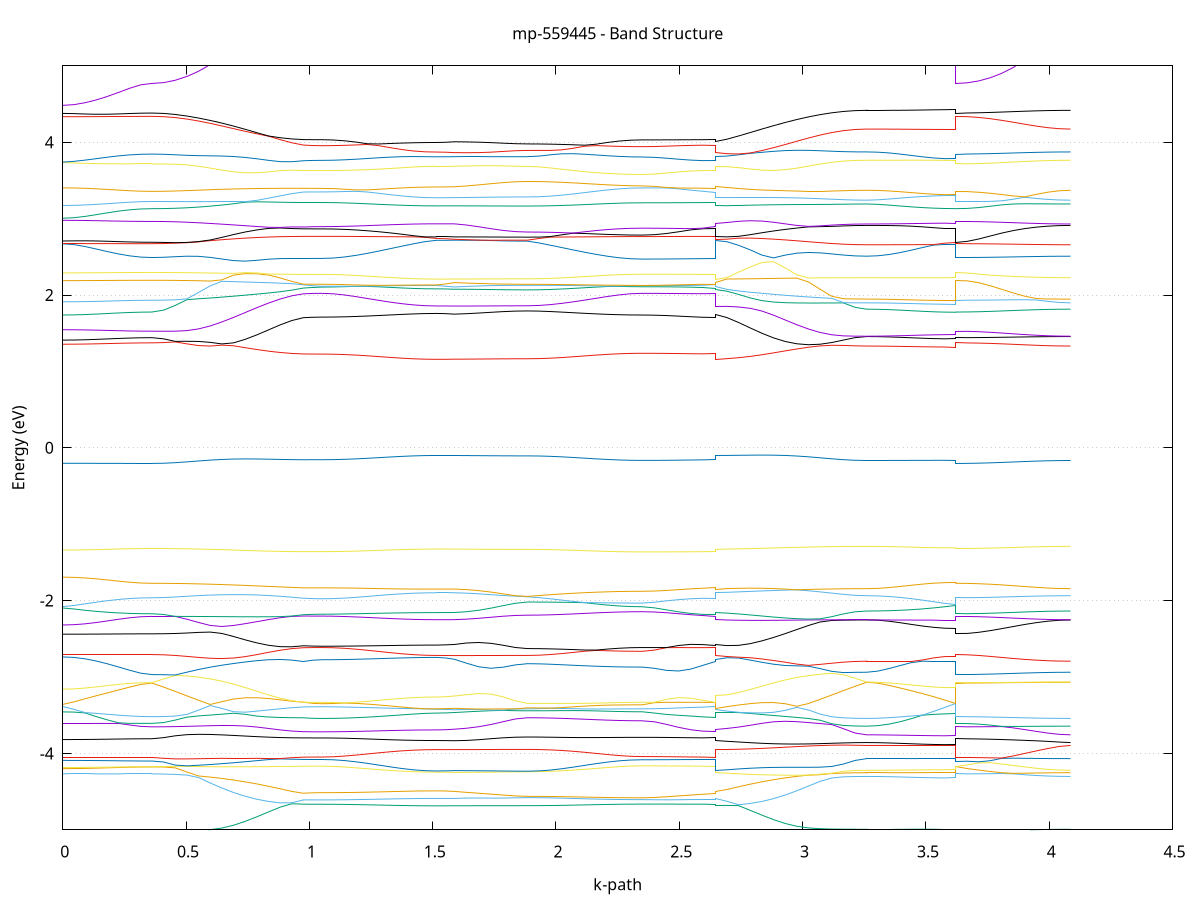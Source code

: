 set title 'mp-559445 - Band Structure'
set xlabel 'k-path'
set ylabel 'Energy (eV)'
set grid y
set yrange [-5:5]
set terminal png size 800,600
set output 'mp-559445_bands_gnuplot.png'
plot '-' using 1:2 with lines notitle, '-' using 1:2 with lines notitle, '-' using 1:2 with lines notitle, '-' using 1:2 with lines notitle, '-' using 1:2 with lines notitle, '-' using 1:2 with lines notitle, '-' using 1:2 with lines notitle, '-' using 1:2 with lines notitle, '-' using 1:2 with lines notitle, '-' using 1:2 with lines notitle, '-' using 1:2 with lines notitle, '-' using 1:2 with lines notitle, '-' using 1:2 with lines notitle, '-' using 1:2 with lines notitle, '-' using 1:2 with lines notitle, '-' using 1:2 with lines notitle, '-' using 1:2 with lines notitle, '-' using 1:2 with lines notitle, '-' using 1:2 with lines notitle, '-' using 1:2 with lines notitle, '-' using 1:2 with lines notitle, '-' using 1:2 with lines notitle, '-' using 1:2 with lines notitle, '-' using 1:2 with lines notitle, '-' using 1:2 with lines notitle, '-' using 1:2 with lines notitle, '-' using 1:2 with lines notitle, '-' using 1:2 with lines notitle, '-' using 1:2 with lines notitle, '-' using 1:2 with lines notitle, '-' using 1:2 with lines notitle, '-' using 1:2 with lines notitle, '-' using 1:2 with lines notitle, '-' using 1:2 with lines notitle, '-' using 1:2 with lines notitle, '-' using 1:2 with lines notitle, '-' using 1:2 with lines notitle, '-' using 1:2 with lines notitle, '-' using 1:2 with lines notitle, '-' using 1:2 with lines notitle, '-' using 1:2 with lines notitle, '-' using 1:2 with lines notitle, '-' using 1:2 with lines notitle, '-' using 1:2 with lines notitle, '-' using 1:2 with lines notitle, '-' using 1:2 with lines notitle, '-' using 1:2 with lines notitle, '-' using 1:2 with lines notitle, '-' using 1:2 with lines notitle, '-' using 1:2 with lines notitle, '-' using 1:2 with lines notitle, '-' using 1:2 with lines notitle, '-' using 1:2 with lines notitle, '-' using 1:2 with lines notitle, '-' using 1:2 with lines notitle, '-' using 1:2 with lines notitle, '-' using 1:2 with lines notitle, '-' using 1:2 with lines notitle, '-' using 1:2 with lines notitle, '-' using 1:2 with lines notitle, '-' using 1:2 with lines notitle, '-' using 1:2 with lines notitle, '-' using 1:2 with lines notitle, '-' using 1:2 with lines notitle, '-' using 1:2 with lines notitle, '-' using 1:2 with lines notitle, '-' using 1:2 with lines notitle, '-' using 1:2 with lines notitle, '-' using 1:2 with lines notitle, '-' using 1:2 with lines notitle, '-' using 1:2 with lines notitle, '-' using 1:2 with lines notitle, '-' using 1:2 with lines notitle, '-' using 1:2 with lines notitle, '-' using 1:2 with lines notitle, '-' using 1:2 with lines notitle, '-' using 1:2 with lines notitle, '-' using 1:2 with lines notitle, '-' using 1:2 with lines notitle, '-' using 1:2 with lines notitle, '-' using 1:2 with lines notitle, '-' using 1:2 with lines notitle, '-' using 1:2 with lines notitle, '-' using 1:2 with lines notitle, '-' using 1:2 with lines notitle, '-' using 1:2 with lines notitle, '-' using 1:2 with lines notitle, '-' using 1:2 with lines notitle, '-' using 1:2 with lines notitle, '-' using 1:2 with lines notitle, '-' using 1:2 with lines notitle, '-' using 1:2 with lines notitle, '-' using 1:2 with lines notitle, '-' using 1:2 with lines notitle, '-' using 1:2 with lines notitle, '-' using 1:2 with lines notitle, '-' using 1:2 with lines notitle, '-' using 1:2 with lines notitle, '-' using 1:2 with lines notitle, '-' using 1:2 with lines notitle, '-' using 1:2 with lines notitle, '-' using 1:2 with lines notitle, '-' using 1:2 with lines notitle, '-' using 1:2 with lines notitle, '-' using 1:2 with lines notitle, '-' using 1:2 with lines notitle, '-' using 1:2 with lines notitle, '-' using 1:2 with lines notitle, '-' using 1:2 with lines notitle, '-' using 1:2 with lines notitle, '-' using 1:2 with lines notitle, '-' using 1:2 with lines notitle, '-' using 1:2 with lines notitle, '-' using 1:2 with lines notitle, '-' using 1:2 with lines notitle, '-' using 1:2 with lines notitle, '-' using 1:2 with lines notitle, '-' using 1:2 with lines notitle, '-' using 1:2 with lines notitle, '-' using 1:2 with lines notitle, '-' using 1:2 with lines notitle, '-' using 1:2 with lines notitle, '-' using 1:2 with lines notitle, '-' using 1:2 with lines notitle, '-' using 1:2 with lines notitle, '-' using 1:2 with lines notitle, '-' using 1:2 with lines notitle, '-' using 1:2 with lines notitle
0.000000 -39.583350
0.045183 -39.583350
0.090367 -39.583350
0.135550 -39.583350
0.180734 -39.583350
0.225917 -39.583350
0.271101 -39.583350
0.316284 -39.583350
0.361467 -39.583350
0.361467 -39.583350
0.408727 -39.583450
0.455988 -39.583750
0.503248 -39.584350
0.550508 -39.585050
0.597768 -39.585850
0.645028 -39.586650
0.692288 -39.587550
0.739548 -39.588350
0.786808 -39.589150
0.834068 -39.589850
0.881328 -39.590350
0.928589 -39.590750
0.975849 -39.590950
0.975849 -39.590950
1.012608 -39.591050
1.049368 -39.591050
1.049368 -39.591050
1.095886 -39.591050
1.142404 -39.591050
1.188922 -39.591050
1.235440 -39.591050
1.281958 -39.591050
1.328476 -39.591050
1.374994 -39.591050
1.421512 -39.591050
1.468030 -39.591050
1.514548 -39.591050
1.514548 -39.591050
1.551308 -39.591050
1.588067 -39.590950
1.588067 -39.590950
1.637429 -39.591050
1.686792 -39.591050
1.736154 -39.591050
1.785516 -39.591050
1.834879 -39.591050
1.884241 -39.591050
1.884241 -39.591050
1.930759 -39.591050
1.977277 -39.591050
2.023795 -39.591050
2.070313 -39.591050
2.116831 -39.591050
2.163349 -39.591050
2.209867 -39.591050
2.256385 -39.591050
2.302903 -39.591050
2.349422 -39.591050
2.349422 -39.591050
2.398784 -39.591050
2.448146 -39.591050
2.497509 -39.591050
2.546871 -39.591050
2.596233 -39.590950
2.645596 -39.590950
2.645596 -39.590950
2.692856 -39.590750
2.740116 -39.590350
2.787376 -39.589850
2.834636 -39.589150
2.881896 -39.588450
2.929156 -39.587550
2.976416 -39.586650
3.023676 -39.585850
3.070937 -39.585050
3.118197 -39.584350
3.165457 -39.583750
3.212717 -39.583450
3.259977 -39.583350
3.259977 -39.583350
3.305160 -39.583350
3.350344 -39.583350
3.395527 -39.583350
3.440711 -39.583350
3.485894 -39.583350
3.531077 -39.583350
3.576261 -39.583350
3.621444 -39.583350
3.621444 -39.583350
3.667962 -39.583350
3.714480 -39.583350
3.760998 -39.583350
3.807516 -39.583350
3.854034 -39.583350
3.900553 -39.583350
3.947071 -39.583350
3.993589 -39.583350
4.040107 -39.583350
4.086625 -39.583350
e
0.000000 -39.575750
0.045183 -39.575750
0.090367 -39.575750
0.135550 -39.575850
0.180734 -39.575850
0.225917 -39.575850
0.271101 -39.575850
0.316284 -39.575850
0.361467 -39.575850
0.361467 -39.575850
0.408727 -39.575850
0.455988 -39.575850
0.503248 -39.575850
0.550508 -39.575850
0.597768 -39.575850
0.645028 -39.575850
0.692288 -39.575950
0.739548 -39.576050
0.786808 -39.576050
0.834068 -39.576150
0.881328 -39.576150
0.928589 -39.576150
0.975849 -39.576250
0.975849 -39.576250
1.012608 -39.576250
1.049368 -39.576250
1.049368 -39.576250
1.095886 -39.576250
1.142404 -39.576250
1.188922 -39.576250
1.235440 -39.576250
1.281958 -39.576250
1.328476 -39.576250
1.374994 -39.576250
1.421512 -39.576250
1.468030 -39.576250
1.514548 -39.576250
1.514548 -39.576250
1.551308 -39.576250
1.588067 -39.576250
1.588067 -39.576250
1.637429 -39.576250
1.686792 -39.576250
1.736154 -39.576250
1.785516 -39.576250
1.834879 -39.576250
1.884241 -39.576250
1.884241 -39.576250
1.930759 -39.576250
1.977277 -39.576250
2.023795 -39.576250
2.070313 -39.576250
2.116831 -39.576250
2.163349 -39.576250
2.209867 -39.576250
2.256385 -39.576250
2.302903 -39.576250
2.349422 -39.576250
2.349422 -39.576250
2.398784 -39.576250
2.448146 -39.576250
2.497509 -39.576250
2.546871 -39.576250
2.596233 -39.576250
2.645596 -39.576250
2.645596 -39.576250
2.692856 -39.576150
2.740116 -39.576150
2.787376 -39.576150
2.834636 -39.576050
2.881896 -39.576050
2.929156 -39.575950
2.976416 -39.575850
3.023676 -39.575850
3.070937 -39.575850
3.118197 -39.575850
3.165457 -39.575850
3.212717 -39.575850
3.259977 -39.575850
3.259977 -39.575850
3.305160 -39.575850
3.350344 -39.575850
3.395527 -39.575850
3.440711 -39.575750
3.485894 -39.575750
3.531077 -39.575750
3.576261 -39.575750
3.621444 -39.575750
3.621444 -39.575850
3.667962 -39.575850
3.714480 -39.575850
3.760998 -39.575850
3.807516 -39.575850
3.854034 -39.575850
3.900553 -39.575850
3.947071 -39.575850
3.993589 -39.575850
4.040107 -39.575850
4.086625 -39.575850
e
0.000000 -39.535350
0.045183 -39.535350
0.090367 -39.535350
0.135550 -39.535350
0.180734 -39.535350
0.225917 -39.535350
0.271101 -39.535350
0.316284 -39.535350
0.361467 -39.535350
0.361467 -39.535350
0.408727 -39.535250
0.455988 -39.535150
0.503248 -39.534850
0.550508 -39.534550
0.597768 -39.534150
0.645028 -39.533850
0.692288 -39.533650
0.739548 -39.533450
0.786808 -39.533350
0.834068 -39.533250
0.881328 -39.533250
0.928589 -39.533250
0.975849 -39.533250
0.975849 -39.533250
1.012608 -39.533250
1.049368 -39.533250
1.049368 -39.533250
1.095886 -39.533250
1.142404 -39.533250
1.188922 -39.533250
1.235440 -39.533250
1.281958 -39.533250
1.328476 -39.533250
1.374994 -39.533250
1.421512 -39.533250
1.468030 -39.533250
1.514548 -39.533250
1.514548 -39.533250
1.551308 -39.533250
1.588067 -39.533250
1.588067 -39.533250
1.637429 -39.533250
1.686792 -39.533250
1.736154 -39.533250
1.785516 -39.533250
1.834879 -39.533250
1.884241 -39.533250
1.884241 -39.533250
1.930759 -39.533250
1.977277 -39.533250
2.023795 -39.533250
2.070313 -39.533250
2.116831 -39.533250
2.163349 -39.533250
2.209867 -39.533250
2.256385 -39.533250
2.302903 -39.533250
2.349422 -39.533250
2.349422 -39.533250
2.398784 -39.533250
2.448146 -39.533250
2.497509 -39.533250
2.546871 -39.533250
2.596233 -39.533250
2.645596 -39.533250
2.645596 -39.533250
2.692856 -39.533250
2.740116 -39.533250
2.787376 -39.533250
2.834636 -39.533250
2.881896 -39.533450
2.929156 -39.533650
2.976416 -39.533850
3.023676 -39.534150
3.070937 -39.534550
3.118197 -39.534850
3.165457 -39.535150
3.212717 -39.535250
3.259977 -39.535350
3.259977 -39.535350
3.305160 -39.535350
3.350344 -39.535350
3.395527 -39.535350
3.440711 -39.535350
3.485894 -39.535350
3.531077 -39.535350
3.576261 -39.535350
3.621444 -39.535350
3.621444 -39.535350
3.667962 -39.535350
3.714480 -39.535350
3.760998 -39.535350
3.807516 -39.535350
3.854034 -39.535350
3.900553 -39.535350
3.947071 -39.535350
3.993589 -39.535350
4.040107 -39.535350
4.086625 -39.535350
e
0.000000 -39.465350
0.045183 -39.465350
0.090367 -39.465350
0.135550 -39.465350
0.180734 -39.465350
0.225917 -39.465350
0.271101 -39.465350
0.316284 -39.465350
0.361467 -39.465350
0.361467 -39.465350
0.408727 -39.465550
0.455988 -39.466150
0.503248 -39.467050
0.550508 -39.468250
0.597768 -39.469550
0.645028 -39.470750
0.692288 -39.471950
0.739548 -39.472950
0.786808 -39.473750
0.834068 -39.474450
0.881328 -39.474850
0.928589 -39.475150
0.975849 -39.475350
0.975849 -39.475350
1.012608 -39.475350
1.049368 -39.475350
1.049368 -39.475350
1.095886 -39.475350
1.142404 -39.475350
1.188922 -39.475350
1.235440 -39.475350
1.281958 -39.475350
1.328476 -39.475350
1.374994 -39.475250
1.421512 -39.475250
1.468030 -39.475250
1.514548 -39.475250
1.514548 -39.475250
1.551308 -39.475250
1.588067 -39.475250
1.588067 -39.475250
1.637429 -39.475250
1.686792 -39.475250
1.736154 -39.475250
1.785516 -39.475250
1.834879 -39.475250
1.884241 -39.475250
1.884241 -39.475250
1.930759 -39.475250
1.977277 -39.475250
2.023795 -39.475250
2.070313 -39.475250
2.116831 -39.475250
2.163349 -39.475350
2.209867 -39.475350
2.256385 -39.475350
2.302903 -39.475350
2.349422 -39.475350
2.349422 -39.475350
2.398784 -39.475350
2.448146 -39.475350
2.497509 -39.475350
2.546871 -39.475350
2.596233 -39.475350
2.645596 -39.475350
2.645596 -39.475250
2.692856 -39.475050
2.740116 -39.474850
2.787376 -39.474350
2.834636 -39.473750
2.881896 -39.472850
2.929156 -39.471850
2.976416 -39.470650
3.023676 -39.469450
3.070937 -39.468150
3.118197 -39.467050
3.165457 -39.466050
3.212717 -39.465450
3.259977 -39.465250
3.259977 -39.465250
3.305160 -39.465250
3.350344 -39.465250
3.395527 -39.465250
3.440711 -39.465250
3.485894 -39.465250
3.531077 -39.465250
3.576261 -39.465250
3.621444 -39.465250
3.621444 -39.465350
3.667962 -39.465350
3.714480 -39.465350
3.760998 -39.465250
3.807516 -39.465250
3.854034 -39.465250
3.900553 -39.465250
3.947071 -39.465250
3.993589 -39.465250
4.040107 -39.465250
4.086625 -39.465250
e
0.000000 -39.439850
0.045183 -39.439850
0.090367 -39.439850
0.135550 -39.439850
0.180734 -39.439850
0.225917 -39.439850
0.271101 -39.439850
0.316284 -39.439850
0.361467 -39.439850
0.361467 -39.439850
0.408727 -39.439850
0.455988 -39.439950
0.503248 -39.440150
0.550508 -39.440350
0.597768 -39.440550
0.645028 -39.440850
0.692288 -39.441050
0.739548 -39.441350
0.786808 -39.441650
0.834068 -39.441950
0.881328 -39.442150
0.928589 -39.442250
0.975849 -39.442350
0.975849 -39.442350
1.012608 -39.442350
1.049368 -39.442350
1.049368 -39.442350
1.095886 -39.442350
1.142404 -39.442350
1.188922 -39.442350
1.235440 -39.442350
1.281958 -39.442350
1.328476 -39.442350
1.374994 -39.442350
1.421512 -39.442350
1.468030 -39.442350
1.514548 -39.442350
1.514548 -39.442350
1.551308 -39.442350
1.588067 -39.442350
1.588067 -39.442350
1.637429 -39.442350
1.686792 -39.442350
1.736154 -39.442350
1.785516 -39.442350
1.834879 -39.442350
1.884241 -39.442350
1.884241 -39.442350
1.930759 -39.442350
1.977277 -39.442350
2.023795 -39.442350
2.070313 -39.442350
2.116831 -39.442350
2.163349 -39.442350
2.209867 -39.442350
2.256385 -39.442350
2.302903 -39.442350
2.349422 -39.442350
2.349422 -39.442350
2.398784 -39.442350
2.448146 -39.442350
2.497509 -39.442350
2.546871 -39.442350
2.596233 -39.442350
2.645596 -39.442350
2.645596 -39.442350
2.692856 -39.442250
2.740116 -39.442150
2.787376 -39.441950
2.834636 -39.441650
2.881896 -39.441350
2.929156 -39.441050
2.976416 -39.440850
3.023676 -39.440550
3.070937 -39.440350
3.118197 -39.440150
3.165457 -39.439950
3.212717 -39.439850
3.259977 -39.439850
3.259977 -39.439850
3.305160 -39.439850
3.350344 -39.439850
3.395527 -39.439850
3.440711 -39.439850
3.485894 -39.439850
3.531077 -39.439850
3.576261 -39.439850
3.621444 -39.439850
3.621444 -39.439850
3.667962 -39.439850
3.714480 -39.439850
3.760998 -39.439850
3.807516 -39.439850
3.854034 -39.439850
3.900553 -39.439850
3.947071 -39.439850
3.993589 -39.439850
4.040107 -39.439850
4.086625 -39.439850
e
0.000000 -39.416950
0.045183 -39.416950
0.090367 -39.416950
0.135550 -39.416950
0.180734 -39.416950
0.225917 -39.416950
0.271101 -39.416950
0.316284 -39.416950
0.361467 -39.416950
0.361467 -39.416950
0.408727 -39.416850
0.455988 -39.416550
0.503248 -39.416150
0.550508 -39.415650
0.597768 -39.415150
0.645028 -39.414550
0.692288 -39.413950
0.739548 -39.413350
0.786808 -39.412850
0.834068 -39.412350
0.881328 -39.412050
0.928589 -39.411750
0.975849 -39.411650
0.975849 -39.411650
1.012608 -39.411550
1.049368 -39.411550
1.049368 -39.411550
1.095886 -39.411550
1.142404 -39.411550
1.188922 -39.411550
1.235440 -39.411550
1.281958 -39.411550
1.328476 -39.411550
1.374994 -39.411550
1.421512 -39.411550
1.468030 -39.411550
1.514548 -39.411550
1.514548 -39.411550
1.551308 -39.411550
1.588067 -39.411550
1.588067 -39.411550
1.637429 -39.411550
1.686792 -39.411550
1.736154 -39.411550
1.785516 -39.411550
1.834879 -39.411550
1.884241 -39.411550
1.884241 -39.411550
1.930759 -39.411550
1.977277 -39.411550
2.023795 -39.411550
2.070313 -39.411550
2.116831 -39.411550
2.163349 -39.411550
2.209867 -39.411550
2.256385 -39.411550
2.302903 -39.411550
2.349422 -39.411550
2.349422 -39.411550
2.398784 -39.411550
2.448146 -39.411550
2.497509 -39.411550
2.546871 -39.411550
2.596233 -39.411650
2.645596 -39.411650
2.645596 -39.411550
2.692856 -39.411750
2.740116 -39.412050
2.787376 -39.412350
2.834636 -39.412850
2.881896 -39.413350
2.929156 -39.413950
2.976416 -39.414550
3.023676 -39.415150
3.070937 -39.415650
3.118197 -39.416150
3.165457 -39.416550
3.212717 -39.416850
3.259977 -39.416950
3.259977 -39.416950
3.305160 -39.416950
3.350344 -39.416950
3.395527 -39.416950
3.440711 -39.416950
3.485894 -39.416950
3.531077 -39.416950
3.576261 -39.416950
3.621444 -39.416950
3.621444 -39.416950
3.667962 -39.416950
3.714480 -39.416950
3.760998 -39.416950
3.807516 -39.416950
3.854034 -39.416950
3.900553 -39.416950
3.947071 -39.416950
3.993589 -39.416950
4.040107 -39.416950
4.086625 -39.416950
e
0.000000 -39.406750
0.045183 -39.406750
0.090367 -39.406750
0.135550 -39.406750
0.180734 -39.406750
0.225917 -39.406750
0.271101 -39.406750
0.316284 -39.406750
0.361467 -39.406750
0.361467 -39.406750
0.408727 -39.406750
0.455988 -39.406650
0.503248 -39.406650
0.550508 -39.406650
0.597768 -39.406550
0.645028 -39.406450
0.692288 -39.406350
0.739548 -39.406250
0.786808 -39.406150
0.834068 -39.406050
0.881328 -39.405950
0.928589 -39.405850
0.975849 -39.405750
0.975849 -39.405750
1.012608 -39.405750
1.049368 -39.405750
1.049368 -39.405750
1.095886 -39.405750
1.142404 -39.405750
1.188922 -39.405750
1.235440 -39.405750
1.281958 -39.405750
1.328476 -39.405750
1.374994 -39.405850
1.421512 -39.405750
1.468030 -39.405750
1.514548 -39.405750
1.514548 -39.405750
1.551308 -39.405850
1.588067 -39.405850
1.588067 -39.405850
1.637429 -39.405850
1.686792 -39.405850
1.736154 -39.405750
1.785516 -39.405850
1.834879 -39.405750
1.884241 -39.405750
1.884241 -39.405750
1.930759 -39.405750
1.977277 -39.405750
2.023795 -39.405750
2.070313 -39.405750
2.116831 -39.405850
2.163349 -39.405750
2.209867 -39.405750
2.256385 -39.405750
2.302903 -39.405750
2.349422 -39.405750
2.349422 -39.405750
2.398784 -39.405750
2.448146 -39.405750
2.497509 -39.405750
2.546871 -39.405750
2.596233 -39.405750
2.645596 -39.405750
2.645596 -39.405850
2.692856 -39.405850
2.740116 -39.405950
2.787376 -39.406050
2.834636 -39.406150
2.881896 -39.406250
2.929156 -39.406350
2.976416 -39.406450
3.023676 -39.406550
3.070937 -39.406650
3.118197 -39.406650
3.165457 -39.406750
3.212717 -39.406750
3.259977 -39.406750
3.259977 -39.406750
3.305160 -39.406750
3.350344 -39.406750
3.395527 -39.406750
3.440711 -39.406750
3.485894 -39.406750
3.531077 -39.406750
3.576261 -39.406750
3.621444 -39.406750
3.621444 -39.406750
3.667962 -39.406750
3.714480 -39.406750
3.760998 -39.406750
3.807516 -39.406750
3.854034 -39.406750
3.900553 -39.406750
3.947071 -39.406750
3.993589 -39.406750
4.040107 -39.406750
4.086625 -39.406750
e
0.000000 -39.382950
0.045183 -39.382950
0.090367 -39.382950
0.135550 -39.382950
0.180734 -39.382950
0.225917 -39.382950
0.271101 -39.382950
0.316284 -39.382950
0.361467 -39.382950
0.361467 -39.382950
0.408727 -39.382850
0.455988 -39.382250
0.503248 -39.381450
0.550508 -39.380450
0.597768 -39.379250
0.645028 -39.378050
0.692288 -39.376850
0.739548 -39.375750
0.786808 -39.374850
0.834068 -39.374050
0.881328 -39.373550
0.928589 -39.373150
0.975849 -39.372950
0.975849 -39.372950
1.012608 -39.372850
1.049368 -39.372850
1.049368 -39.372850
1.095886 -39.372850
1.142404 -39.372850
1.188922 -39.372850
1.235440 -39.372850
1.281958 -39.372750
1.328476 -39.372750
1.374994 -39.372750
1.421512 -39.372750
1.468030 -39.372750
1.514548 -39.372750
1.514548 -39.372750
1.551308 -39.372750
1.588067 -39.372750
1.588067 -39.372750
1.637429 -39.372750
1.686792 -39.372750
1.736154 -39.372650
1.785516 -39.372650
1.834879 -39.372650
1.884241 -39.372650
1.884241 -39.372650
1.930759 -39.372650
1.977277 -39.372650
2.023795 -39.372750
2.070313 -39.372750
2.116831 -39.372750
2.163349 -39.372850
2.209867 -39.372850
2.256385 -39.372850
2.302903 -39.372850
2.349422 -39.372850
2.349422 -39.372850
2.398784 -39.372850
2.448146 -39.372850
2.497509 -39.372850
2.546871 -39.372850
2.596233 -39.372950
2.645596 -39.372950
2.645596 -39.372750
2.692856 -39.372950
2.740116 -39.373350
2.787376 -39.373950
2.834636 -39.374650
2.881896 -39.375650
2.929156 -39.376650
2.976416 -39.377850
3.023676 -39.379050
3.070937 -39.380250
3.118197 -39.381250
3.165457 -39.382050
3.212717 -39.382650
3.259977 -39.382750
3.259977 -39.382750
3.305160 -39.382750
3.350344 -39.382750
3.395527 -39.382750
3.440711 -39.382750
3.485894 -39.382750
3.531077 -39.382750
3.576261 -39.382850
3.621444 -39.382850
3.621444 -39.382950
3.667962 -39.382950
3.714480 -39.382950
3.760998 -39.382950
3.807516 -39.382950
3.854034 -39.382850
3.900553 -39.382850
3.947071 -39.382850
3.993589 -39.382850
4.040107 -39.382750
4.086625 -39.382750
e
0.000000 -39.242750
0.045183 -39.242750
0.090367 -39.242750
0.135550 -39.242750
0.180734 -39.242750
0.225917 -39.242750
0.271101 -39.242750
0.316284 -39.242750
0.361467 -39.242750
0.361467 -39.242750
0.408727 -39.242750
0.455988 -39.242850
0.503248 -39.242950
0.550508 -39.243050
0.597768 -39.243150
0.645028 -39.243350
0.692288 -39.243450
0.739548 -39.243550
0.786808 -39.243650
0.834068 -39.243750
0.881328 -39.243750
0.928589 -39.243750
0.975849 -39.243850
0.975849 -39.243850
1.012608 -39.243850
1.049368 -39.243850
1.049368 -39.243850
1.095886 -39.243850
1.142404 -39.243850
1.188922 -39.243850
1.235440 -39.243850
1.281958 -39.243750
1.328476 -39.243750
1.374994 -39.243750
1.421512 -39.243750
1.468030 -39.243750
1.514548 -39.243750
1.514548 -39.243750
1.551308 -39.243750
1.588067 -39.243750
1.588067 -39.243750
1.637429 -39.243750
1.686792 -39.243850
1.736154 -39.243850
1.785516 -39.243850
1.834879 -39.243850
1.884241 -39.243850
1.884241 -39.243850
1.930759 -39.243850
1.977277 -39.243850
2.023795 -39.243850
2.070313 -39.243850
2.116831 -39.243850
2.163349 -39.243850
2.209867 -39.243850
2.256385 -39.243850
2.302903 -39.243850
2.349422 -39.243850
2.349422 -39.243850
2.398784 -39.243850
2.448146 -39.243850
2.497509 -39.243850
2.546871 -39.243850
2.596233 -39.243850
2.645596 -39.243850
2.645596 -39.243750
2.692856 -39.243750
2.740116 -39.243750
2.787376 -39.243750
2.834636 -39.243650
2.881896 -39.243550
2.929156 -39.243450
2.976416 -39.243350
3.023676 -39.243150
3.070937 -39.243050
3.118197 -39.242950
3.165457 -39.242850
3.212717 -39.242750
3.259977 -39.242750
3.259977 -39.242750
3.305160 -39.242750
3.350344 -39.242750
3.395527 -39.242750
3.440711 -39.242750
3.485894 -39.242750
3.531077 -39.242650
3.576261 -39.242650
3.621444 -39.242750
3.621444 -39.242750
3.667962 -39.242750
3.714480 -39.242750
3.760998 -39.242750
3.807516 -39.242750
3.854034 -39.242750
3.900553 -39.242750
3.947071 -39.242750
3.993589 -39.242750
4.040107 -39.242750
4.086625 -39.242750
e
0.000000 -39.219550
0.045183 -39.219550
0.090367 -39.219550
0.135550 -39.219550
0.180734 -39.219550
0.225917 -39.219550
0.271101 -39.219550
0.316284 -39.219550
0.361467 -39.219550
0.361467 -39.219550
0.408727 -39.219550
0.455988 -39.219550
0.503248 -39.219450
0.550508 -39.219350
0.597768 -39.219350
0.645028 -39.219250
0.692288 -39.219150
0.739548 -39.219050
0.786808 -39.219050
0.834068 -39.218950
0.881328 -39.218950
0.928589 -39.218950
0.975849 -39.218950
0.975849 -39.218950
1.012608 -39.218950
1.049368 -39.218950
1.049368 -39.218950
1.095886 -39.218950
1.142404 -39.218950
1.188922 -39.218950
1.235440 -39.218950
1.281958 -39.218950
1.328476 -39.218950
1.374994 -39.218950
1.421512 -39.218950
1.468030 -39.218950
1.514548 -39.218950
1.514548 -39.218950
1.551308 -39.218950
1.588067 -39.218950
1.588067 -39.218950
1.637429 -39.218950
1.686792 -39.218950
1.736154 -39.218950
1.785516 -39.218950
1.834879 -39.218950
1.884241 -39.218950
1.884241 -39.218950
1.930759 -39.218950
1.977277 -39.218950
2.023795 -39.218950
2.070313 -39.218950
2.116831 -39.218950
2.163349 -39.218950
2.209867 -39.218950
2.256385 -39.218950
2.302903 -39.218950
2.349422 -39.218950
2.349422 -39.218950
2.398784 -39.218950
2.448146 -39.218950
2.497509 -39.218950
2.546871 -39.218950
2.596233 -39.218950
2.645596 -39.218950
2.645596 -39.218950
2.692856 -39.218950
2.740116 -39.218950
2.787376 -39.219050
2.834636 -39.219050
2.881896 -39.219150
2.929156 -39.219150
2.976416 -39.219250
3.023676 -39.219350
3.070937 -39.219450
3.118197 -39.219450
3.165457 -39.219550
3.212717 -39.219550
3.259977 -39.219550
3.259977 -39.219550
3.305160 -39.219550
3.350344 -39.219550
3.395527 -39.219550
3.440711 -39.219550
3.485894 -39.219550
3.531077 -39.219550
3.576261 -39.219550
3.621444 -39.219550
3.621444 -39.219550
3.667962 -39.219550
3.714480 -39.219550
3.760998 -39.219550
3.807516 -39.219550
3.854034 -39.219550
3.900553 -39.219550
3.947071 -39.219550
3.993589 -39.219550
4.040107 -39.219550
4.086625 -39.219550
e
0.000000 -39.158150
0.045183 -39.158150
0.090367 -39.158150
0.135550 -39.158150
0.180734 -39.158150
0.225917 -39.158150
0.271101 -39.158150
0.316284 -39.158150
0.361467 -39.158150
0.361467 -39.158150
0.408727 -39.158150
0.455988 -39.158150
0.503248 -39.158050
0.550508 -39.158050
0.597768 -39.157950
0.645028 -39.157950
0.692288 -39.157850
0.739548 -39.157750
0.786808 -39.157650
0.834068 -39.157550
0.881328 -39.157550
0.928589 -39.157450
0.975849 -39.157450
0.975849 -39.157450
1.012608 -39.157450
1.049368 -39.157450
1.049368 -39.157450
1.095886 -39.157450
1.142404 -39.157450
1.188922 -39.157450
1.235440 -39.157450
1.281958 -39.157450
1.328476 -39.157450
1.374994 -39.157450
1.421512 -39.157450
1.468030 -39.157450
1.514548 -39.157450
1.514548 -39.157450
1.551308 -39.157450
1.588067 -39.157450
1.588067 -39.157450
1.637429 -39.157450
1.686792 -39.157450
1.736154 -39.157450
1.785516 -39.157450
1.834879 -39.157450
1.884241 -39.157450
1.884241 -39.157450
1.930759 -39.157450
1.977277 -39.157450
2.023795 -39.157450
2.070313 -39.157450
2.116831 -39.157450
2.163349 -39.157450
2.209867 -39.157450
2.256385 -39.157450
2.302903 -39.157450
2.349422 -39.157450
2.349422 -39.157450
2.398784 -39.157450
2.448146 -39.157450
2.497509 -39.157450
2.546871 -39.157450
2.596233 -39.157450
2.645596 -39.157450
2.645596 -39.157450
2.692856 -39.157450
2.740116 -39.157550
2.787376 -39.157650
2.834636 -39.157650
2.881896 -39.157750
2.929156 -39.157850
2.976416 -39.157950
3.023676 -39.157950
3.070937 -39.158050
3.118197 -39.158150
3.165457 -39.158150
3.212717 -39.158150
3.259977 -39.158150
3.259977 -39.158150
3.305160 -39.158150
3.350344 -39.158150
3.395527 -39.158150
3.440711 -39.158150
3.485894 -39.158150
3.531077 -39.158150
3.576261 -39.158150
3.621444 -39.158150
3.621444 -39.158150
3.667962 -39.158150
3.714480 -39.158150
3.760998 -39.158150
3.807516 -39.158150
3.854034 -39.158150
3.900553 -39.158150
3.947071 -39.158150
3.993589 -39.158150
4.040107 -39.158150
4.086625 -39.158150
e
0.000000 -38.274350
0.045183 -38.274350
0.090367 -38.274350
0.135550 -38.274350
0.180734 -38.274350
0.225917 -38.274350
0.271101 -38.274350
0.316284 -38.274350
0.361467 -38.274350
0.361467 -38.274350
0.408727 -38.274350
0.455988 -38.274350
0.503248 -38.274350
0.550508 -38.274350
0.597768 -38.274350
0.645028 -38.274350
0.692288 -38.274350
0.739548 -38.274350
0.786808 -38.274350
0.834068 -38.274350
0.881328 -38.274350
0.928589 -38.274350
0.975849 -38.274350
0.975849 -38.274350
1.012608 -38.274350
1.049368 -38.274350
1.049368 -38.274350
1.095886 -38.274350
1.142404 -38.274450
1.188922 -38.274450
1.235440 -38.274450
1.281958 -38.274550
1.328476 -38.274650
1.374994 -38.274650
1.421512 -38.274650
1.468030 -38.274750
1.514548 -38.274750
1.514548 -38.274750
1.551308 -38.274750
1.588067 -38.274750
1.588067 -38.274750
1.637429 -38.274750
1.686792 -38.274750
1.736154 -38.274750
1.785516 -38.274750
1.834879 -38.274750
1.884241 -38.274750
1.884241 -38.274750
1.930759 -38.274750
1.977277 -38.274650
2.023795 -38.274650
2.070313 -38.274650
2.116831 -38.274550
2.163349 -38.274450
2.209867 -38.274450
2.256385 -38.274450
2.302903 -38.274350
2.349422 -38.274350
2.349422 -38.274350
2.398784 -38.274350
2.448146 -38.274350
2.497509 -38.274350
2.546871 -38.274350
2.596233 -38.274350
2.645596 -38.274350
2.645596 -38.274750
2.692856 -38.274750
2.740116 -38.274750
2.787376 -38.274750
2.834636 -38.274750
2.881896 -38.274750
2.929156 -38.274750
2.976416 -38.274750
3.023676 -38.274750
3.070937 -38.274750
3.118197 -38.274750
3.165457 -38.274750
3.212717 -38.274750
3.259977 -38.274750
3.259977 -38.274750
3.305160 -38.274750
3.350344 -38.274750
3.395527 -38.274750
3.440711 -38.274750
3.485894 -38.274750
3.531077 -38.274750
3.576261 -38.274750
3.621444 -38.274750
3.621444 -38.274350
3.667962 -38.274450
3.714480 -38.274450
3.760998 -38.274450
3.807516 -38.274550
3.854034 -38.274550
3.900553 -38.274650
3.947071 -38.274650
3.993589 -38.274750
4.040107 -38.274750
4.086625 -38.274750
e
0.000000 -18.853950
0.045183 -18.853950
0.090367 -18.853750
0.135550 -18.853550
0.180734 -18.853350
0.225917 -18.853050
0.271101 -18.852850
0.316284 -18.852750
0.361467 -18.852650
0.361467 -18.852650
0.408727 -18.850850
0.455988 -18.845550
0.503248 -18.836850
0.550508 -18.824950
0.597768 -18.810350
0.645028 -18.793350
0.692288 -18.774650
0.739548 -18.754950
0.786808 -18.734850
0.834068 -18.715550
0.881328 -18.698150
0.928589 -18.684150
0.975849 -18.675650
0.975849 -18.675650
1.012608 -18.674450
1.049368 -18.674050
1.049368 -18.674050
1.095886 -18.673950
1.142404 -18.673950
1.188922 -18.673750
1.235440 -18.673650
1.281958 -18.673550
1.328476 -18.673350
1.374994 -18.673250
1.421512 -18.673150
1.468030 -18.673050
1.514548 -18.673050
1.514548 -18.673050
1.551308 -18.673450
1.588067 -18.674650
1.588067 -18.674650
1.637429 -18.674050
1.686792 -18.673650
1.736154 -18.673350
1.785516 -18.673050
1.834879 -18.672850
1.884241 -18.672850
1.884241 -18.672850
1.930759 -18.672850
1.977277 -18.672950
2.023795 -18.673050
2.070313 -18.673250
2.116831 -18.673350
2.163349 -18.673550
2.209867 -18.673650
2.256385 -18.673750
2.302903 -18.673850
2.349422 -18.673850
2.349422 -18.673850
2.398784 -18.673950
2.448146 -18.674050
2.497509 -18.674250
2.546871 -18.674650
2.596233 -18.675050
2.645596 -18.675650
2.645596 -18.674650
2.692856 -18.682950
2.740116 -18.696750
2.787376 -18.713850
2.834636 -18.732850
2.881896 -18.752550
2.929156 -18.772050
2.976416 -18.790450
3.023676 -18.807150
3.070937 -18.821650
3.118197 -18.833350
3.165457 -18.841950
3.212717 -18.847250
3.259977 -18.849050
3.259977 -18.849050
3.305160 -18.849050
3.350344 -18.849250
3.395527 -18.849450
3.440711 -18.849650
3.485894 -18.849950
3.531077 -18.850150
3.576261 -18.850250
3.621444 -18.850350
3.621444 -18.852650
3.667962 -18.852550
3.714480 -18.852350
3.760998 -18.851950
3.807516 -18.851450
3.854034 -18.850850
3.900553 -18.850250
3.947071 -18.849750
3.993589 -18.849350
4.040107 -18.849150
4.086625 -18.849050
e
0.000000 -18.556050
0.045183 -18.556050
0.090367 -18.556150
0.135550 -18.556250
0.180734 -18.556350
0.225917 -18.556450
0.271101 -18.556650
0.316284 -18.556750
0.361467 -18.556750
0.361467 -18.556750
0.408727 -18.556650
0.455988 -18.556650
0.503248 -18.556650
0.550508 -18.556850
0.597768 -18.557250
0.645028 -18.558150
0.692288 -18.559650
0.739548 -18.561950
0.786808 -18.565250
0.834068 -18.569450
0.881328 -18.574350
0.928589 -18.579250
0.975849 -18.582650
0.975849 -18.582650
1.012608 -18.583150
1.049368 -18.583350
1.049368 -18.583350
1.095886 -18.583350
1.142404 -18.583250
1.188922 -18.583250
1.235440 -18.583250
1.281958 -18.583150
1.328476 -18.583050
1.374994 -18.583050
1.421512 -18.583050
1.468030 -18.583050
1.514548 -18.583050
1.514548 -18.583050
1.551308 -18.582850
1.588067 -18.582450
1.588067 -18.582450
1.637429 -18.582750
1.686792 -18.583050
1.736154 -18.583350
1.785516 -18.583550
1.834879 -18.583650
1.884241 -18.583750
1.884241 -18.583750
1.930759 -18.583750
1.977277 -18.583750
2.023795 -18.583850
2.070313 -18.583850
2.116831 -18.583950
2.163349 -18.584050
2.209867 -18.584050
2.256385 -18.584150
2.302903 -18.584150
2.349422 -18.584150
2.349422 -18.584150
2.398784 -18.584050
2.448146 -18.583950
2.497509 -18.583650
2.546871 -18.583350
2.596233 -18.583050
2.645596 -18.582650
2.645596 -18.582450
2.692856 -18.578950
2.740116 -18.574250
2.787376 -18.569350
2.834636 -18.565150
2.881896 -18.561850
2.929156 -18.559550
2.976416 -18.558050
3.023676 -18.557150
3.070937 -18.556750
3.118197 -18.556550
3.165457 -18.556550
3.212717 -18.556550
3.259977 -18.556550
3.259977 -18.556550
3.305160 -18.556550
3.350344 -18.556450
3.395527 -18.556350
3.440711 -18.556150
3.485894 -18.556050
3.531077 -18.555950
3.576261 -18.555850
3.621444 -18.555850
3.621444 -18.556750
3.667962 -18.556750
3.714480 -18.556650
3.760998 -18.556650
3.807516 -18.556650
3.854034 -18.556650
3.900553 -18.556650
3.947071 -18.556550
3.993589 -18.556550
4.040107 -18.556550
4.086625 -18.556550
e
0.000000 -17.939450
0.045183 -17.939450
0.090367 -17.939350
0.135550 -17.939250
0.180734 -17.939150
0.225917 -17.939050
0.271101 -17.938950
0.316284 -17.938850
0.361467 -17.938850
0.361467 -17.938850
0.408727 -17.939350
0.455988 -17.940950
0.503248 -17.943550
0.550508 -17.947150
0.597768 -17.951850
0.645028 -17.957250
0.692288 -17.963550
0.739548 -17.970150
0.786808 -17.976950
0.834068 -17.983350
0.881328 -17.988850
0.928589 -17.992950
0.975849 -17.995250
0.975849 -17.995250
1.012608 -17.995650
1.049368 -17.995850
1.049368 -17.995850
1.095886 -17.995350
1.142404 -17.994050
1.188922 -17.992050
1.235440 -17.989450
1.281958 -17.986450
1.328476 -17.983250
1.374994 -17.980350
1.421512 -17.978050
1.468030 -17.976450
1.514548 -17.975850
1.514548 -17.975850
1.551308 -17.975750
1.588067 -17.975450
1.588067 -17.975450
1.637429 -17.975350
1.686792 -17.975150
1.736154 -17.974950
1.785516 -17.974750
1.834879 -17.974550
1.884241 -17.974450
1.884241 -17.974450
1.930759 -17.975050
1.977277 -17.976650
2.023795 -17.979050
2.070313 -17.981950
2.116831 -17.985150
2.163349 -17.988150
2.209867 -17.990750
2.256385 -17.992850
2.302903 -17.994050
2.349422 -17.994550
2.349422 -17.994550
2.398784 -17.994550
2.448146 -17.994750
2.497509 -17.994950
2.546871 -17.995150
2.596233 -17.995250
2.645596 -17.995250
2.645596 -17.975450
2.692856 -17.973150
2.740116 -17.969150
2.787376 -17.963750
2.834636 -17.957450
2.881896 -17.950750
2.929156 -17.944150
2.976416 -17.938050
3.023676 -17.932550
3.070937 -17.927950
3.118197 -17.924350
3.165457 -17.921750
3.212717 -17.920250
3.259977 -17.919750
3.259977 -17.919750
3.305160 -17.919750
3.350344 -17.919850
3.395527 -17.919950
3.440711 -17.920050
3.485894 -17.920150
3.531077 -17.920150
3.576261 -17.920250
3.621444 -17.920350
3.621444 -17.938850
3.667962 -17.938550
3.714480 -17.937550
3.760998 -17.935850
3.807516 -17.933750
3.854034 -17.931050
3.900553 -17.928150
3.947071 -17.925150
3.993589 -17.922450
4.040107 -17.920450
4.086625 -17.919750
e
0.000000 -17.852750
0.045183 -17.852750
0.090367 -17.852750
0.135550 -17.852750
0.180734 -17.852750
0.225917 -17.852750
0.271101 -17.852750
0.316284 -17.852750
0.361467 -17.852750
0.361467 -17.852750
0.408727 -17.851950
0.455988 -17.849550
0.503248 -17.845650
0.550508 -17.840250
0.597768 -17.833850
0.645028 -17.826450
0.692288 -17.818550
0.739548 -17.810250
0.786808 -17.802250
0.834068 -17.794950
0.881328 -17.788750
0.928589 -17.784250
0.975849 -17.781750
0.975849 -17.781750
1.012608 -17.781350
1.049368 -17.781250
1.049368 -17.781250
1.095886 -17.781750
1.142404 -17.783250
1.188922 -17.785450
1.235440 -17.788450
1.281958 -17.791850
1.328476 -17.795350
1.374994 -17.798650
1.421512 -17.801350
1.468030 -17.803050
1.514548 -17.803750
1.514548 -17.803750
1.551308 -17.803850
1.588067 -17.804150
1.588067 -17.804150
1.637429 -17.804050
1.686792 -17.803950
1.736154 -17.803850
1.785516 -17.803750
1.834879 -17.803650
1.884241 -17.803650
1.884241 -17.803650
1.930759 -17.803050
1.977277 -17.801250
2.023795 -17.798650
2.070313 -17.795350
2.116831 -17.791850
2.163349 -17.788450
2.209867 -17.785550
2.256385 -17.783250
2.302903 -17.781750
2.349422 -17.781250
2.349422 -17.781250
2.398784 -17.781250
2.448146 -17.781250
2.497509 -17.781350
2.546871 -17.781450
2.596233 -17.781550
2.645596 -17.781750
2.645596 -17.804150
2.692856 -17.806850
2.740116 -17.811550
2.787376 -17.817850
2.834636 -17.825350
2.881896 -17.833550
2.929156 -17.841950
2.976416 -17.850150
3.023676 -17.857650
3.070937 -17.864250
3.118197 -17.869650
3.165457 -17.873650
3.212717 -17.876150
3.259977 -17.876950
3.259977 -17.876950
3.305160 -17.876950
3.350344 -17.876950
3.395527 -17.876950
3.440711 -17.876950
3.485894 -17.876950
3.531077 -17.876950
3.576261 -17.876950
3.621444 -17.876950
3.621444 -17.852750
3.667962 -17.853150
3.714480 -17.854550
3.760998 -17.856750
3.807516 -17.859650
3.854034 -17.863150
3.900553 -17.866850
3.947071 -17.870550
3.993589 -17.873750
4.040107 -17.876150
4.086625 -17.876950
e
0.000000 -17.580450
0.045183 -17.580550
0.090367 -17.581050
0.135550 -17.581650
0.180734 -17.582450
0.225917 -17.583150
0.271101 -17.583750
0.316284 -17.584250
0.361467 -17.584350
0.361467 -17.584350
0.408727 -17.585150
0.455988 -17.587650
0.503248 -17.591750
0.550508 -17.597050
0.597768 -17.603250
0.645028 -17.610050
0.692288 -17.617150
0.739548 -17.624050
0.786808 -17.630350
0.834068 -17.635950
0.881328 -17.640450
0.928589 -17.643650
0.975849 -17.645550
0.975849 -17.645550
1.012608 -17.645750
1.049368 -17.645850
1.049368 -17.645850
1.095886 -17.645250
1.142404 -17.643850
1.188922 -17.641550
1.235440 -17.638550
1.281958 -17.635150
1.328476 -17.631550
1.374994 -17.628250
1.421512 -17.625450
1.468030 -17.623650
1.514548 -17.622950
1.514548 -17.622950
1.551308 -17.622950
1.588067 -17.622750
1.588067 -17.622750
1.637429 -17.622950
1.686792 -17.623350
1.736154 -17.623750
1.785516 -17.624150
1.834879 -17.624450
1.884241 -17.624550
1.884241 -17.624550
1.930759 -17.625150
1.977277 -17.626950
2.023795 -17.629750
2.070313 -17.633150
2.116831 -17.636650
2.163349 -17.640150
2.209867 -17.643050
2.256385 -17.645350
2.302903 -17.646850
2.349422 -17.647350
2.349422 -17.647350
2.398784 -17.647250
2.448146 -17.646950
2.497509 -17.646550
2.546871 -17.646150
2.596233 -17.645750
2.645596 -17.645550
2.645596 -17.622750
2.692856 -17.620850
2.740116 -17.617750
2.787376 -17.613350
2.834636 -17.607950
2.881896 -17.601650
2.929156 -17.594950
2.976416 -17.588050
3.023676 -17.581450
3.070937 -17.575350
3.118197 -17.570250
3.165457 -17.566350
3.212717 -17.563950
3.259977 -17.563050
3.259977 -17.563050
3.305160 -17.562950
3.350344 -17.562450
3.395527 -17.561750
3.440711 -17.560950
3.485894 -17.560150
3.531077 -17.559450
3.576261 -17.559050
3.621444 -17.558850
3.621444 -17.584350
3.667962 -17.583950
3.714480 -17.582550
3.760998 -17.580350
3.807516 -17.577550
3.854034 -17.574350
3.900553 -17.570950
3.947071 -17.567850
3.993589 -17.565350
4.040107 -17.563650
4.086625 -17.563050
e
0.000000 -17.359350
0.045183 -17.359350
0.090367 -17.359350
0.135550 -17.359350
0.180734 -17.359350
0.225917 -17.359350
0.271101 -17.359350
0.316284 -17.359350
0.361467 -17.359350
0.361467 -17.359350
0.408727 -17.360150
0.455988 -17.362550
0.503248 -17.366350
0.550508 -17.371550
0.597768 -17.377950
0.645028 -17.385150
0.692288 -17.393050
0.739548 -17.401150
0.786808 -17.409050
0.834068 -17.416250
0.881328 -17.422350
0.928589 -17.426850
0.975849 -17.429350
0.975849 -17.429350
1.012608 -17.429750
1.049368 -17.429850
1.049368 -17.429850
1.095886 -17.430350
1.142404 -17.431950
1.188922 -17.434550
1.235440 -17.437850
1.281958 -17.441650
1.328476 -17.445550
1.374994 -17.449250
1.421512 -17.452250
1.468030 -17.454250
1.514548 -17.454950
1.514548 -17.454950
1.551308 -17.454750
1.588067 -17.454450
1.588067 -17.454450
1.637429 -17.454650
1.686792 -17.454750
1.736154 -17.454850
1.785516 -17.454950
1.834879 -17.454950
1.884241 -17.454950
1.884241 -17.454950
1.930759 -17.454250
1.977277 -17.452250
2.023795 -17.449250
2.070313 -17.445550
2.116831 -17.441650
2.163349 -17.437850
2.209867 -17.434450
2.256385 -17.431950
2.302903 -17.430250
2.349422 -17.429750
2.349422 -17.429750
2.398784 -17.429750
2.448146 -17.429650
2.497509 -17.429650
2.546871 -17.429550
2.596233 -17.429450
2.645596 -17.429350
2.645596 -17.454450
2.692856 -17.451850
2.740116 -17.447250
2.787376 -17.441050
2.834636 -17.433550
2.881896 -17.425450
2.929156 -17.417150
2.976416 -17.409150
3.023676 -17.401750
3.070937 -17.395250
3.118197 -17.389950
3.165457 -17.385950
3.212717 -17.383550
3.259977 -17.382750
3.259977 -17.382750
3.305160 -17.382750
3.350344 -17.382750
3.395527 -17.382750
3.440711 -17.382750
3.485894 -17.382750
3.531077 -17.382750
3.576261 -17.382750
3.621444 -17.382750
3.621444 -17.359350
3.667962 -17.359850
3.714480 -17.361450
3.760998 -17.363850
3.807516 -17.366850
3.854034 -17.370450
3.900553 -17.374150
3.947071 -17.377550
3.993589 -17.380250
4.040107 -17.382050
4.086625 -17.382750
e
0.000000 -16.895350
0.045183 -16.894950
0.090367 -16.893850
0.135550 -16.892250
0.180734 -16.890250
0.225917 -16.888250
0.271101 -16.886550
0.316284 -16.885350
0.361467 -16.884950
0.361467 -16.884950
0.408727 -16.884750
0.455988 -16.884150
0.503248 -16.883150
0.550508 -16.881750
0.597768 -16.880050
0.645028 -16.877950
0.692288 -16.875650
0.739548 -16.873150
0.786808 -16.870550
0.834068 -16.868050
0.881328 -16.865750
0.928589 -16.863850
0.975849 -16.862450
0.975849 -16.862450
1.012608 -16.862350
1.049368 -16.862350
1.049368 -16.862350
1.095886 -16.862350
1.142404 -16.862250
1.188922 -16.862250
1.235440 -16.862150
1.281958 -16.862150
1.328476 -16.862050
1.374994 -16.861950
1.421512 -16.861950
1.468030 -16.861850
1.514548 -16.861850
1.514548 -16.861850
1.551308 -16.861950
1.588067 -16.861950
1.588067 -16.861950
1.637429 -16.861150
1.686792 -16.859850
1.736154 -16.858350
1.785516 -16.856850
1.834879 -16.855850
1.884241 -16.855450
1.884241 -16.855450
1.930759 -16.855450
1.977277 -16.855550
2.023795 -16.855650
2.070313 -16.855750
2.116831 -16.855850
2.163349 -16.856050
2.209867 -16.856150
2.256385 -16.856250
2.302903 -16.856350
2.349422 -16.856350
2.349422 -16.856350
2.398784 -16.856750
2.448146 -16.857650
2.497509 -16.859050
2.546871 -16.860450
2.596233 -16.861650
2.645596 -16.862450
2.645596 -16.861950
2.692856 -16.863350
2.740116 -16.865350
2.787376 -16.867650
2.834636 -16.870050
2.881896 -16.872550
2.929156 -16.874950
2.976416 -16.877150
3.023676 -16.879150
3.070937 -16.880850
3.118197 -16.882150
3.165457 -16.883150
3.212717 -16.883750
3.259977 -16.883950
3.259977 -16.883950
3.305160 -16.884350
3.350344 -16.885650
3.395527 -16.887450
3.440711 -16.889550
3.485894 -16.891650
3.531077 -16.893350
3.576261 -16.894450
3.621444 -16.894850
3.621444 -16.884950
3.667962 -16.884950
3.714480 -16.884850
3.760998 -16.884750
3.807516 -16.884650
3.854034 -16.884450
3.900553 -16.884250
3.947071 -16.884150
3.993589 -16.884050
4.040107 -16.883950
4.086625 -16.883950
e
0.000000 -16.754450
0.045183 -16.754750
0.090367 -16.755550
0.135550 -16.756750
0.180734 -16.758250
0.225917 -16.759750
0.271101 -16.761050
0.316284 -16.761950
0.361467 -16.762350
0.361467 -16.762350
0.408727 -16.762550
0.455988 -16.763150
0.503248 -16.764050
0.550508 -16.765450
0.597768 -16.767150
0.645028 -16.769050
0.692288 -16.771350
0.739548 -16.773650
0.786808 -16.776050
0.834068 -16.778450
0.881328 -16.780550
0.928589 -16.782350
0.975849 -16.783650
0.975849 -16.783650
1.012608 -16.783750
1.049368 -16.783850
1.049368 -16.783850
1.095886 -16.783750
1.142404 -16.783750
1.188922 -16.783650
1.235440 -16.783550
1.281958 -16.783450
1.328476 -16.783350
1.374994 -16.783250
1.421512 -16.783150
1.468030 -16.783050
1.514548 -16.783050
1.514548 -16.783050
1.551308 -16.783050
1.588067 -16.782950
1.588067 -16.782950
1.637429 -16.783650
1.686792 -16.784650
1.736154 -16.785950
1.785516 -16.787150
1.834879 -16.788050
1.884241 -16.788350
1.884241 -16.788350
1.930759 -16.788350
1.977277 -16.788350
2.023795 -16.788450
2.070313 -16.788450
2.116831 -16.788550
2.163349 -16.788650
2.209867 -16.788650
2.256385 -16.788750
2.302903 -16.788750
2.349422 -16.788750
2.349422 -16.788750
2.398784 -16.788450
2.448146 -16.787650
2.497509 -16.786450
2.546871 -16.785350
2.596233 -16.784350
2.645596 -16.783650
2.645596 -16.782950
2.692856 -16.781650
2.740116 -16.779850
2.787376 -16.777750
2.834636 -16.775350
2.881896 -16.772950
2.929156 -16.770650
2.976416 -16.768550
3.023676 -16.766650
3.070937 -16.765050
3.118197 -16.763750
3.165457 -16.762750
3.212717 -16.762150
3.259977 -16.761950
3.259977 -16.761950
3.305160 -16.761650
3.350344 -16.760650
3.395527 -16.759250
3.440711 -16.757650
3.485894 -16.756050
3.531077 -16.754750
3.576261 -16.753950
3.621444 -16.753750
3.621444 -16.762350
3.667962 -16.762350
3.714480 -16.762250
3.760998 -16.762250
3.807516 -16.762150
3.854034 -16.762150
3.900553 -16.762050
3.947071 -16.762050
3.993589 -16.762050
4.040107 -16.761950
4.086625 -16.761950
e
0.000000 -5.684750
0.045183 -5.684750
0.090367 -5.684850
0.135550 -5.684850
0.180734 -5.684950
0.225917 -5.684950
0.271101 -5.685050
0.316284 -5.685050
0.361467 -5.685050
0.361467 -5.685050
0.408727 -5.688750
0.455988 -5.699150
0.503248 -5.715350
0.550508 -5.736550
0.597768 -5.762650
0.645028 -5.792550
0.692288 -5.823950
0.739548 -5.854250
0.786808 -5.881950
0.834068 -5.905650
0.881328 -5.924350
0.928589 -5.937550
0.975849 -5.944650
0.975849 -5.944650
1.012608 -5.945650
1.049368 -5.945950
1.049368 -5.945950
1.095886 -5.945750
1.142404 -5.945150
1.188922 -5.944150
1.235440 -5.943050
1.281958 -5.941750
1.328476 -5.940450
1.374994 -5.939350
1.421512 -5.938450
1.468030 -5.937850
1.514548 -5.937750
1.514548 -5.937750
1.551308 -5.937350
1.588067 -5.936450
1.588067 -5.936450
1.637429 -5.936850
1.686792 -5.937250
1.736154 -5.937550
1.785516 -5.937750
1.834879 -5.937850
1.884241 -5.937950
1.884241 -5.937950
1.930759 -5.938150
1.977277 -5.938650
2.023795 -5.939550
2.070313 -5.940750
2.116831 -5.941950
2.163349 -5.943250
2.209867 -5.944450
2.256385 -5.945450
2.302903 -5.946050
2.349422 -5.946250
2.349422 -5.946250
2.398784 -5.946150
2.448146 -5.946050
2.497509 -5.945850
2.546871 -5.945450
2.596233 -5.945150
2.645596 -5.944650
2.645596 -5.936450
2.692856 -5.929250
2.740116 -5.916050
2.787376 -5.897250
2.834636 -5.873650
2.881896 -5.846250
2.929156 -5.816350
2.976416 -5.786150
3.023676 -5.757750
3.070937 -5.733050
3.118197 -5.712550
3.165457 -5.696750
3.212717 -5.686450
3.259977 -5.682850
3.259977 -5.682850
3.305160 -5.682850
3.350344 -5.682850
3.395527 -5.682750
3.440711 -5.682750
3.485894 -5.682650
3.531077 -5.682550
3.576261 -5.682550
3.621444 -5.682550
3.621444 -5.685050
3.667962 -5.685050
3.714480 -5.684850
3.760998 -5.684550
3.807516 -5.684250
3.854034 -5.683950
3.900553 -5.683550
3.947071 -5.683250
3.993589 -5.683050
4.040107 -5.682850
4.086625 -5.682850
e
0.000000 -5.627550
0.045183 -5.627550
0.090367 -5.627450
0.135550 -5.627350
0.180734 -5.627250
0.225917 -5.627150
0.271101 -5.627050
0.316284 -5.627050
0.361467 -5.627050
0.361467 -5.627050
0.408727 -5.632550
0.455988 -5.648050
0.503248 -5.670750
0.550508 -5.696750
0.597768 -5.722450
0.645028 -5.745750
0.692288 -5.766350
0.739548 -5.784650
0.786808 -5.800550
0.834068 -5.813850
0.881328 -5.824350
0.928589 -5.831750
0.975849 -5.835750
0.975849 -5.835750
1.012608 -5.836350
1.049368 -5.836550
1.049368 -5.836550
1.095886 -5.836450
1.142404 -5.836050
1.188922 -5.835550
1.235440 -5.834950
1.281958 -5.834250
1.328476 -5.833450
1.374994 -5.832850
1.421512 -5.832350
1.468030 -5.832050
1.514548 -5.831950
1.514548 -5.831950
1.551308 -5.831750
1.588067 -5.831250
1.588067 -5.831250
1.637429 -5.831450
1.686792 -5.831650
1.736154 -5.831850
1.785516 -5.832050
1.834879 -5.832150
1.884241 -5.832150
1.884241 -5.832150
1.930759 -5.832250
1.977277 -5.832550
2.023795 -5.833050
2.070313 -5.833750
2.116831 -5.834450
2.163349 -5.835150
2.209867 -5.835750
2.256385 -5.836250
2.302903 -5.836650
2.349422 -5.836750
2.349422 -5.836750
2.398784 -5.836650
2.448146 -5.836650
2.497509 -5.836450
2.546871 -5.836250
2.596233 -5.836050
2.645596 -5.835750
2.645596 -5.831250
2.692856 -5.827250
2.740116 -5.819950
2.787376 -5.809550
2.834636 -5.796250
2.881896 -5.780150
2.929156 -5.761550
2.976416 -5.740050
3.023676 -5.715650
3.070937 -5.689150
3.118197 -5.663050
3.165457 -5.641050
3.212717 -5.626150
3.259977 -5.620950
3.259977 -5.620950
3.305160 -5.620950
3.350344 -5.621050
3.395527 -5.621150
3.440711 -5.621250
3.485894 -5.621350
3.531077 -5.621350
3.576261 -5.621450
3.621444 -5.621450
3.621444 -5.627050
3.667962 -5.626850
3.714480 -5.626450
3.760998 -5.625750
3.807516 -5.624850
3.854034 -5.623950
3.900553 -5.623050
3.947071 -5.622150
3.993589 -5.621550
4.040107 -5.621050
4.086625 -5.620950
e
0.000000 -5.399850
0.045183 -5.398350
0.090367 -5.393850
0.135550 -5.387150
0.180734 -5.379050
0.225917 -5.370750
0.271101 -5.363350
0.316284 -5.357850
0.361467 -5.355550
0.361467 -5.355550
0.408727 -5.367050
0.455988 -5.373350
0.503248 -5.374150
0.550508 -5.371550
0.597768 -5.367250
0.645028 -5.362150
0.692288 -5.356550
0.739548 -5.350850
0.786808 -5.344950
0.834068 -5.339150
0.881328 -5.333950
0.928589 -5.329750
0.975849 -5.327250
0.975849 -5.327250
1.012608 -5.326150
1.049368 -5.325750
1.049368 -5.325750
1.095886 -5.324450
1.142404 -5.320550
1.188922 -5.314450
1.235440 -5.306450
1.281958 -5.297450
1.328476 -5.288150
1.374994 -5.279550
1.421512 -5.272550
1.468030 -5.267950
1.514548 -5.266350
1.514548 -5.266350
1.551308 -5.266850
1.588067 -5.268250
1.588067 -5.268250
1.637429 -5.270350
1.686792 -5.273150
1.736154 -5.276150
1.785516 -5.278750
1.834879 -5.280450
1.884241 -5.281150
1.884241 -5.281150
1.930759 -5.282650
1.977277 -5.286950
2.023795 -5.293450
2.070313 -5.301650
2.116831 -5.310350
2.163349 -5.318850
2.209867 -5.326450
2.256385 -5.332250
2.302903 -5.335950
2.349422 -5.337250
2.349422 -5.337250
2.398784 -5.336750
2.448146 -5.335350
2.497509 -5.333350
2.546871 -5.331050
2.596233 -5.328950
2.645596 -5.327250
2.645596 -5.268250
2.692856 -5.271550
2.740116 -5.277050
2.787376 -5.283950
2.834636 -5.291550
2.881896 -5.299550
2.929156 -5.307550
2.976416 -5.315450
3.023676 -5.322950
3.070937 -5.329950
3.118197 -5.335650
3.165457 -5.339050
3.212717 -5.339550
3.259977 -5.338850
3.259977 -5.338850
3.305160 -5.341250
3.350344 -5.347550
3.395527 -5.356350
3.440711 -5.366050
3.485894 -5.375250
3.531077 -5.382750
3.576261 -5.387650
3.621444 -5.389350
3.621444 -5.355550
3.667962 -5.354150
3.714480 -5.349750
3.760998 -5.347550
3.807516 -5.346050
3.854034 -5.344350
3.900553 -5.342650
3.947071 -5.341150
3.993589 -5.339950
4.040107 -5.339150
4.086625 -5.338850
e
0.000000 -5.347250
0.045183 -5.347250
0.090367 -5.347350
0.135550 -5.347450
0.180734 -5.347550
0.225917 -5.347850
0.271101 -5.348350
0.316284 -5.349150
0.361467 -5.349750
0.361467 -5.349750
0.408727 -5.329650
0.455988 -5.299050
0.503248 -5.262050
0.550508 -5.221350
0.597768 -5.181050
0.645028 -5.147350
0.692288 -5.125950
0.739548 -5.116450
0.786808 -5.114650
0.834068 -5.116850
0.881328 -5.120550
0.928589 -5.124050
0.975849 -5.126350
0.975849 -5.126350
1.012608 -5.126050
1.049368 -5.125950
1.049368 -5.125950
1.095886 -5.125250
1.142404 -5.123550
1.188922 -5.120750
1.235440 -5.117050
1.281958 -5.112950
1.328476 -5.108750
1.374994 -5.104750
1.421512 -5.101450
1.468030 -5.099250
1.514548 -5.098550
1.514548 -5.098550
1.551308 -5.098650
1.588067 -5.099050
1.588067 -5.099050
1.637429 -5.101050
1.686792 -5.103850
1.736154 -5.106650
1.785516 -5.109250
1.834879 -5.110950
1.884241 -5.111550
1.884241 -5.111550
1.930759 -5.112250
1.977277 -5.114350
2.023795 -5.117450
2.070313 -5.121350
2.116831 -5.125550
2.163349 -5.129550
2.209867 -5.133050
2.256385 -5.135850
2.302903 -5.137550
2.349422 -5.138150
2.349422 -5.138150
2.398784 -5.137550
2.448146 -5.135950
2.497509 -5.133550
2.546871 -5.130850
2.596233 -5.128350
2.645596 -5.126350
2.645596 -5.099050
2.692856 -5.096450
2.740116 -5.092550
2.787376 -5.088450
2.834636 -5.085950
2.881896 -5.087250
2.929156 -5.095850
2.976416 -5.116150
3.023676 -5.148150
3.070937 -5.186450
3.118197 -5.224250
3.165457 -5.256950
3.212717 -5.280450
3.259977 -5.289550
3.259977 -5.289550
3.305160 -5.288850
3.350344 -5.287150
3.395527 -5.285050
3.440711 -5.283250
3.485894 -5.281850
3.531077 -5.280850
3.576261 -5.280250
3.621444 -5.280050
3.621444 -5.349750
3.667962 -5.349450
3.714480 -5.348750
3.760998 -5.342850
3.807516 -5.334050
3.854034 -5.323950
3.900553 -5.313650
3.947071 -5.304150
3.993589 -5.296350
4.040107 -5.291350
4.086625 -5.289550
e
0.000000 -5.152050
0.045183 -5.152050
0.090367 -5.152050
0.135550 -5.152050
0.180734 -5.152150
0.225917 -5.152150
0.271101 -5.152150
0.316284 -5.152150
0.361467 -5.152150
0.361467 -5.152150
0.408727 -5.150150
0.455988 -5.144250
0.503248 -5.134750
0.550508 -5.122050
0.597768 -5.106950
0.645028 -5.090450
0.692288 -5.073650
0.739548 -5.057950
0.786808 -5.044550
0.834068 -5.034450
0.881328 -5.027950
0.928589 -5.024250
0.975849 -5.022750
0.975849 -5.022750
1.012608 -5.022550
1.049368 -5.022450
1.049368 -5.022450
1.095886 -5.022650
1.142404 -5.023350
1.188922 -5.024350
1.235440 -5.025750
1.281958 -5.027350
1.328476 -5.028950
1.374994 -5.030650
1.421512 -5.031950
1.468030 -5.032950
1.514548 -5.033250
1.514548 -5.033250
1.551308 -5.033250
1.588067 -5.033450
1.588067 -5.033450
1.637429 -5.033350
1.686792 -5.033350
1.736154 -5.033350
1.785516 -5.033250
1.834879 -5.033250
1.884241 -5.033250
1.884241 -5.033250
1.930759 -5.032950
1.977277 -5.032050
2.023795 -5.030650
2.070313 -5.029050
2.116831 -5.027450
2.163349 -5.025850
2.209867 -5.024450
2.256385 -5.023450
2.302903 -5.022750
2.349422 -5.022550
2.349422 -5.022550
2.398784 -5.022550
2.448146 -5.022550
2.497509 -5.022650
2.546871 -5.022650
2.596233 -5.022650
2.645596 -5.022750
2.645596 -5.033450
2.692856 -5.034450
2.740116 -5.037150
2.787376 -5.042850
2.834636 -5.052350
2.881896 -5.065550
2.929156 -5.081450
2.976416 -5.098650
3.023676 -5.115650
3.070937 -5.131250
3.118197 -5.144350
3.165457 -5.154150
3.212717 -5.160250
3.259977 -5.162350
3.259977 -5.162350
3.305160 -5.162350
3.350344 -5.162350
3.395527 -5.162250
3.440711 -5.162250
3.485894 -5.162250
3.531077 -5.162150
3.576261 -5.162150
3.621444 -5.162150
3.621444 -5.152150
3.667962 -5.152450
3.714480 -5.153150
3.760998 -5.154350
3.807516 -5.155750
3.854034 -5.157350
3.900553 -5.158850
3.947071 -5.160250
3.993589 -5.161450
4.040107 -5.162150
4.086625 -5.162350
e
0.000000 -5.015550
0.045183 -5.015550
0.090367 -5.015550
0.135550 -5.015650
0.180734 -5.015850
0.225917 -5.015950
0.271101 -5.016050
0.316284 -5.016150
0.361467 -5.016150
0.361467 -5.016150
0.408727 -5.015950
0.455988 -5.015150
0.503248 -5.013250
0.550508 -5.008650
0.597768 -4.998450
0.645028 -4.977250
0.692288 -4.940650
0.739548 -4.889750
0.786808 -4.830050
0.834068 -4.766750
0.881328 -4.703950
0.928589 -4.659250
0.975849 -4.664750
0.975849 -4.664750
1.012608 -4.665650
1.049368 -4.665950
1.049368 -4.665950
1.095886 -4.666450
1.142404 -4.667950
1.188922 -4.670250
1.235440 -4.673150
1.281958 -4.676350
1.328476 -4.679550
1.374994 -4.682350
1.421512 -4.684550
1.468030 -4.686050
1.514548 -4.686550
1.514548 -4.686550
1.551308 -4.686250
1.588067 -4.685550
1.588067 -4.685550
1.637429 -4.685350
1.686792 -4.685150
1.736154 -4.684850
1.785516 -4.684650
1.834879 -4.684450
1.884241 -4.684350
1.884241 -4.684350
1.930759 -4.683850
1.977277 -4.682450
2.023795 -4.680250
2.070313 -4.677450
2.116831 -4.674350
2.163349 -4.671150
2.209867 -4.668250
2.256385 -4.665950
2.302903 -4.664550
2.349422 -4.663950
2.349422 -4.663950
2.398784 -4.664050
2.448146 -4.664150
2.497509 -4.664350
2.546871 -4.664450
2.596233 -4.664650
2.645596 -4.664750
2.645596 -4.685550
2.692856 -4.681450
2.740116 -4.683550
2.787376 -4.745550
2.834636 -4.807950
2.881896 -4.866950
2.929156 -4.917450
2.976416 -4.954050
3.023676 -4.975350
3.070937 -4.985750
3.118197 -4.990450
3.165457 -4.992550
3.212717 -4.993350
3.259977 -4.993550
3.259977 -4.993550
3.305160 -4.993550
3.350344 -4.993550
3.395527 -4.993450
3.440711 -4.993250
3.485894 -4.993150
3.531077 -4.993050
3.576261 -4.992950
3.621444 -4.992950
3.621444 -5.016150
3.667962 -5.015550
3.714480 -5.014050
3.760998 -5.011550
3.807516 -5.008450
3.854034 -5.005050
3.900553 -5.001550
3.947071 -4.998350
3.993589 -4.995850
4.040107 -4.994150
4.086625 -4.993550
e
0.000000 -4.267850
0.045183 -4.267950
0.090367 -4.267950
0.135550 -4.268150
0.180734 -4.268250
0.225917 -4.268350
0.271101 -4.268450
0.316284 -4.268450
0.361467 -4.268450
0.361467 -4.268450
0.408727 -4.270250
0.455988 -4.275450
0.503248 -4.283850
0.550508 -4.316250
0.597768 -4.387550
0.645028 -4.453550
0.692288 -4.511950
0.739548 -4.561150
0.786808 -4.600150
0.834068 -4.628750
0.881328 -4.647950
0.928589 -4.646750
0.975849 -4.609050
0.975849 -4.609050
1.012608 -4.608950
1.049368 -4.609150
1.049368 -4.609150
1.095886 -4.608650
1.142404 -4.607250
1.188922 -4.605150
1.235440 -4.602450
1.281958 -4.599450
1.328476 -4.596450
1.374994 -4.593750
1.421512 -4.591550
1.468030 -4.590150
1.514548 -4.589650
1.514548 -4.589650
1.551308 -4.589550
1.588067 -4.589650
1.588067 -4.589650
1.637429 -4.584450
1.686792 -4.584150
1.736154 -4.585250
1.785516 -4.584750
1.834879 -4.581650
1.884241 -4.578950
1.884241 -4.578950
1.930759 -4.579850
1.977277 -4.582350
2.023795 -4.585950
2.070313 -4.590150
2.116831 -4.594350
2.163349 -4.598150
2.209867 -4.601350
2.256385 -4.603650
2.302903 -4.605150
2.349422 -4.605550
2.349422 -4.605550
2.398784 -4.606850
2.448146 -4.608050
2.497509 -4.607050
2.546871 -4.604650
2.596233 -4.604050
2.645596 -4.609050
2.645596 -4.589650
2.692856 -4.626950
2.740116 -4.672250
2.787376 -4.655550
2.834636 -4.629350
2.881896 -4.592650
2.929156 -4.545550
2.976416 -4.489750
3.023676 -4.427750
3.070937 -4.366050
3.118197 -4.322150
3.165457 -4.307050
3.212717 -4.302950
3.259977 -4.301950
3.259977 -4.301950
3.305160 -4.302750
3.350344 -4.305250
3.395527 -4.308650
3.440711 -4.312650
3.485894 -4.316350
3.531077 -4.319450
3.576261 -4.321450
3.621444 -4.322150
3.621444 -4.268450
3.667962 -4.268150
3.714480 -4.267150
3.760998 -4.265650
3.807516 -4.263650
3.854034 -4.267650
3.900553 -4.279650
3.947071 -4.289250
3.993589 -4.296250
4.040107 -4.300450
4.086625 -4.301950
e
0.000000 -4.199650
0.045183 -4.198950
0.090367 -4.196650
0.135550 -4.193250
0.180734 -4.189050
0.225917 -4.184650
0.271101 -4.180750
0.316284 -4.177950
0.361467 -4.176950
0.361467 -4.176950
0.408727 -4.178350
0.455988 -4.189450
0.503248 -4.244050
0.550508 -4.295450
0.597768 -4.310150
0.645028 -4.327850
0.692288 -4.348650
0.739548 -4.372650
0.786808 -4.399750
0.834068 -4.429950
0.881328 -4.463150
0.928589 -4.497650
0.975849 -4.521750
0.975849 -4.521750
1.012608 -4.516250
1.049368 -4.514250
1.049368 -4.514250
1.095886 -4.513750
1.142404 -4.512550
1.188922 -4.510450
1.235440 -4.507750
1.281958 -4.504350
1.328476 -4.500650
1.374994 -4.496950
1.421512 -4.493650
1.468030 -4.491350
1.514548 -4.490550
1.514548 -4.490550
1.551308 -4.492450
1.588067 -4.497550
1.588067 -4.497550
1.637429 -4.510450
1.686792 -4.521750
1.736154 -4.533250
1.785516 -4.545350
1.834879 -4.556550
1.884241 -4.562250
1.884241 -4.562250
1.930759 -4.562750
1.977277 -4.564150
2.023795 -4.566250
2.070313 -4.569050
2.116831 -4.572050
2.163349 -4.575050
2.209867 -4.577650
2.256385 -4.579850
2.302903 -4.581150
2.349422 -4.581650
2.349422 -4.581650
2.398784 -4.577350
2.448146 -4.567650
2.497509 -4.556550
2.546871 -4.545750
2.596233 -4.534750
2.645596 -4.521750
2.645596 -4.497550
2.692856 -4.472850
2.740116 -4.437550
2.787376 -4.403350
2.834636 -4.372250
2.881896 -4.344750
2.929156 -4.320950
2.976416 -4.300950
3.023676 -4.284850
3.070937 -4.279050
3.118197 -4.263350
3.165457 -4.257250
3.212717 -4.253850
3.259977 -4.252750
3.259977 -4.252750
3.305160 -4.252750
3.350344 -4.252650
3.395527 -4.252550
3.440711 -4.252450
3.485894 -4.252350
3.531077 -4.252250
3.576261 -4.252250
3.621444 -4.252250
3.621444 -4.176950
3.667962 -4.198350
3.714480 -4.218750
3.760998 -4.237150
3.807516 -4.253450
3.854034 -4.261350
3.900553 -4.259050
3.947071 -4.256750
3.993589 -4.254750
4.040107 -4.253350
4.086625 -4.252750
e
0.000000 -4.184950
0.045183 -4.184550
0.090367 -4.183450
0.135550 -4.181850
0.180734 -4.179950
0.225917 -4.177950
0.271101 -4.176250
0.316284 -4.175150
0.361467 -4.174750
0.361467 -4.174750
0.408727 -4.173350
0.455988 -4.169450
0.503248 -4.169950
0.550508 -4.173050
0.597768 -4.174450
0.645028 -4.175250
0.692288 -4.175550
0.739548 -4.175350
0.786808 -4.174550
0.834068 -4.173250
0.881328 -4.171550
0.928589 -4.169650
0.975849 -4.167950
0.975849 -4.167950
1.012608 -4.167550
1.049368 -4.167450
1.049368 -4.167450
1.095886 -4.170450
1.142404 -4.178350
1.188922 -4.189250
1.235440 -4.201250
1.281958 -4.213050
1.328476 -4.223750
1.374994 -4.232850
1.421512 -4.239650
1.468030 -4.243850
1.514548 -4.245350
1.514548 -4.245350
1.551308 -4.246550
1.588067 -4.249550
1.588067 -4.249550
1.637429 -4.248750
1.686792 -4.247350
1.736154 -4.245550
1.785516 -4.243350
1.834879 -4.241250
1.884241 -4.240250
1.884241 -4.240250
1.930759 -4.238850
1.977277 -4.234650
2.023795 -4.227950
2.070313 -4.219050
2.116831 -4.208350
2.163349 -4.196650
2.209867 -4.184750
2.256385 -4.173850
2.302903 -4.165850
2.349422 -4.162850
2.349422 -4.162850
2.398784 -4.163150
2.448146 -4.164050
2.497509 -4.165250
2.546871 -4.166450
2.596233 -4.167450
2.645596 -4.167950
2.645596 -4.249550
2.692856 -4.259150
2.740116 -4.267750
2.787376 -4.274550
2.834636 -4.279650
2.881896 -4.283250
2.929156 -4.285450
2.976416 -4.286150
3.023676 -4.284850
3.070937 -4.272350
3.118197 -4.259650
3.165457 -4.234050
3.212717 -4.223750
3.259977 -4.221550
3.259977 -4.221550
3.305160 -4.221150
3.350344 -4.220150
3.395527 -4.218750
3.440711 -4.217250
3.485894 -4.215850
3.531077 -4.214850
3.576261 -4.214150
3.621444 -4.213950
3.621444 -4.174750
3.667962 -4.151250
3.714480 -4.124550
3.760998 -4.122650
3.807516 -4.139050
3.854034 -4.157850
3.900553 -4.176950
3.947071 -4.194550
3.993589 -4.208850
4.040107 -4.218250
4.086625 -4.221550
e
0.000000 -4.091750
0.045183 -4.091950
0.090367 -4.092750
0.135550 -4.093850
0.180734 -4.095350
0.225917 -4.097050
0.271101 -4.098550
0.316284 -4.099750
0.361467 -4.100150
0.361467 -4.100150
0.408727 -4.112850
0.455988 -4.153150
0.503248 -4.163350
0.550508 -4.155350
0.597768 -4.145750
0.645028 -4.134850
0.692288 -4.122650
0.739548 -4.109350
0.786808 -4.095350
0.834068 -4.081150
0.881328 -4.071950
0.928589 -4.076150
0.975849 -4.079350
0.975849 -4.079350
1.012608 -4.079850
1.049368 -4.079950
1.049368 -4.079950
1.095886 -4.083550
1.142404 -4.093950
1.188922 -4.110250
1.235440 -4.130650
1.281958 -4.153550
1.328476 -4.176650
1.374994 -4.197850
1.421512 -4.215050
1.468030 -4.226250
1.514548 -4.230150
1.514548 -4.230150
1.551308 -4.228850
1.588067 -4.225750
1.588067 -4.225750
1.637429 -4.226450
1.686792 -4.227450
1.736154 -4.228950
1.785516 -4.230650
1.834879 -4.232350
1.884241 -4.233250
1.884241 -4.233250
1.930759 -4.229350
1.977277 -4.218150
2.023795 -4.201050
2.070313 -4.179850
2.116831 -4.156750
2.163349 -4.133950
2.209867 -4.113550
2.256385 -4.097350
2.302903 -4.087050
2.349422 -4.083450
2.349422 -4.083450
2.398784 -4.083150
2.448146 -4.082550
2.497509 -4.081550
2.546871 -4.080650
2.596233 -4.079850
2.645596 -4.079350
2.645596 -4.225750
2.692856 -4.214750
2.740116 -4.203750
2.787376 -4.194450
2.834636 -4.187650
2.881896 -4.183650
2.929156 -4.181950
2.976416 -4.181850
3.023676 -4.182250
3.070937 -4.180650
3.118197 -4.171050
3.165457 -4.139450
3.212717 -4.092450
3.259977 -4.068350
3.259977 -4.068350
3.305160 -4.068350
3.350344 -4.068250
3.395527 -4.068250
3.440711 -4.068150
3.485894 -4.068050
3.531077 -4.068050
3.576261 -4.067950
3.621444 -4.067950
3.621444 -4.100150
3.667962 -4.102650
3.714480 -4.110250
3.760998 -4.095950
3.807516 -4.065450
3.854034 -4.062650
3.900553 -4.064550
3.947071 -4.066150
3.993589 -4.067350
4.040107 -4.068050
4.086625 -4.068350
e
0.000000 -4.052950
0.045183 -4.052950
0.090367 -4.052950
0.135550 -4.052950
0.180734 -4.052850
0.225917 -4.052850
0.271101 -4.052850
0.316284 -4.052850
0.361467 -4.052850
0.361467 -4.052850
0.408727 -4.064150
0.455988 -4.072050
0.503248 -4.072150
0.550508 -4.069850
0.597768 -4.067150
0.645028 -4.064650
0.692288 -4.063150
0.739548 -4.063150
0.786808 -4.064650
0.834068 -4.067850
0.881328 -4.067650
0.928589 -4.056450
0.975849 -4.049350
0.975849 -4.049350
1.012608 -4.048250
1.049368 -4.047850
1.049368 -4.047850
1.095886 -4.044350
1.142404 -4.035050
1.188922 -4.022050
1.235440 -4.007350
1.281958 -3.992450
1.328476 -3.978650
1.374994 -3.966850
1.421512 -3.957950
1.468030 -3.952450
1.514548 -3.950650
1.514548 -3.950650
1.551308 -3.950550
1.588067 -3.950250
1.588067 -3.950250
1.637429 -3.950050
1.686792 -3.949650
1.736154 -3.949050
1.785516 -3.948550
1.834879 -3.948150
1.884241 -3.948050
1.884241 -3.948050
1.930759 -3.949550
1.977277 -3.954150
2.023795 -3.961850
2.070313 -3.972550
2.116831 -3.985750
2.163349 -4.000450
2.209867 -4.015350
2.256385 -4.028650
2.302903 -4.038150
2.349422 -4.041750
2.349422 -4.041750
2.398784 -4.042150
2.448146 -4.043350
2.497509 -4.045050
2.546871 -4.046950
2.596233 -4.048450
2.645596 -4.049350
2.645596 -3.950250
2.692856 -3.948850
2.740116 -3.945850
2.787376 -3.941050
2.834636 -3.934850
2.881896 -3.927350
2.929156 -3.919250
2.976416 -3.911150
3.023676 -3.903650
3.070937 -3.897350
3.118197 -3.892850
3.165457 -3.891050
3.212717 -3.893150
3.259977 -3.896150
3.259977 -3.896150
3.305160 -3.896250
3.350344 -3.896350
3.395527 -3.896550
3.440711 -3.896650
3.485894 -3.896850
3.531077 -3.897050
3.576261 -3.897150
3.621444 -3.897150
3.621444 -4.052850
3.667962 -4.053650
3.714480 -4.055650
3.760998 -4.058050
3.807516 -4.060550
3.854034 -4.033550
3.900553 -4.000850
3.947071 -3.968050
3.993589 -3.936650
4.040107 -3.909650
4.086625 -3.896150
e
0.000000 -3.819050
0.045183 -3.818650
0.090367 -3.817750
0.135550 -3.816150
0.180734 -3.814150
0.225917 -3.812150
0.271101 -3.810250
0.316284 -3.808850
0.361467 -3.808350
0.361467 -3.808350
0.408727 -3.794050
0.455988 -3.769850
0.503248 -3.754950
0.550508 -3.750450
0.597768 -3.752350
0.645028 -3.757750
0.692288 -3.765050
0.739548 -3.773050
0.786808 -3.780850
0.834068 -3.787550
0.881328 -3.792750
0.928589 -3.796050
0.975849 -3.797350
0.975849 -3.797350
1.012608 -3.797750
1.049368 -3.797850
1.049368 -3.797850
1.095886 -3.798850
1.142404 -3.801550
1.188922 -3.805850
1.235440 -3.810950
1.281958 -3.816350
1.328476 -3.821550
1.374994 -3.825850
1.421512 -3.829050
1.468030 -3.830950
1.514548 -3.831650
1.514548 -3.831650
1.551308 -3.832450
1.588067 -3.834150
1.588067 -3.834150
1.637429 -3.830250
1.686792 -3.820850
1.736154 -3.808050
1.785516 -3.796150
1.834879 -3.788350
1.884241 -3.785650
1.884241 -3.785650
1.930759 -3.786450
1.977277 -3.788350
2.023795 -3.790550
2.070313 -3.792350
2.116831 -3.793150
2.163349 -3.792850
2.209867 -3.792050
2.256385 -3.791050
2.302903 -3.790250
2.349422 -3.789950
2.349422 -3.789950
2.398784 -3.790350
2.448146 -3.791550
2.497509 -3.793250
2.546871 -3.795050
2.596233 -3.796550
2.645596 -3.797350
2.645596 -3.834150
2.692856 -3.841650
2.740116 -3.850750
2.787376 -3.859950
2.834636 -3.867850
2.881896 -3.873750
2.929156 -3.876950
2.976416 -3.877650
3.023676 -3.875950
3.070937 -3.872350
3.118197 -3.867650
3.165457 -3.863050
3.212717 -3.859650
3.259977 -3.858450
3.259977 -3.858450
3.305160 -3.859850
3.350344 -3.863550
3.395527 -3.868550
3.440711 -3.874050
3.485894 -3.879050
3.531077 -3.883050
3.576261 -3.885550
3.621444 -3.886450
3.621444 -3.808350
3.667962 -3.809050
3.714480 -3.811150
3.760998 -3.814450
3.807516 -3.818750
3.854034 -3.823650
3.900553 -3.829250
3.947071 -3.835350
3.993589 -3.842650
4.040107 -3.851750
4.086625 -3.858450
e
0.000000 -3.608550
0.045183 -3.608550
0.090367 -3.608450
0.135550 -3.608250
0.180734 -3.608050
0.225917 -3.607750
0.271101 -3.628050
0.316284 -3.646250
0.361467 -3.652550
0.361467 -3.652550
0.408727 -3.651750
0.455988 -3.649450
0.503248 -3.645950
0.550508 -3.641750
0.597768 -3.637750
0.645028 -3.634950
0.692288 -3.635550
0.739548 -3.641750
0.786808 -3.655150
0.834068 -3.673650
0.881328 -3.692650
0.928589 -3.707750
0.975849 -3.715750
0.975849 -3.715750
1.012608 -3.717450
1.049368 -3.717750
1.049368 -3.717750
1.095886 -3.717050
1.142404 -3.715250
1.188922 -3.712350
1.235440 -3.708850
1.281958 -3.704950
1.328476 -3.701150
1.374994 -3.697750
1.421512 -3.695050
1.468030 -3.693350
1.514548 -3.692750
1.514548 -3.692750
1.551308 -3.690350
1.588067 -3.683450
1.588067 -3.683450
1.637429 -3.670750
1.686792 -3.650850
1.736154 -3.622150
1.785516 -3.585550
1.834879 -3.549550
1.884241 -3.533550
1.884241 -3.533550
1.930759 -3.534450
1.977277 -3.537150
2.023795 -3.541450
2.070313 -3.546850
2.116831 -3.552950
2.163349 -3.559150
2.209867 -3.564850
2.256385 -3.569450
2.302903 -3.572350
2.349422 -3.573450
2.349422 -3.573450
2.398784 -3.586550
2.448146 -3.620450
2.497509 -3.659250
2.546871 -3.690450
2.596233 -3.709050
2.645596 -3.715750
2.645596 -3.683450
2.692856 -3.673450
2.740116 -3.655750
2.787376 -3.632150
2.834636 -3.606650
2.881896 -3.586650
2.929156 -3.579650
2.976416 -3.584850
3.023676 -3.596350
3.070937 -3.609850
3.118197 -3.622950
3.165457 -3.676450
3.212717 -3.733250
3.259977 -3.756950
3.259977 -3.756950
3.305160 -3.757550
3.350344 -3.759250
3.395527 -3.761550
3.440711 -3.764050
3.485894 -3.766350
3.531077 -3.768150
3.576261 -3.769350
3.621444 -3.769750
3.621444 -3.652550
3.667962 -3.652250
3.714480 -3.651550
3.760998 -3.650450
3.807516 -3.649050
3.854034 -3.665950
3.900553 -3.688350
3.947071 -3.711750
3.993589 -3.733750
4.040107 -3.750550
4.086625 -3.756950
e
0.000000 -3.456950
0.045183 -3.459250
0.090367 -3.470550
0.135550 -3.517850
0.180734 -3.561550
0.225917 -3.599150
0.271101 -3.607450
0.316284 -3.607150
0.361467 -3.607050
0.361467 -3.607050
0.408727 -3.596350
0.455988 -3.564150
0.503248 -3.525850
0.550508 -3.509550
0.597768 -3.498450
0.645028 -3.486950
0.692288 -3.474350
0.739548 -3.488850
0.786808 -3.511450
0.834068 -3.523750
0.881328 -3.529850
0.928589 -3.532850
0.975849 -3.534150
0.975849 -3.534150
1.012608 -3.540550
1.049368 -3.542750
1.049368 -3.542750
1.095886 -3.541550
1.142404 -3.538150
1.188922 -3.532650
1.235440 -3.525350
1.281958 -3.516550
1.328476 -3.506650
1.374994 -3.496050
1.421512 -3.485350
1.468030 -3.476250
1.514548 -3.472250
1.514548 -3.472250
1.551308 -3.470350
1.588067 -3.465150
1.588067 -3.465150
1.637429 -3.456350
1.686792 -3.448250
1.736154 -3.441250
1.785516 -3.437450
1.834879 -3.441250
1.884241 -3.442550
1.884241 -3.442550
1.930759 -3.442250
1.977277 -3.441350
2.023795 -3.440350
2.070313 -3.439750
2.116831 -3.440850
2.163349 -3.443850
2.209867 -3.447950
2.256385 -3.451850
2.302903 -3.454550
2.349422 -3.455450
2.349422 -3.455450
2.398784 -3.471850
2.448146 -3.490150
2.497509 -3.501450
2.546871 -3.511050
2.596233 -3.522050
2.645596 -3.534150
2.645596 -3.465150
2.692856 -3.463950
2.740116 -3.465750
2.787376 -3.476850
2.834636 -3.490750
2.881896 -3.503850
2.929156 -3.516550
2.976416 -3.529150
3.023676 -3.543350
3.070937 -3.565650
3.118197 -3.612050
3.165457 -3.633850
3.212717 -3.641150
3.259977 -3.643750
3.259977 -3.643750
3.305160 -3.636850
3.350344 -3.616850
3.395527 -3.585750
3.440711 -3.545950
3.485894 -3.500050
3.531077 -3.489250
3.576261 -3.482650
3.621444 -3.480250
3.621444 -3.607050
3.667962 -3.609650
3.714480 -3.617250
3.760998 -3.629550
3.807516 -3.646050
3.854034 -3.647650
3.900553 -3.646350
3.947071 -3.645250
3.993589 -3.644450
4.040107 -3.643950
4.086625 -3.643750
e
0.000000 -3.387050
0.045183 -3.422850
0.090367 -3.465950
0.135550 -3.475950
0.180734 -3.487850
0.225917 -3.499750
0.271101 -3.509950
0.316284 -3.516850
0.361467 -3.519250
0.361467 -3.519250
0.408727 -3.517650
0.455988 -3.511550
0.503248 -3.489150
0.550508 -3.433850
0.597768 -3.373750
0.645028 -3.410450
0.692288 -3.454550
0.739548 -3.460850
0.786808 -3.446550
0.834068 -3.431450
0.881328 -3.416250
0.928589 -3.401850
0.975849 -3.392050
0.975849 -3.392050
1.012608 -3.390250
1.049368 -3.389550
1.049368 -3.389550
1.095886 -3.390550
1.142404 -3.393050
1.188922 -3.396650
1.235440 -3.400550
1.281958 -3.404650
1.328476 -3.408550
1.374994 -3.411950
1.421512 -3.414550
1.468030 -3.417050
1.514548 -3.421750
1.514548 -3.421750
1.551308 -3.424550
1.588067 -3.428850
1.588067 -3.428850
1.637429 -3.425750
1.686792 -3.426250
1.736154 -3.431850
1.785516 -3.433250
1.834879 -3.419650
1.884241 -3.416750
1.884241 -3.416750
1.930759 -3.414750
1.977277 -3.408950
2.023795 -3.411450
2.070313 -3.415350
2.116831 -3.418150
2.163349 -3.419150
2.209867 -3.418650
2.256385 -3.417650
2.302903 -3.416950
2.349422 -3.416650
2.349422 -3.416650
2.398784 -3.415150
2.448146 -3.411150
2.497509 -3.405350
2.546871 -3.399250
2.596233 -3.394350
2.645596 -3.392050
2.645596 -3.428850
2.692856 -3.446050
2.740116 -3.461950
2.787376 -3.469150
2.834636 -3.470450
2.881896 -3.462350
2.929156 -3.437450
2.976416 -3.397150
3.023676 -3.432250
3.070937 -3.485250
3.118197 -3.520050
3.165457 -3.534350
3.212717 -3.540450
3.259977 -3.542250
3.259977 -3.542250
3.305160 -3.539750
3.350344 -3.532950
3.395527 -3.522850
3.440711 -3.510950
3.485894 -3.499150
3.531077 -3.450450
3.576261 -3.399550
3.621444 -3.349450
3.621444 -3.519250
3.667962 -3.519850
3.714480 -3.521450
3.760998 -3.524050
3.807516 -3.527250
3.854034 -3.530850
3.900553 -3.534350
3.947071 -3.537550
3.993589 -3.540050
4.040107 -3.541650
4.086625 -3.542250
e
0.000000 -3.358850
0.045183 -3.325650
0.090367 -3.284750
0.135550 -3.245850
0.180734 -3.208050
0.225917 -3.170250
0.271101 -3.132350
0.316284 -3.097650
0.361467 -3.079250
0.361467 -3.079250
0.408727 -3.131850
0.455988 -3.189050
0.503248 -3.247150
0.550508 -3.304550
0.597768 -3.359650
0.645028 -3.323150
0.692288 -3.288650
0.739548 -3.272150
0.786808 -3.271450
0.834068 -3.281950
0.881328 -3.298550
0.928589 -3.316550
0.975849 -3.330050
0.975849 -3.330050
1.012608 -3.344550
1.049368 -3.349850
1.049368 -3.349850
1.095886 -3.347350
1.142404 -3.340550
1.188922 -3.345250
1.235440 -3.354850
1.281958 -3.366350
1.328476 -3.379250
1.374994 -3.392950
1.421512 -3.406150
1.468030 -3.416250
1.514548 -3.416850
1.514548 -3.416850
1.551308 -3.414050
1.588067 -3.409750
1.588067 -3.409750
1.637429 -3.415850
1.686792 -3.419650
1.736154 -3.418950
1.785516 -3.417750
1.834879 -3.417050
1.884241 -3.404250
1.884241 -3.404250
1.930759 -3.405250
1.977277 -3.407750
2.023795 -3.400450
2.070313 -3.390550
2.116831 -3.381050
2.163349 -3.373350
2.209867 -3.368350
2.256385 -3.365850
2.302903 -3.364750
2.349422 -3.364550
2.349422 -3.364550
2.398784 -3.336450
2.448146 -3.331150
2.497509 -3.331450
2.546871 -3.331550
2.596233 -3.331250
2.645596 -3.330050
2.645596 -3.409750
2.692856 -3.388250
2.740116 -3.367050
2.787376 -3.348450
2.834636 -3.335950
2.881896 -3.334750
2.929156 -3.349650
2.976416 -3.383150
3.023676 -3.347450
3.070937 -3.292850
3.118197 -3.235950
3.165457 -3.178450
3.212717 -3.121850
3.259977 -3.069150
3.259977 -3.069150
3.305160 -3.080750
3.350344 -3.109750
3.395527 -3.143750
3.440711 -3.179450
3.485894 -3.217050
3.531077 -3.257550
3.576261 -3.301650
3.621444 -3.349250
3.621444 -3.079250
3.667962 -3.078950
3.714480 -3.078150
3.760998 -3.076850
3.807516 -3.075350
3.854034 -3.073750
3.900553 -3.072250
3.947071 -3.070950
3.993589 -3.069950
4.040107 -3.069350
4.086625 -3.069150
e
0.000000 -3.159150
0.045183 -3.155450
0.090367 -3.144850
0.135550 -3.129550
0.180734 -3.112450
0.225917 -3.096350
0.271101 -3.083550
0.316284 -3.075650
0.361467 -3.074350
0.361467 -3.074350
0.408727 -3.025350
0.455988 -2.980550
0.503248 -2.986050
0.550508 -3.001750
0.597768 -3.024450
0.645028 -3.054950
0.692288 -3.093350
0.739548 -3.138150
0.786808 -3.186550
0.834068 -3.234550
0.881328 -3.277450
0.928589 -3.310650
0.975849 -3.330050
0.975849 -3.330050
1.012608 -3.331750
1.049368 -3.332350
1.049368 -3.332350
1.095886 -3.333850
1.142404 -3.338150
1.188922 -3.330450
1.235440 -3.318250
1.281958 -3.304950
1.328476 -3.291850
1.374994 -3.279950
1.421512 -3.270350
1.468030 -3.264250
1.514548 -3.262050
1.514548 -3.262050
1.551308 -3.258550
1.588067 -3.248750
1.588067 -3.248750
1.637429 -3.231750
1.686792 -3.216950
1.736154 -3.223350
1.785516 -3.259850
1.834879 -3.311850
1.884241 -3.345150
1.884241 -3.345150
1.930759 -3.345250
1.977277 -3.345350
2.023795 -3.345450
2.070313 -3.345350
2.116831 -3.344450
2.163349 -3.342250
2.209867 -3.338750
2.256385 -3.334850
2.302903 -3.331850
2.349422 -3.330750
2.349422 -3.330750
2.398784 -3.330850
2.448146 -3.292750
2.497509 -3.269450
2.546871 -3.278050
2.596233 -3.304750
2.645596 -3.330050
2.645596 -3.248750
2.692856 -3.233250
2.740116 -3.203350
2.787376 -3.163950
2.834636 -3.120350
2.881896 -3.077350
2.929156 -3.038550
2.976416 -3.006350
3.023676 -2.981550
3.070937 -2.963850
3.118197 -2.952550
3.165457 -2.970450
3.212717 -3.016450
3.259977 -3.065650
3.259977 -3.065650
3.305160 -3.069950
3.350344 -3.077750
3.395527 -3.089550
3.440711 -3.103850
3.485894 -3.118350
3.531077 -3.130750
3.576261 -3.138850
3.621444 -3.141750
3.621444 -3.074350
3.667962 -3.074150
3.714480 -3.073550
3.760998 -3.072650
3.807516 -3.071450
3.854034 -3.070150
3.900553 -3.068750
3.947071 -3.067550
3.993589 -3.066550
4.040107 -3.065850
4.086625 -3.065650
e
0.000000 -2.737550
0.045183 -2.743850
0.090367 -2.762150
0.135550 -2.790750
0.180734 -2.827250
0.225917 -2.868750
0.271101 -2.911650
0.316284 -2.950050
0.361467 -2.968350
0.361467 -2.968350
0.408727 -2.970050
0.455988 -2.973650
0.503248 -2.936950
0.550508 -2.901550
0.597768 -2.871550
0.645028 -2.845950
0.692288 -2.823550
0.739548 -2.803550
0.786808 -2.786450
0.834068 -2.774150
0.881328 -2.770550
0.928589 -2.778850
0.975849 -2.797150
0.975849 -2.797150
1.012608 -2.780450
1.049368 -2.774050
1.049368 -2.774050
1.095886 -2.773350
1.142404 -2.771350
1.188922 -2.768050
1.235440 -2.763950
1.281958 -2.759450
1.328476 -2.754850
1.374994 -2.750550
1.421512 -2.746950
1.468030 -2.744450
1.514548 -2.743450
1.514548 -2.743450
1.551308 -2.750450
1.588067 -2.768150
1.588067 -2.768150
1.637429 -2.819650
1.686792 -2.866350
1.736154 -2.885750
1.785516 -2.871350
1.834879 -2.841750
1.884241 -2.825950
1.884241 -2.825950
1.930759 -2.827850
1.977277 -2.832850
2.023795 -2.839450
2.070313 -2.846550
2.116831 -2.853250
2.163349 -2.859150
2.209867 -2.863950
2.256385 -2.867450
2.302903 -2.869650
2.349422 -2.870350
2.349422 -2.870350
2.398784 -2.885850
2.448146 -2.913150
2.497509 -2.921550
2.546871 -2.895850
2.596233 -2.847050
2.645596 -2.797150
2.645596 -2.768150
2.692856 -2.748050
2.740116 -2.751850
2.787376 -2.778450
2.834636 -2.807150
2.881896 -2.832650
2.929156 -2.849350
2.976416 -2.854050
3.023676 -2.858650
3.070937 -2.890250
3.118197 -2.925950
3.165457 -2.942250
3.212717 -2.938950
3.259977 -2.937750
3.259977 -2.937750
3.305160 -2.922950
3.350344 -2.889550
3.395527 -2.850450
3.440711 -2.811850
3.485894 -2.793050
3.531077 -2.792950
3.576261 -2.792950
3.621444 -2.792950
3.621444 -2.968350
3.667962 -2.967650
3.714480 -2.965450
3.760998 -2.962050
3.807516 -2.957750
3.854034 -2.953050
3.900553 -2.948250
3.947071 -2.944050
3.993589 -2.940650
4.040107 -2.938550
4.086625 -2.937750
e
0.000000 -2.706250
0.045183 -2.706250
0.090367 -2.706250
0.135550 -2.706350
0.180734 -2.706350
0.225917 -2.706350
0.271101 -2.706350
0.316284 -2.706450
0.361467 -2.706450
0.361467 -2.706450
0.408727 -2.709450
0.455988 -2.717950
0.503248 -2.730250
0.550508 -2.743750
0.597768 -2.754650
0.645028 -2.758450
0.692288 -2.751650
0.739548 -2.733550
0.786808 -2.707050
0.834068 -2.677350
0.881328 -2.649950
0.928589 -2.628750
0.975849 -2.616750
0.975849 -2.616750
1.012608 -2.615050
1.049368 -2.614450
1.049368 -2.614450
1.095886 -2.617050
1.142404 -2.624450
1.188922 -2.635850
1.235440 -2.650150
1.281958 -2.665850
1.328476 -2.681550
1.374994 -2.695850
1.421512 -2.707350
1.468030 -2.715150
1.514548 -2.717850
1.514548 -2.717850
1.551308 -2.718350
1.588067 -2.719950
1.588067 -2.719950
1.637429 -2.719350
1.686792 -2.718850
1.736154 -2.718450
1.785516 -2.718150
1.834879 -2.718050
1.884241 -2.717950
1.884241 -2.717950
1.930759 -2.714750
1.977277 -2.705950
2.023795 -2.693150
2.070313 -2.678250
2.116831 -2.662650
2.163349 -2.652050
2.209867 -2.656850
2.256385 -2.660450
2.302903 -2.662850
2.349422 -2.663650
2.349422 -2.663650
2.398784 -2.648050
2.448146 -2.616050
2.497509 -2.614950
2.546871 -2.615450
2.596233 -2.616050
2.645596 -2.616750
2.645596 -2.719950
2.692856 -2.731550
2.740116 -2.740650
2.787376 -2.747650
2.834636 -2.763650
2.881896 -2.783850
2.929156 -2.806350
2.976416 -2.831050
3.023676 -2.847950
3.070937 -2.834850
3.118197 -2.819550
3.165457 -2.805850
3.212717 -2.796550
3.259977 -2.793250
3.259977 -2.793250
3.305160 -2.793250
3.350344 -2.793250
3.395527 -2.793150
3.440711 -2.793150
3.485894 -2.777350
3.531077 -2.750150
3.576261 -2.732650
3.621444 -2.726650
3.621444 -2.706450
3.667962 -2.709550
3.714480 -2.718250
3.760998 -2.730350
3.807516 -2.743950
3.854034 -2.757350
3.900553 -2.769450
3.947071 -2.779450
3.993589 -2.787050
4.040107 -2.791650
4.086625 -2.793250
e
0.000000 -2.439650
0.045183 -2.439550
0.090367 -2.439050
0.135550 -2.438350
0.180734 -2.437550
0.225917 -2.436550
0.271101 -2.435750
0.316284 -2.435150
0.361467 -2.434950
0.361467 -2.434950
0.408727 -2.433850
0.455988 -2.430350
0.503248 -2.424250
0.550508 -2.416250
0.597768 -2.411950
0.645028 -2.429750
0.692288 -2.469850
0.739548 -2.513650
0.786808 -2.553550
0.834068 -2.584850
0.881328 -2.602950
0.928589 -2.604450
0.975849 -2.591450
0.975849 -2.591450
1.012608 -2.595250
1.049368 -2.597250
1.049368 -2.597250
1.095886 -2.596950
1.142404 -2.595950
1.188922 -2.594450
1.235440 -2.592450
1.281958 -2.590250
1.328476 -2.587850
1.374994 -2.585650
1.421512 -2.583850
1.468030 -2.582750
1.514548 -2.582250
1.514548 -2.582250
1.551308 -2.579550
1.588067 -2.574250
1.588067 -2.574250
1.637429 -2.555050
1.686792 -2.548150
1.736154 -2.559150
1.785516 -2.584450
1.834879 -2.613650
1.884241 -2.628050
1.884241 -2.628050
1.930759 -2.628950
1.977277 -2.631750
2.023795 -2.635950
2.070313 -2.641150
2.116831 -2.646650
2.163349 -2.647550
2.209867 -2.634150
2.256385 -2.623550
2.302903 -2.616650
2.349422 -2.614350
2.349422 -2.614350
2.398784 -2.614450
2.448146 -2.614650
2.497509 -2.587350
2.546871 -2.572750
2.596233 -2.576150
2.645596 -2.591450
2.645596 -2.574250
2.692856 -2.588750
2.740116 -2.585850
2.787376 -2.563650
2.834636 -2.527450
2.881896 -2.482650
2.929156 -2.432350
2.976416 -2.379050
3.023676 -2.325950
3.070937 -2.280050
3.118197 -2.260250
3.165457 -2.255850
3.212717 -2.253950
3.259977 -2.253250
3.259977 -2.253250
3.305160 -2.255750
3.350344 -2.269650
3.395527 -2.289350
3.440711 -2.311450
3.485894 -2.332550
3.531077 -2.349850
3.576261 -2.361150
3.621444 -2.365050
3.621444 -2.434950
3.667962 -2.429650
3.714480 -2.414850
3.760998 -2.393050
3.807516 -2.367050
3.854034 -2.339450
3.900553 -2.312550
3.947071 -2.288650
3.993589 -2.269750
4.040107 -2.257550
4.086625 -2.253250
e
0.000000 -2.319150
0.045183 -2.315250
0.090367 -2.304050
0.135550 -2.286950
0.180734 -2.266050
0.225917 -2.244250
0.271101 -2.224950
0.316284 -2.211350
0.361467 -2.206550
0.361467 -2.206550
0.408727 -2.206550
0.455988 -2.206750
0.503248 -2.243550
0.550508 -2.286350
0.597768 -2.325150
0.645028 -2.338950
0.692288 -2.325550
0.739548 -2.302150
0.786808 -2.275750
0.834068 -2.249050
0.881328 -2.223950
0.928589 -2.206650
0.975849 -2.202050
0.975849 -2.202050
1.012608 -2.202550
1.049368 -2.202650
1.049368 -2.202650
1.095886 -2.204250
1.142404 -2.208250
1.188922 -2.213950
1.235440 -2.220650
1.281958 -2.227750
1.328476 -2.234650
1.374994 -2.240850
1.421512 -2.245750
1.468030 -2.248950
1.514548 -2.250050
1.514548 -2.250050
1.551308 -2.249850
1.588067 -2.249450
1.588067 -2.249450
1.637429 -2.242750
1.686792 -2.231650
1.736154 -2.218050
1.785516 -2.204550
1.834879 -2.194450
1.884241 -2.190650
1.884241 -2.190650
1.930759 -2.189450
1.977277 -2.186050
2.023795 -2.180750
2.070313 -2.174350
2.116831 -2.167250
2.163349 -2.160350
2.209867 -2.154250
2.256385 -2.149450
2.302903 -2.146450
2.349422 -2.145450
2.349422 -2.145450
2.398784 -2.148950
2.448146 -2.158650
2.497509 -2.171550
2.546871 -2.184750
2.596233 -2.195550
2.645596 -2.202050
2.645596 -2.249450
2.692856 -2.254050
2.740116 -2.257050
2.787376 -2.258550
2.834636 -2.258750
2.881896 -2.258050
2.929156 -2.256650
2.976416 -2.255050
3.023676 -2.253550
3.070937 -2.252350
3.118197 -2.251550
3.165457 -2.251050
3.212717 -2.250850
3.259977 -2.250850
3.259977 -2.250850
3.305160 -2.253450
3.350344 -2.253850
3.395527 -2.254350
3.440711 -2.254750
3.485894 -2.255150
3.531077 -2.255250
3.576261 -2.255350
3.621444 -2.255350
3.621444 -2.206550
3.667962 -2.207650
3.714480 -2.210850
3.760998 -2.215850
3.807516 -2.222150
3.854034 -2.228950
3.900553 -2.235750
3.947071 -2.241850
3.993589 -2.246650
4.040107 -2.249750
4.086625 -2.250850
e
0.000000 -2.096950
0.045183 -2.109850
0.090367 -2.126550
0.135550 -2.140950
0.180734 -2.152450
0.225917 -2.161250
0.271101 -2.167350
0.316284 -2.170950
0.361467 -2.172150
0.361467 -2.172150
0.408727 -2.181350
0.455988 -2.206650
0.503248 -2.207050
0.550508 -2.207750
0.597768 -2.208650
0.645028 -2.209750
0.692288 -2.210850
0.739548 -2.211750
0.786808 -2.212050
0.834068 -2.211550
0.881328 -2.209750
0.928589 -2.201950
0.975849 -2.184550
0.975849 -2.184550
1.012608 -2.180050
1.049368 -2.178250
1.049368 -2.178250
1.095886 -2.177250
1.142404 -2.174950
1.188922 -2.171950
1.235440 -2.168750
1.281958 -2.165650
1.328476 -2.162850
1.374994 -2.160450
1.421512 -2.158550
1.468030 -2.157450
1.514548 -2.157050
1.514548 -2.157050
1.551308 -2.156750
1.588067 -2.155650
1.588067 -2.155650
1.637429 -2.145450
1.686792 -2.126250
1.736154 -2.098650
1.785516 -2.066150
1.834879 -2.034950
1.884241 -2.018750
1.884241 -2.018750
1.930759 -2.019150
1.977277 -2.020050
2.023795 -2.021550
2.070313 -2.023550
2.116831 -2.027650
2.163349 -2.044150
2.209867 -2.058750
2.256385 -2.070350
2.302903 -2.077850
2.349422 -2.080450
2.349422 -2.080450
2.398784 -2.094650
2.448146 -2.120950
2.497509 -2.147250
2.546871 -2.168250
2.596233 -2.180650
2.645596 -2.184550
2.645596 -2.155650
2.692856 -2.163650
2.740116 -2.174550
2.787376 -2.187450
2.834636 -2.201350
2.881896 -2.215050
2.929156 -2.227150
2.976416 -2.236650
3.023676 -2.241850
3.070937 -2.238250
3.118197 -2.210450
3.165457 -2.173750
3.212717 -2.146550
3.259977 -2.136450
3.259977 -2.136450
3.305160 -2.135350
3.350344 -2.132150
3.395527 -2.126750
3.440711 -2.119050
3.485894 -2.108750
3.531077 -2.095750
3.576261 -2.080550
3.621444 -2.069150
3.621444 -2.172150
3.667962 -2.171350
3.714480 -2.168850
3.760998 -2.164950
3.807516 -2.160050
3.854034 -2.154550
3.900553 -2.149050
3.947071 -2.144050
3.993589 -2.140050
4.040107 -2.137350
4.086625 -2.136450
e
0.000000 -2.078650
0.045183 -2.063850
0.090367 -2.042150
0.135550 -2.020750
0.180734 -2.001250
0.225917 -1.985050
0.271101 -1.972950
0.316284 -1.965550
0.361467 -1.962950
0.361467 -1.962950
0.408727 -1.959950
0.455988 -1.952350
0.503248 -1.943150
0.550508 -1.934650
0.597768 -1.927750
0.645028 -1.923350
0.692288 -1.921450
0.739548 -1.922450
0.786808 -1.926350
0.834068 -1.933250
0.881328 -1.942950
0.928589 -1.955150
0.975849 -1.968750
0.975849 -1.968750
1.012608 -1.974150
1.049368 -1.976150
1.049368 -1.976150
1.095886 -1.973850
1.142404 -1.967350
1.188922 -1.957450
1.235440 -1.945550
1.281958 -1.932850
1.328476 -1.920950
1.374994 -1.910850
1.421512 -1.903350
1.468030 -1.898950
1.514548 -1.897450
1.514548 -1.897450
1.551308 -1.897450
1.588067 -1.897350
1.588067 -1.897350
1.637429 -1.902450
1.686792 -1.911150
1.736154 -1.922150
1.785516 -1.933250
1.834879 -1.941650
1.884241 -1.949550
1.884241 -1.949550
1.930759 -1.961450
1.977277 -1.976750
2.023795 -1.993250
2.070313 -2.010450
2.116831 -2.025650
2.163349 -2.027850
2.209867 -2.029850
2.256385 -2.031450
2.302903 -2.032450
2.349422 -2.032850
2.349422 -2.032850
2.398784 -2.021550
2.448146 -2.003050
2.497509 -1.987250
2.546871 -1.975850
2.596233 -1.969750
2.645596 -1.968750
2.645596 -1.897350
2.692856 -1.891550
2.740116 -1.885450
2.787376 -1.879350
2.834636 -1.873450
2.881896 -1.867950
2.929156 -1.862750
2.976416 -1.858850
3.023676 -1.871150
3.070937 -1.885750
3.118197 -1.901850
3.165457 -1.917950
3.212717 -1.930750
3.259977 -1.935950
3.259977 -1.935950
3.305160 -1.938450
3.350344 -1.946050
3.395527 -1.958150
3.440711 -1.974350
3.485894 -1.993650
3.531077 -2.014750
3.576261 -2.035650
3.621444 -2.049050
3.621444 -1.962950
3.667962 -1.962250
3.714480 -1.960150
3.760998 -1.957050
3.807516 -1.953150
3.854034 -1.948850
3.900553 -1.944750
3.947071 -1.941150
3.993589 -1.938350
4.040107 -1.936550
4.086625 -1.935950
e
0.000000 -1.692950
0.045183 -1.695550
0.090367 -1.703050
0.135550 -1.714750
0.180734 -1.729450
0.225917 -1.745150
0.271101 -1.759450
0.316284 -1.769650
0.361467 -1.773350
0.361467 -1.773350
0.408727 -1.773850
0.455988 -1.775350
0.503248 -1.777750
0.550508 -1.781050
0.597768 -1.785050
0.645028 -1.789850
0.692288 -1.795250
0.739548 -1.801150
0.786808 -1.807450
0.834068 -1.813950
0.881328 -1.820450
0.928589 -1.826850
0.975849 -1.832850
0.975849 -1.832850
1.012608 -1.832950
1.049368 -1.833050
1.049368 -1.833050
1.095886 -1.833550
1.142404 -1.834950
1.188922 -1.837050
1.235440 -1.839750
1.281958 -1.842650
1.328476 -1.845250
1.374994 -1.847350
1.421512 -1.848650
1.468030 -1.849350
1.514548 -1.849450
1.514548 -1.849450
1.551308 -1.849350
1.588067 -1.849050
1.588067 -1.849050
1.637429 -1.856150
1.686792 -1.869550
1.736154 -1.888350
1.785516 -1.911550
1.834879 -1.935950
1.884241 -1.944850
1.884241 -1.944850
1.930759 -1.934250
1.977277 -1.922950
2.023795 -1.912850
2.070313 -1.903950
2.116831 -1.896250
2.163349 -1.889850
2.209867 -1.884750
2.256385 -1.880950
2.302903 -1.878650
2.349422 -1.877950
2.349422 -1.877950
2.398784 -1.874950
2.448146 -1.867050
2.497509 -1.856550
2.546871 -1.846150
2.596233 -1.837750
2.645596 -1.832850
2.645596 -1.849050
2.692856 -1.842750
2.740116 -1.838650
2.787376 -1.837050
2.834636 -1.838250
2.881896 -1.842250
2.929156 -1.849150
2.976416 -1.858050
3.023676 -1.853950
3.070937 -1.850450
3.118197 -1.847550
3.165457 -1.845450
3.212717 -1.844150
3.259977 -1.843650
3.259977 -1.843650
3.305160 -1.839850
3.350344 -1.829450
3.395527 -1.814850
3.440711 -1.798950
3.485894 -1.784150
3.531077 -1.772350
3.576261 -1.764850
3.621444 -1.762250
3.621444 -1.773350
3.667962 -1.774750
3.714480 -1.778950
3.760998 -1.785550
3.807516 -1.794350
3.854034 -1.804650
3.900553 -1.815650
3.947071 -1.826250
3.993589 -1.835350
4.040107 -1.841550
4.086625 -1.843650
e
0.000000 -1.338450
0.045183 -1.337750
0.090367 -1.335550
0.135550 -1.332250
0.180734 -1.328350
0.225917 -1.324450
0.271101 -1.321150
0.316284 -1.318950
0.361467 -1.318150
0.361467 -1.318150
0.408727 -1.318550
0.455988 -1.319850
0.503248 -1.322050
0.550508 -1.325050
0.597768 -1.328850
0.645028 -1.333150
0.692288 -1.338050
0.739548 -1.342950
0.786808 -1.347850
0.834068 -1.352250
0.881328 -1.355750
0.928589 -1.358150
0.975849 -1.359150
0.975849 -1.359150
1.012608 -1.358850
1.049368 -1.358750
1.049368 -1.358750
1.095886 -1.357950
1.142404 -1.355550
1.188922 -1.351850
1.235440 -1.347250
1.281958 -1.342050
1.328476 -1.336850
1.374994 -1.332150
1.421512 -1.328350
1.468030 -1.325950
1.514548 -1.325050
1.514548 -1.325050
1.551308 -1.325150
1.588067 -1.325550
1.588067 -1.325550
1.637429 -1.326350
1.686792 -1.327350
1.736154 -1.328150
1.785516 -1.328850
1.834879 -1.329350
1.884241 -1.329450
1.884241 -1.329450
1.930759 -1.330350
1.977277 -1.332750
2.023795 -1.336450
2.070313 -1.341050
2.116831 -1.346150
2.163349 -1.351250
2.209867 -1.355850
2.256385 -1.359450
2.302903 -1.361750
2.349422 -1.362550
2.349422 -1.362550
2.398784 -1.362450
2.448146 -1.362050
2.497509 -1.361550
2.546871 -1.360750
2.596233 -1.359950
2.645596 -1.359150
2.645596 -1.325550
2.692856 -1.324650
2.740116 -1.322550
2.787376 -1.319450
2.834636 -1.315550
2.881896 -1.311350
2.929156 -1.306950
2.976416 -1.302850
3.023676 -1.299050
3.070937 -1.295850
3.118197 -1.293350
3.165457 -1.291550
3.212717 -1.290450
3.259977 -1.290050
3.259977 -1.290050
3.305160 -1.290850
3.350344 -1.292950
3.395527 -1.296150
3.440711 -1.299950
3.485894 -1.303650
3.531077 -1.306750
3.576261 -1.308850
3.621444 -1.309550
3.621444 -1.318150
3.667962 -1.317450
3.714480 -1.315450
3.760998 -1.312450
3.807516 -1.308550
3.854034 -1.304250
3.900553 -1.299850
3.947071 -1.295950
3.993589 -1.292750
4.040107 -1.290750
4.086625 -1.290050
e
0.000000 -0.202450
0.045183 -0.202550
0.090367 -0.202750
0.135550 -0.203050
0.180734 -0.203350
0.225917 -0.203750
0.271101 -0.204050
0.316284 -0.204250
0.361467 -0.204250
0.361467 -0.204250
0.408727 -0.201650
0.455988 -0.194450
0.503248 -0.183850
0.550508 -0.171950
0.597768 -0.160850
0.645028 -0.152250
0.692288 -0.146950
0.739548 -0.145150
0.786808 -0.146050
0.834068 -0.148650
0.881328 -0.151750
0.928589 -0.154450
0.975849 -0.156050
0.975849 -0.156050
1.012608 -0.155650
1.049368 -0.155550
1.049368 -0.155550
1.095886 -0.154250
1.142404 -0.150450
1.188922 -0.144450
1.235440 -0.136950
1.281958 -0.128450
1.328476 -0.119750
1.374994 -0.111950
1.421512 -0.105650
1.468030 -0.101550
1.514548 -0.100150
1.514548 -0.100150
1.551308 -0.100250
1.588067 -0.100450
1.588067 -0.100450
1.637429 -0.101450
1.686792 -0.102650
1.736154 -0.103750
1.785516 -0.104750
1.834879 -0.105350
1.884241 -0.105550
1.884241 -0.105550
1.930759 -0.107050
1.977277 -0.111350
2.023795 -0.118050
2.070313 -0.126450
2.116831 -0.135550
2.163349 -0.144650
2.209867 -0.152650
2.256385 -0.159050
2.302903 -0.163050
2.349422 -0.164450
2.349422 -0.164450
2.398784 -0.164150
2.448146 -0.163050
2.497509 -0.161350
2.546871 -0.159450
2.596233 -0.157550
2.645596 -0.156050
2.645596 -0.100450
2.692856 -0.099450
2.740116 -0.097750
2.787376 -0.095950
2.834636 -0.095050
2.881896 -0.096050
2.929156 -0.099850
2.976416 -0.107150
3.023676 -0.117650
3.070937 -0.130450
3.118197 -0.143650
3.165457 -0.155250
3.212717 -0.163050
3.259977 -0.165850
3.259977 -0.165850
3.305160 -0.165750
3.350344 -0.165450
3.395527 -0.165050
3.440711 -0.164550
3.485894 -0.164150
3.531077 -0.163650
3.576261 -0.163450
3.621444 -0.163350
3.621444 -0.204250
3.667962 -0.203350
3.714480 -0.200750
3.760998 -0.196550
3.807516 -0.191250
3.854034 -0.185350
3.900553 -0.179450
3.947071 -0.173950
3.993589 -0.169650
4.040107 -0.166850
4.086625 -0.165850
e
0.000000 1.356250
0.045183 1.356850
0.090367 1.358650
0.135550 1.361450
0.180734 1.364750
0.225917 1.368250
0.271101 1.371350
0.316284 1.373450
0.361467 1.374250
0.361467 1.374250
0.408727 1.377750
0.455988 1.386450
0.503248 1.360950
0.550508 1.338650
0.597768 1.332350
0.645028 1.344250
0.692288 1.336150
0.739548 1.310950
0.786808 1.286950
0.834068 1.265550
0.881328 1.248150
0.928589 1.235750
0.975849 1.229050
0.975849 1.229050
1.012608 1.227650
1.049368 1.227150
1.049368 1.227150
1.095886 1.225550
1.142404 1.221050
1.188922 1.213950
1.235440 1.204750
1.281958 1.194250
1.328476 1.183550
1.374994 1.173650
1.421512 1.165550
1.468030 1.160350
1.514548 1.158550
1.514548 1.158550
1.551308 1.158950
1.588067 1.160350
1.588067 1.160350
1.637429 1.161050
1.686792 1.162250
1.736154 1.163650
1.785516 1.164850
1.834879 1.165750
1.884241 1.166050
1.884241 1.166050
1.930759 1.167950
1.977277 1.173350
2.023795 1.181750
2.070313 1.192150
2.116831 1.203350
2.163349 1.214250
2.209867 1.223850
2.256385 1.231350
2.302903 1.236050
2.349422 1.237650
2.349422 1.237650
2.398784 1.237250
2.448146 1.235950
2.497509 1.234050
2.546871 1.231950
2.596233 1.230250
2.645596 1.229050
2.645596 1.160350
2.692856 1.167150
2.740116 1.179550
2.787376 1.196850
2.834636 1.218350
2.881896 1.242750
2.929156 1.268550
2.976416 1.294050
3.023676 1.316950
3.070937 1.334150
3.118197 1.342150
3.165457 1.340450
3.212717 1.334950
3.259977 1.332250
3.259977 1.332250
3.305160 1.331750
3.350344 1.330150
3.395527 1.327950
3.440711 1.325450
3.485894 1.322950
3.531077 1.321050
3.576261 1.319750
3.621444 1.319250
3.621444 1.374250
3.667962 1.373350
3.714480 1.370850
3.760998 1.366850
3.807516 1.361450
3.854034 1.355250
3.900553 1.348650
3.947071 1.342350
3.993589 1.337050
4.040107 1.333550
4.086625 1.332250
e
0.000000 1.410150
0.045183 1.411250
0.090367 1.414550
0.135550 1.419550
0.180734 1.425550
0.225917 1.431750
0.271101 1.437050
0.316284 1.440650
0.361467 1.441950
0.361467 1.441950
0.408727 1.426950
0.455988 1.393950
0.503248 1.394150
0.550508 1.392850
0.597768 1.380450
0.645028 1.360250
0.692288 1.374150
0.739548 1.420150
0.786808 1.478350
0.834068 1.543650
0.881328 1.609150
0.928589 1.666150
0.975849 1.703850
0.975849 1.703850
1.012608 1.709150
1.049368 1.711050
1.049368 1.711050
1.095886 1.712050
1.142404 1.714850
1.188922 1.719450
1.235440 1.725350
1.281958 1.732150
1.328476 1.739350
1.374994 1.746550
1.421512 1.752850
1.468030 1.757450
1.514548 1.759050
1.514548 1.759050
1.551308 1.756750
1.588067 1.750050
1.588067 1.750050
1.637429 1.756050
1.686792 1.764450
1.736154 1.774050
1.785516 1.783050
1.834879 1.789650
1.884241 1.792050
1.884241 1.792050
1.930759 1.789750
1.977277 1.784050
2.023795 1.776550
2.070313 1.768550
2.116831 1.760650
2.163349 1.753450
2.209867 1.747250
2.256385 1.742450
2.302903 1.739450
2.349422 1.738450
2.349422 1.738450
2.398784 1.736550
2.448146 1.731350
2.497509 1.723950
2.546871 1.716050
2.596233 1.708950
2.645596 1.703850
2.645596 1.750050
2.692856 1.705450
2.740116 1.640950
2.787376 1.569550
2.834636 1.500250
2.881896 1.439650
2.929156 1.392350
2.976416 1.361950
3.023676 1.349850
3.070937 1.356150
3.118197 1.378250
3.165457 1.410550
3.212717 1.442350
3.259977 1.456550
3.259977 1.456550
3.305160 1.455250
3.350344 1.451750
3.395527 1.446650
3.440711 1.440650
3.485894 1.434850
3.531077 1.430050
3.576261 1.426850
3.621444 1.425750
3.621444 1.441950
3.667962 1.442350
3.714480 1.443350
3.760998 1.445050
3.807516 1.447150
3.854034 1.449350
3.900553 1.451550
3.947071 1.453550
3.993589 1.455150
4.040107 1.456150
4.086625 1.456550
e
0.000000 1.546050
0.045183 1.545350
0.090367 1.543450
0.135550 1.540450
0.180734 1.536850
0.225917 1.533150
0.271101 1.529850
0.316284 1.527550
0.361467 1.526750
0.361467 1.526750
0.408727 1.526350
0.455988 1.526850
0.503248 1.534450
0.550508 1.556750
0.597768 1.595750
0.645028 1.647550
0.692288 1.707150
0.739548 1.770750
0.786808 1.834450
0.834068 1.894750
0.881328 1.947850
0.928589 1.989950
0.975849 2.016250
0.975849 2.016250
1.012608 2.020850
1.049368 2.022450
1.049368 2.022450
1.095886 2.016550
1.142404 2.000950
1.188922 1.979250
1.235440 1.954750
1.281958 1.930050
1.328476 1.906950
1.374994 1.886850
1.421512 1.871050
1.468030 1.860750
1.514548 1.857150
1.514548 1.857150
1.551308 1.856850
1.588067 1.856050
1.588067 1.856050
1.637429 1.856250
1.686792 1.856750
1.736154 1.857650
1.785516 1.858550
1.834879 1.859250
1.884241 1.859550
1.884241 1.859550
1.930759 1.863650
1.977277 1.874750
2.023795 1.891150
2.070313 1.911250
2.116831 1.934050
2.163349 1.958050
2.209867 1.981650
2.256385 2.002250
2.302903 2.016850
2.349422 2.022350
2.349422 2.022350
2.398784 2.021950
2.448146 2.020950
2.497509 2.019650
2.546871 2.018350
2.596233 2.017250
2.645596 2.016250
2.645596 1.856050
2.692856 1.851950
2.740116 1.843750
2.787376 1.826250
2.834636 1.790850
2.881896 1.736650
2.929156 1.673950
2.976416 1.611550
3.023676 1.555450
3.070937 1.510150
3.118197 1.479950
3.165457 1.465650
3.212717 1.461650
3.259977 1.461150
3.259977 1.461150
3.305160 1.461950
3.350344 1.464350
3.395527 1.467750
3.440711 1.471750
3.485894 1.475750
3.531077 1.479050
3.576261 1.481250
3.621444 1.481950
3.621444 1.526750
3.667962 1.525050
3.714480 1.519950
3.760998 1.512250
3.807516 1.502750
3.854034 1.492550
3.900553 1.482550
3.947071 1.473850
3.993589 1.466950
4.040107 1.462650
4.086625 1.461150
e
0.000000 1.738950
0.045183 1.740450
0.090367 1.744550
0.135550 1.750750
0.180734 1.758150
0.225917 1.765550
0.271101 1.771850
0.316284 1.776050
0.361467 1.777550
0.361467 1.777550
0.408727 1.802250
0.455988 1.864150
0.503248 1.938950
0.550508 1.951150
0.597768 1.961350
0.645028 1.972850
0.692288 1.985250
0.739548 1.998450
0.786808 2.012150
0.834068 2.026750
0.881328 2.043450
0.928589 2.064250
0.975849 2.091550
0.975849 2.091550
1.012608 2.098950
1.049368 2.104150
1.049368 2.104150
1.095886 2.105750
1.142404 2.109350
1.188922 2.113350
1.235440 2.113250
1.281958 2.107650
1.328476 2.100150
1.374994 2.092750
1.421512 2.086550
1.468030 2.082550
1.514548 2.081150
1.514548 2.081150
1.551308 2.079750
1.588067 2.075750
1.588067 2.075750
1.637429 2.075650
1.686792 2.074250
1.736154 2.072050
1.785516 2.069850
1.834879 2.068050
1.884241 2.067450
1.884241 2.067450
1.930759 2.068850
1.977277 2.072950
2.023795 2.079150
2.070313 2.087050
2.116831 2.095650
2.163349 2.104250
2.209867 2.111950
2.256385 2.113150
2.302903 2.110050
2.349422 2.108650
2.349422 2.108650
2.398784 2.108350
2.448146 2.107650
2.497509 2.106250
2.546871 2.103350
2.596233 2.098350
2.645596 2.091550
2.645596 2.075750
2.692856 2.050350
2.740116 2.008550
2.787376 1.962450
2.834636 1.927150
2.881896 1.908450
2.929156 1.900150
2.976416 1.896850
3.023676 1.895750
3.070937 1.895850
3.118197 1.896450
3.165457 1.897150
3.212717 1.839250
3.259977 1.815050
3.259977 1.815050
3.305160 1.813450
3.350344 1.809050
3.395527 1.802450
3.440711 1.794850
3.485894 1.787250
3.531077 1.780750
3.576261 1.776550
3.621444 1.775050
3.621444 1.777550
3.667962 1.778550
3.714480 1.781550
3.760998 1.786150
3.807516 1.791650
3.854034 1.797450
3.900553 1.803050
3.947071 1.807950
3.993589 1.811750
4.040107 1.814150
4.086625 1.815050
e
0.000000 1.911450
0.045183 1.912150
0.090367 1.914050
0.135550 1.917150
0.180734 1.920950
0.225917 1.925050
0.271101 1.928650
0.316284 1.931250
0.361467 1.932250
0.361467 1.932250
0.408727 1.933550
0.455988 1.937450
0.503248 1.949550
0.550508 2.033350
0.597768 2.119750
0.645028 2.179550
0.692288 2.175250
0.739548 2.170850
0.786808 2.166250
0.834068 2.161350
0.881328 2.155750
0.928589 2.149150
0.975849 2.133750
0.975849 2.133750
1.012608 2.121850
1.049368 2.115050
1.049368 2.115050
1.095886 2.115150
1.142404 2.115450
1.188922 2.115350
1.235440 2.116750
1.281958 2.119550
1.328476 2.121650
1.374994 2.123350
1.421512 2.124550
1.468030 2.125250
1.514548 2.125450
1.514548 2.125450
1.551308 2.115650
1.588067 2.105450
1.588067 2.105450
1.637429 2.112850
1.686792 2.118950
1.736154 2.123350
1.785516 2.126050
1.834879 2.127450
1.884241 2.127850
1.884241 2.127850
1.930759 2.127650
1.977277 2.126950
2.023795 2.125850
2.070313 2.124350
2.116831 2.122250
2.163349 2.119750
2.209867 2.116650
2.256385 2.118150
2.302903 2.122450
2.349422 2.124450
2.349422 2.124450
2.398784 2.124450
2.448146 2.124250
2.497509 2.124250
2.546871 2.125450
2.596233 2.128550
2.645596 2.133750
2.645596 2.105450
2.692856 2.074750
2.740116 2.053550
2.787376 2.037250
2.834636 2.022950
2.881896 2.009750
2.929156 1.997050
2.976416 1.985250
3.023676 1.974450
3.070937 1.965050
3.118197 1.957050
3.165457 1.901050
3.212717 1.897650
3.259977 1.897850
3.259977 1.897850
3.305160 1.897150
3.350344 1.895150
3.395527 1.892050
3.440711 1.888450
3.485894 1.884750
3.531077 1.881650
3.576261 1.879550
3.621444 1.878750
3.621444 1.932250
3.667962 1.932550
3.714480 1.933350
3.760998 1.934550
3.807516 1.936150
3.854034 1.937750
3.900553 1.938650
3.947071 1.935150
3.993589 1.917750
4.040107 1.903050
4.086625 1.897850
e
0.000000 2.188550
0.045183 2.188750
0.090367 2.189250
0.135550 2.190050
0.180734 2.191050
0.225917 2.191950
0.271101 2.192750
0.316284 2.193250
0.361467 2.193450
0.361467 2.193450
0.408727 2.193050
0.455988 2.191850
0.503248 2.189750
0.550508 2.186950
0.597768 2.183550
0.645028 2.198550
0.692288 2.260950
0.739548 2.280650
0.786808 2.277950
0.834068 2.262450
0.881328 2.223750
0.928589 2.179150
0.975849 2.142650
0.975849 2.142650
1.012608 2.141550
1.049368 2.141150
1.049368 2.141150
1.095886 2.139950
1.142404 2.136750
1.188922 2.132150
1.235440 2.128350
1.281958 2.127150
1.328476 2.127950
1.374994 2.129350
1.421512 2.130750
1.468030 2.131750
1.514548 2.132050
1.514548 2.132050
1.551308 2.144650
1.588067 2.162950
1.588067 2.162950
1.637429 2.156650
1.686792 2.151250
1.736154 2.146950
1.785516 2.143550
1.834879 2.141450
1.884241 2.140750
1.884241 2.140750
1.930759 2.140350
1.977277 2.139150
2.023795 2.137450
2.070313 2.135450
2.116831 2.133350
2.163349 2.131350
2.209867 2.129550
2.256385 2.128050
2.302903 2.126850
2.349422 2.125850
2.349422 2.125850
2.398784 2.126850
2.448146 2.129650
2.497509 2.133450
2.546871 2.137350
2.596233 2.140650
2.645596 2.142650
2.645596 2.162950
2.692856 2.209950
2.740116 2.211150
2.787376 2.213050
2.834636 2.215250
2.881896 2.217650
2.929156 2.219950
2.976416 2.222050
3.023676 2.170950
3.070937 2.075950
3.118197 1.984350
3.165457 1.952150
3.212717 1.948550
3.259977 1.947350
3.259977 1.947350
3.305160 1.946450
3.350344 1.944050
3.395527 1.940550
3.440711 1.936650
3.485894 1.933050
3.531077 1.930050
3.576261 1.928250
3.621444 1.927550
3.621444 2.193450
3.667962 2.185750
3.714480 2.161350
3.760998 2.121850
3.807516 2.074650
3.854034 2.027350
3.900553 1.985250
3.947071 1.955050
3.993589 1.947650
4.040107 1.947250
4.086625 1.947350
e
0.000000 2.290050
0.045183 2.290250
0.090367 2.290850
0.135550 2.291750
0.180734 2.292750
0.225917 2.293850
0.271101 2.294850
0.316284 2.295450
0.361467 2.295650
0.361467 2.295650
0.408727 2.295250
0.455988 2.294150
0.503248 2.292550
0.550508 2.290550
0.597768 2.288350
0.645028 2.285950
0.692288 2.283350
0.739548 2.293750
0.786808 2.289850
0.834068 2.275250
0.881328 2.273050
0.928589 2.271450
0.975849 2.270550
0.975849 2.270550
1.012608 2.270250
1.049368 2.270150
1.049368 2.270150
1.095886 2.268550
1.142404 2.263750
1.188922 2.256550
1.235440 2.247750
1.281958 2.238350
1.328476 2.229050
1.374994 2.220950
1.421512 2.214550
1.468030 2.210350
1.514548 2.208950
1.514548 2.208950
1.551308 2.209050
1.588067 2.209350
1.588067 2.209350
1.637429 2.209850
1.686792 2.210550
1.736154 2.211250
1.785516 2.211850
1.834879 2.212350
1.884241 2.212450
1.884241 2.212450
1.930759 2.213850
1.977277 2.218050
2.023795 2.224450
2.070313 2.232450
2.116831 2.241550
2.163349 2.250850
2.209867 2.259450
2.256385 2.266350
2.302903 2.270950
2.349422 2.272550
2.349422 2.272550
2.398784 2.272450
2.448146 2.272150
2.497509 2.271750
2.546871 2.271350
2.596233 2.270850
2.645596 2.270550
2.645596 2.209350
2.692856 2.229250
2.740116 2.299150
2.787376 2.366350
2.834636 2.426150
2.881896 2.437050
2.929156 2.355550
2.976416 2.265150
3.023676 2.223650
3.070937 2.224950
3.118197 2.225750
3.165457 2.226350
3.212717 2.226650
3.259977 2.226750
3.259977 2.226750
3.305160 2.226650
3.350344 2.226550
3.395527 2.226350
3.440711 2.226150
3.485894 2.225950
3.531077 2.225850
3.576261 2.225750
3.621444 2.225650
3.621444 2.295650
3.667962 2.288550
3.714480 2.273950
3.760998 2.261050
3.807516 2.251650
3.854034 2.244350
3.900553 2.238350
3.947071 2.233450
3.993589 2.229750
4.040107 2.227450
4.086625 2.226750
e
0.000000 2.670650
0.045183 2.660150
0.090367 2.634950
0.135550 2.602850
0.180734 2.569150
0.225917 2.538050
0.271101 2.513050
0.316284 2.496850
0.361467 2.491150
0.361467 2.491150
0.408727 2.494350
0.455988 2.501950
0.503248 2.508550
0.550508 2.506650
0.597768 2.492950
0.645028 2.471750
0.692288 2.451350
0.739548 2.443950
0.786808 2.454750
0.834068 2.469350
0.881328 2.477250
0.928589 2.478750
0.975849 2.478350
0.975849 2.478350
1.012608 2.479150
1.049368 2.479450
1.049368 2.479450
1.095886 2.484250
1.142404 2.498150
1.188922 2.519450
1.235440 2.546050
1.281958 2.575950
1.328476 2.607650
1.374994 2.639450
1.421512 2.670250
1.468030 2.698450
1.514548 2.716250
1.514548 2.716250
1.551308 2.716750
1.588067 2.718350
1.588067 2.718350
1.637429 2.717450
1.686792 2.717250
1.736154 2.713550
1.785516 2.709150
1.834879 2.706550
1.884241 2.705650
1.884241 2.705650
1.930759 2.682350
1.977277 2.652350
2.023795 2.621350
2.070313 2.590350
2.116831 2.560150
2.163349 2.532050
2.209867 2.507450
2.256385 2.487850
2.302903 2.475150
2.349422 2.470750
2.349422 2.470750
2.398784 2.471050
2.448146 2.471950
2.497509 2.473250
2.546871 2.474950
2.596233 2.476650
2.645596 2.478350
2.645596 2.718350
2.692856 2.698550
2.740116 2.651250
2.787376 2.591850
2.834636 2.523450
2.881896 2.486250
2.929156 2.522650
2.976416 2.547950
3.023676 2.557250
3.070937 2.552250
3.118197 2.538750
3.165457 2.523650
3.212717 2.512550
3.259977 2.508550
3.259977 2.508550
3.305160 2.514150
3.350344 2.530450
3.395527 2.555650
3.440711 2.587150
3.485894 2.621450
3.531077 2.654050
3.576261 2.660450
3.621444 2.660450
3.621444 2.491150
3.667962 2.491550
3.714480 2.492650
3.760998 2.494350
3.807516 2.496550
3.854034 2.499150
3.900553 2.501850
3.947071 2.504450
3.993589 2.506650
4.040107 2.508050
4.086625 2.508550
e
0.000000 2.673550
0.045183 2.673550
0.090367 2.673450
0.135550 2.673150
0.180734 2.672950
0.225917 2.672650
0.271101 2.672450
0.316284 2.672350
0.361467 2.672250
0.361467 2.672250
0.408727 2.674250
0.455988 2.680050
0.503248 2.685250
0.550508 2.696150
0.597768 2.711950
0.645028 2.724050
0.692288 2.735250
0.739548 2.745150
0.786808 2.753150
0.834068 2.759350
0.881328 2.763750
0.928589 2.766550
0.975849 2.767950
0.975849 2.767950
1.012608 2.768250
1.049368 2.768350
1.049368 2.768350
1.095886 2.768150
1.142404 2.767650
1.188922 2.766850
1.235440 2.765750
1.281958 2.764750
1.328476 2.763650
1.374994 2.762750
1.421512 2.761950
1.468030 2.756050
1.514548 2.740850
1.514548 2.740850
1.551308 2.738050
1.588067 2.729650
1.588067 2.729650
1.637429 2.724750
1.686792 2.718950
1.736154 2.717550
1.785516 2.718050
1.834879 2.718450
1.884241 2.718650
1.884241 2.718650
1.930759 2.740250
1.977277 2.758750
2.023795 2.759450
2.070313 2.760450
2.116831 2.761550
2.163349 2.762750
2.209867 2.763850
2.256385 2.764750
2.302903 2.765450
2.349422 2.765750
2.349422 2.765750
2.398784 2.765850
2.448146 2.766150
2.497509 2.766650
2.546871 2.767150
2.596233 2.767650
2.645596 2.767950
2.645596 2.729650
2.692856 2.731050
2.740116 2.744850
2.787376 2.745450
2.834636 2.740050
2.881896 2.731950
2.929156 2.721850
2.976416 2.710350
3.023676 2.698050
3.070937 2.685850
3.118197 2.674750
3.165457 2.665950
3.212717 2.660250
3.259977 2.658250
3.259977 2.658250
3.305160 2.658350
3.350344 2.658550
3.395527 2.658950
3.440711 2.659350
3.485894 2.659850
3.531077 2.660150
3.576261 2.678950
3.621444 2.688650
3.621444 2.672250
3.667962 2.671950
3.714480 2.671150
3.760998 2.669850
3.807516 2.668050
3.854034 2.665950
3.900553 2.663750
3.947071 2.661650
3.993589 2.659850
4.040107 2.658650
4.086625 2.658250
e
0.000000 2.707750
0.045183 2.709250
0.090367 2.710050
0.135550 2.707950
0.180734 2.704050
0.225917 2.699250
0.271101 2.694950
0.316284 2.691950
0.361467 2.690850
0.361467 2.690850
0.408727 2.689050
0.455988 2.685350
0.503248 2.688850
0.550508 2.699850
0.597768 2.720750
0.645028 2.754850
0.692288 2.791650
0.739548 2.825250
0.786808 2.852450
0.834068 2.872250
0.881328 2.877850
0.928589 2.870550
0.975849 2.866850
0.975849 2.866850
1.012608 2.866250
1.049368 2.866050
1.049368 2.866050
1.095886 2.864450
1.142404 2.859650
1.188922 2.851950
1.235440 2.841550
1.281958 2.828650
1.328476 2.813550
1.374994 2.796350
1.421512 2.776950
1.468030 2.761550
1.514548 2.761350
1.514548 2.761350
1.551308 2.761350
1.588067 2.761250
1.588067 2.761250
1.637429 2.760950
1.686792 2.760350
1.736154 2.759650
1.785516 2.758850
1.834879 2.758250
1.884241 2.758050
1.884241 2.758050
1.930759 2.758250
1.977277 2.765350
2.023795 2.788650
2.070313 2.809750
2.116831 2.805550
2.163349 2.799350
2.209867 2.793650
2.256385 2.788950
2.302903 2.785750
2.349422 2.784650
2.349422 2.784650
2.398784 2.790150
2.448146 2.805650
2.497509 2.828250
2.546871 2.853350
2.596233 2.867650
2.645596 2.866850
2.645596 2.761250
2.692856 2.761750
2.740116 2.768550
2.787376 2.790250
2.834636 2.815350
2.881896 2.838650
2.929156 2.859150
2.976416 2.876850
3.023676 2.892150
3.070937 2.895350
3.118197 2.898850
3.165457 2.904750
3.212717 2.909550
3.259977 2.911350
3.259977 2.911350
3.305160 2.911050
3.350344 2.909950
3.395527 2.907150
3.440711 2.901750
3.485894 2.893150
3.531077 2.881850
3.576261 2.871050
3.621444 2.866250
3.621444 2.690850
3.667962 2.703050
3.714480 2.733950
3.760998 2.772750
3.807516 2.810950
3.854034 2.843750
3.900553 2.869650
3.947071 2.888650
3.993589 2.901450
4.040107 2.908950
4.086625 2.911350
e
0.000000 2.978350
0.045183 2.977750
0.090367 2.975950
0.135550 2.973450
0.180734 2.970650
0.225917 2.967950
0.271101 2.965650
0.316284 2.964250
0.361467 2.963750
0.361467 2.963750
0.408727 2.962550
0.455988 2.959050
0.503248 2.953450
0.550508 2.946150
0.597768 2.937450
0.645028 2.928050
0.692288 2.918050
0.739548 2.907850
0.786808 2.897450
0.834068 2.887250
0.881328 2.885350
0.928589 2.891750
0.975849 2.890750
0.975849 2.890750
1.012608 2.894450
1.049368 2.895650
1.049368 2.895650
1.095886 2.896650
1.142404 2.899450
1.188922 2.903750
1.235440 2.908950
1.281958 2.914650
1.328476 2.920250
1.374994 2.925250
1.421512 2.929150
1.468030 2.931750
1.514548 2.932550
1.514548 2.932550
1.551308 2.932350
1.588067 2.931850
1.588067 2.931850
1.637429 2.916450
1.686792 2.893750
1.736154 2.868550
1.785516 2.846050
1.834879 2.830450
1.884241 2.824850
1.884241 2.824850
1.930759 2.823950
1.977277 2.821250
2.023795 2.816950
2.070313 2.811550
2.116831 2.828450
2.163349 2.844550
2.209867 2.857650
2.256385 2.867350
2.302903 2.873250
2.349422 2.875350
2.349422 2.875350
2.398784 2.874850
2.448146 2.873450
2.497509 2.871450
2.546871 2.869350
2.596233 2.875850
2.645596 2.890750
2.645596 2.931850
2.692856 2.949550
2.740116 2.965250
2.787376 2.972750
2.834636 2.968550
2.881896 2.953450
2.929156 2.932050
2.976416 2.911650
3.023676 2.898750
3.070937 2.905150
3.118197 2.915750
3.165457 2.923650
3.212717 2.928650
3.259977 2.930350
3.259977 2.930350
3.305160 2.930650
3.350344 2.931750
3.395527 2.933450
3.440711 2.935550
3.485894 2.937650
3.531077 2.939450
3.576261 2.940750
3.621444 2.941150
3.621444 2.963750
3.667962 2.962950
3.714480 2.960650
3.760998 2.957050
3.807516 2.952450
3.854034 2.947350
3.900553 2.942150
3.947071 2.937450
3.993589 2.933650
4.040107 2.931150
4.086625 2.930350
e
0.000000 3.006050
0.045183 3.012450
0.090367 3.029450
0.135550 3.052250
0.180734 3.076350
0.225917 3.098350
0.271101 3.115650
0.316284 3.126750
0.361467 3.130550
0.361467 3.130550
0.408727 3.131850
0.455988 3.135850
0.503248 3.142350
0.550508 3.151650
0.597768 3.163450
0.645028 3.177850
0.692288 3.195050
0.739548 3.215550
0.786808 3.220850
0.834068 3.218250
0.881328 3.215350
0.928589 3.212750
0.975849 3.211050
0.975849 3.211050
1.012608 3.211050
1.049368 3.210950
1.049368 3.210950
1.095886 3.209750
1.142404 3.206250
1.188922 3.200950
1.235440 3.194550
1.281958 3.187750
1.328476 3.181150
1.374994 3.175450
1.421512 3.171050
1.468030 3.168250
1.514548 3.167350
1.514548 3.167350
1.551308 3.167450
1.588067 3.167750
1.588067 3.167750
1.637429 3.167350
1.686792 3.166850
1.736154 3.166250
1.785516 3.165750
1.834879 3.165450
1.884241 3.165350
1.884241 3.165350
1.930759 3.166150
1.977277 3.168650
2.023795 3.172650
2.070313 3.177950
2.116831 3.184150
2.163349 3.190850
2.209867 3.197150
2.256385 3.202550
2.302903 3.206250
2.349422 3.207550
2.349422 3.207550
2.398784 3.207650
2.448146 3.208150
2.497509 3.208850
2.546871 3.209650
2.596233 3.210450
2.645596 3.211050
2.645596 3.167750
2.692856 3.169650
2.740116 3.172650
2.787376 3.176050
2.834636 3.179350
2.881896 3.181850
2.929156 3.183550
2.976416 3.184550
3.023676 3.185150
3.070937 3.186050
3.118197 3.187450
3.165457 3.189350
3.212717 3.191150
3.259977 3.191950
3.259977 3.191950
3.305160 3.187450
3.350344 3.177250
3.395527 3.165650
3.440711 3.154550
3.485894 3.144950
3.531077 3.137650
3.576261 3.133050
3.621444 3.131450
3.621444 3.130550
3.667962 3.134250
3.714480 3.145250
3.760998 3.162350
3.807516 3.180750
3.854034 3.191750
3.900553 3.194650
3.947071 3.194350
3.993589 3.193250
4.040107 3.192250
4.086625 3.191950
e
0.000000 3.172850
0.045183 3.174550
0.090367 3.179450
0.135550 3.186950
0.180734 3.196250
0.225917 3.206150
0.271101 3.215250
0.316284 3.221950
0.361467 3.224350
0.361467 3.224350
0.408727 3.224150
0.455988 3.223650
0.503248 3.223150
0.550508 3.223050
0.597768 3.223250
0.645028 3.223550
0.692288 3.223550
0.739548 3.222650
0.786808 3.239750
0.834068 3.267750
0.881328 3.297950
0.928589 3.327050
0.975849 3.348650
0.975849 3.348650
1.012608 3.349550
1.049368 3.349850
1.049368 3.349850
1.095886 3.351250
1.142404 3.354950
1.188922 3.357750
1.235440 3.348650
1.281958 3.331650
1.328476 3.313750
1.374994 3.297550
1.421512 3.284650
1.468030 3.276350
1.514548 3.273550
1.514548 3.273550
1.551308 3.273950
1.588067 3.275050
1.588067 3.275050
1.637429 3.276950
1.686792 3.279150
1.736154 3.281150
1.785516 3.282850
1.834879 3.283850
1.884241 3.284250
1.884241 3.284250
1.930759 3.287050
1.977277 3.295050
2.023795 3.307550
2.070313 3.323550
2.116831 3.341350
2.163349 3.359450
2.209867 3.376250
2.256385 3.390050
2.302903 3.399450
2.349422 3.402950
2.349422 3.402950
2.398784 3.402650
2.448146 3.402050
2.497509 3.390050
2.546871 3.372750
2.596233 3.358450
2.645596 3.348650
2.645596 3.275050
2.692856 3.275950
2.740116 3.276650
2.787376 3.277050
2.834636 3.276950
2.881896 3.276250
2.929156 3.274450
2.976416 3.271450
3.023676 3.266950
3.070937 3.261250
3.118197 3.254750
3.165457 3.248450
3.212717 3.243650
3.259977 3.241850
3.259977 3.241850
3.305160 3.246450
3.350344 3.256850
3.395527 3.268850
3.440711 3.280250
3.485894 3.290150
3.531077 3.297650
3.576261 3.302350
3.621444 3.303950
3.621444 3.224350
3.667962 3.224350
3.714480 3.224450
3.760998 3.226150
3.807516 3.233750
3.854034 3.254150
3.900553 3.280150
3.947071 3.264450
3.993589 3.252250
4.040107 3.244550
4.086625 3.241850
e
0.000000 3.402950
0.045183 3.401550
0.090367 3.397450
0.135550 3.391050
0.180734 3.382850
0.225917 3.373950
0.271101 3.365550
0.316284 3.359450
0.361467 3.357150
0.361467 3.357150
0.408727 3.358450
0.455988 3.361950
0.503248 3.367150
0.550508 3.373050
0.597768 3.378850
0.645028 3.384150
0.692288 3.388550
0.739548 3.391950
0.786808 3.394550
0.834068 3.396250
0.881328 3.397350
0.928589 3.397650
0.975849 3.397350
0.975849 3.397350
1.012608 3.396650
1.049368 3.396350
1.049368 3.396350
1.095886 3.393450
1.142404 3.385450
1.188922 3.375950
1.235440 3.376850
1.281958 3.384950
1.328476 3.393950
1.374994 3.402350
1.421512 3.408950
1.468030 3.413150
1.514548 3.414650
1.514548 3.414650
1.551308 3.415450
1.588067 3.417850
1.588067 3.417850
1.637429 3.428350
1.686792 3.442150
1.736154 3.457550
1.785516 3.472050
1.834879 3.482750
1.884241 3.486750
1.884241 3.486750
1.930759 3.485450
1.977277 3.481650
2.023795 3.475750
2.070313 3.468150
2.116831 3.459650
2.163349 3.450850
2.209867 3.442650
2.256385 3.435750
2.302903 3.430850
2.349422 3.428950
2.349422 3.428950
2.398784 3.422950
2.448146 3.408150
2.497509 3.401150
2.546871 3.399950
2.596233 3.398650
2.645596 3.397350
2.645596 3.417850
2.692856 3.408250
2.740116 3.395050
2.787376 3.383350
2.834636 3.375350
2.881896 3.370150
2.929156 3.365550
2.976416 3.361350
3.023676 3.358550
3.070937 3.358550
3.118197 3.361350
3.165457 3.365850
3.212717 3.369950
3.259977 3.371650
3.259977 3.371650
3.305160 3.369250
3.350344 3.362650
3.395527 3.352750
3.440711 3.341150
3.485894 3.329650
3.531077 3.320050
3.576261 3.313750
3.621444 3.311550
3.621444 3.357150
3.667962 3.354150
3.714480 3.345550
3.760998 3.332250
3.807516 3.315650
3.854034 3.297750
3.900553 3.285150
3.947071 3.317950
3.993589 3.346050
4.040107 3.364950
4.086625 3.371650
e
0.000000 3.735450
0.045183 3.729250
0.090367 3.724050
0.135550 3.720750
0.180734 3.718750
0.225917 3.717550
0.271101 3.716850
0.316284 3.716450
0.361467 3.716450
0.361467 3.716450
0.408727 3.715750
0.455988 3.712750
0.503248 3.703850
0.550508 3.686550
0.597768 3.662250
0.645028 3.635750
0.692288 3.613450
0.739548 3.600750
0.786808 3.600850
0.834068 3.612450
0.881328 3.628450
0.928589 3.635350
0.975849 3.630750
0.975849 3.630750
1.012608 3.629550
1.049368 3.629150
1.049368 3.629150
1.095886 3.629950
1.142404 3.632250
1.188922 3.636050
1.235440 3.641550
1.281958 3.648450
1.328476 3.656950
1.374994 3.666350
1.421512 3.675850
1.468030 3.683450
1.514548 3.686450
1.514548 3.686450
1.551308 3.686450
1.588067 3.686350
1.588067 3.686350
1.637429 3.689750
1.686792 3.693250
1.736154 3.693650
1.785516 3.690450
1.834879 3.686150
1.884241 3.684150
1.884241 3.684150
1.930759 3.678150
1.977277 3.663850
2.023795 3.646750
2.070313 3.630050
2.116831 3.614950
2.163349 3.602150
2.209867 3.591850
2.256385 3.584350
2.302903 3.579650
2.349422 3.578050
2.349422 3.578050
2.398784 3.583750
2.448146 3.597250
2.497509 3.612150
2.546871 3.623550
2.596233 3.629050
2.645596 3.630750
2.645596 3.686350
2.692856 3.680750
2.740116 3.668050
2.787376 3.650050
2.834636 3.635350
2.881896 3.631250
2.929156 3.640550
2.976416 3.661050
3.023676 3.687550
3.070937 3.714650
3.118197 3.737650
3.165457 3.753650
3.212717 3.762150
3.259977 3.764550
3.259977 3.764550
3.305160 3.764650
3.350344 3.764850
3.395527 3.765150
3.440711 3.765350
3.485894 3.765250
3.531077 3.764650
3.576261 3.763350
3.621444 3.762450
3.621444 3.716450
3.667962 3.717650
3.714480 3.721250
3.760998 3.726850
3.807516 3.733750
3.854034 3.741250
3.900553 3.748650
3.947071 3.755150
3.993589 3.760250
4.040107 3.763450
4.086625 3.764550
e
0.000000 3.740250
0.045183 3.750350
0.090367 3.766350
0.135550 3.785150
0.180734 3.804450
0.225917 3.821550
0.271101 3.834650
0.316284 3.842650
0.361467 3.845350
0.361467 3.845350
0.408727 3.842650
0.455988 3.836150
0.503248 3.829050
0.550508 3.824750
0.597768 3.822650
0.645028 3.819950
0.692288 3.813450
0.739548 3.801350
0.786808 3.783950
0.834068 3.763450
0.881328 3.746650
0.928589 3.745050
0.975849 3.757950
0.975849 3.757950
1.012608 3.761850
1.049368 3.763150
1.049368 3.763150
1.095886 3.765050
1.142404 3.770350
1.188922 3.778250
1.235440 3.787650
1.281958 3.797250
1.328476 3.805550
1.374994 3.811250
1.421512 3.813050
1.468030 3.811250
1.514548 3.809750
1.514548 3.809750
1.551308 3.810050
1.588067 3.810950
1.588067 3.810950
1.637429 3.810450
1.686792 3.810450
1.736154 3.810650
1.785516 3.810950
1.834879 3.811250
1.884241 3.811350
1.884241 3.811350
1.930759 3.818750
1.977277 3.835650
2.023795 3.849350
2.070313 3.850250
2.116831 3.843150
2.163349 3.833250
2.209867 3.823250
2.256385 3.814750
2.302903 3.809150
2.349422 3.807050
2.349422 3.807050
2.398784 3.802750
2.448146 3.791550
2.497509 3.777850
2.546871 3.766350
2.596233 3.759850
2.645596 3.757950
2.645596 3.810950
2.692856 3.819250
2.740116 3.835550
2.787376 3.854850
2.834636 3.868450
2.881896 3.881550
2.929156 3.890950
2.976416 3.895050
3.023676 3.894050
3.070937 3.889250
3.118197 3.882750
3.165457 3.877350
3.212717 3.874350
3.259977 3.873550
3.259977 3.873550
3.305160 3.870150
3.350344 3.860350
3.395527 3.845350
3.440711 3.827450
3.485894 3.809550
3.531077 3.794750
3.576261 3.785550
3.621444 3.782750
3.621444 3.845350
3.667962 3.846050
3.714480 3.848150
3.760998 3.851250
3.807516 3.855250
3.854034 3.859650
3.900553 3.863950
3.947071 3.867850
3.993589 3.870950
4.040107 3.872850
4.086625 3.873550
e
0.000000 4.334350
0.045183 4.334550
0.090367 4.335050
0.135550 4.335750
0.180734 4.336650
0.225917 4.337550
0.271101 4.338250
0.316284 4.338750
0.361467 4.338950
0.361467 4.338950
0.408727 4.334950
0.455988 4.323050
0.503248 4.303850
0.550508 4.278250
0.597768 4.247750
0.645028 4.213850
0.692288 4.178450
0.739548 4.143450
0.786808 4.110750
0.834068 4.079650
0.881328 4.034550
0.928589 3.993450
0.975849 3.963250
0.975849 3.963250
1.012608 3.957350
1.049368 3.955250
1.049368 3.955250
1.095886 3.956450
1.142404 3.959850
1.188922 3.964950
1.235440 3.971150
1.281958 3.955150
1.328476 3.929050
1.374994 3.904850
1.421512 3.886050
1.468030 3.875150
1.514548 3.871850
1.514548 3.871850
1.551308 3.869950
1.588067 3.864550
1.588067 3.864550
1.637429 3.863350
1.686792 3.864650
1.736154 3.870350
1.785516 3.879850
1.834879 3.889350
1.884241 3.893450
1.884241 3.893450
1.930759 3.893050
1.977277 3.893350
2.023795 3.900950
2.070313 3.921650
2.116831 3.948450
2.163349 3.956050
2.209867 3.950650
2.256385 3.946250
2.302903 3.943350
2.349422 3.942350
2.349422 3.942350
2.398784 3.944350
2.448146 3.949150
2.497509 3.954550
2.546871 3.958850
2.596233 3.961750
2.645596 3.963250
2.645596 3.864550
2.692856 3.850450
2.740116 3.846650
2.787376 3.859750
2.834636 3.891250
2.881896 3.928650
2.929156 3.970050
2.976416 4.013150
3.023676 4.055350
3.070937 4.094050
3.118197 4.126850
3.165457 4.151750
3.212717 4.167350
3.259977 4.172650
3.259977 4.172650
3.305160 4.172450
3.350344 4.171950
3.395527 4.171050
3.440711 4.170050
3.485894 4.169050
3.531077 4.168150
3.576261 4.167550
3.621444 4.167350
3.621444 4.338950
3.667962 4.335450
3.714480 4.325050
3.760998 4.308550
3.807516 4.287150
3.854034 4.262450
3.900553 4.236550
3.947071 4.211850
3.993589 4.191250
4.040107 4.177550
4.086625 4.172650
e
0.000000 4.377950
0.045183 4.375150
0.090367 4.369950
0.135550 4.366550
0.180734 4.367050
0.225917 4.370950
0.271101 4.376250
0.316284 4.380750
0.361467 4.382450
0.361467 4.382450
0.408727 4.377650
0.455988 4.364050
0.503248 4.343350
0.550508 4.317050
0.597768 4.286050
0.645028 4.250950
0.692288 4.211950
0.739548 4.169850
0.786808 4.125350
0.834068 4.082350
0.881328 4.059550
0.928589 4.043450
0.975849 4.034850
0.975849 4.034850
1.012608 4.033950
1.049368 4.033650
1.049368 4.033650
1.095886 4.029950
1.142404 4.019250
1.188922 4.002250
1.235440 3.980350
1.281958 3.977750
1.328476 3.983950
1.374994 3.989350
1.421512 3.993550
1.468030 3.996150
1.514548 3.997050
1.514548 3.997050
1.551308 3.999550
1.588067 4.006550
1.588067 4.006550
1.637429 4.004650
1.686792 4.000950
1.736154 3.995250
1.785516 3.988050
1.834879 3.981350
1.884241 3.978350
1.884241 3.978350
1.930759 3.977550
1.977277 3.975350
2.023795 3.971750
2.070313 3.967050
2.116831 3.961650
2.163349 3.975050
2.209867 3.998150
2.256385 4.016050
2.302903 4.027250
2.349422 4.031050
2.349422 4.031050
2.398784 4.031150
2.448146 4.031550
2.497509 4.032250
2.546871 4.033050
2.596233 4.033950
2.645596 4.034850
2.645596 4.006550
2.692856 4.039850
2.740116 4.082050
2.787376 4.127150
2.834636 4.172650
2.881896 4.216950
2.929156 4.258950
2.976416 4.297550
3.023676 4.332050
3.070937 4.361650
3.118197 4.385650
3.165457 4.403250
3.212717 4.414150
3.259977 4.417850
3.259977 4.417850
3.305160 4.417850
3.350344 4.417950
3.395527 4.418650
3.440711 4.420150
3.485894 4.422250
3.531077 4.424650
3.576261 4.426450
3.621444 4.427050
3.621444 4.382450
3.667962 4.383450
3.714480 4.386150
3.760998 4.390450
3.807516 4.395550
3.854034 4.401050
3.900553 4.406450
3.947071 4.411150
3.993589 4.414750
4.040107 4.417050
4.086625 4.417850
e
0.000000 4.483150
0.045183 4.492450
0.090367 4.517650
0.135550 4.554250
0.180734 4.599950
0.225917 4.652550
0.271101 4.706950
0.316284 4.751950
0.361467 4.770250
0.361467 4.770250
0.408727 4.780750
0.455988 4.811750
0.503248 4.861650
0.550508 4.929650
0.597768 5.015850
0.645028 5.120550
0.692288 5.244050
0.739548 5.385650
0.786808 5.544350
0.834068 5.717850
0.881328 5.902650
0.928589 6.092350
0.975849 6.263750
0.975849 6.263750
1.012608 6.312450
1.049368 6.328650
1.049368 6.328650
1.095886 6.336850
1.142404 6.360950
1.188922 6.399750
1.235440 6.451450
1.281958 6.513250
1.328476 6.581450
1.374994 6.650950
1.421512 6.714050
1.468030 6.760150
1.514548 6.777450
1.514548 6.777450
1.551308 6.773950
1.588067 6.761850
1.588067 6.761850
1.637429 6.753950
1.686792 6.736950
1.736154 6.717450
1.785516 6.700450
1.834879 6.689250
1.884241 6.685250
1.884241 6.685250
1.930759 6.662050
1.977277 6.602350
2.023795 6.524650
2.070313 6.442550
2.116831 6.364350
2.163349 6.295050
2.209867 6.238150
2.256385 6.195850
2.302903 6.169850
2.349422 6.161150
2.349422 6.161150
2.398784 6.162750
2.448146 6.170350
2.497509 6.187250
2.546871 6.212850
2.596233 6.241750
2.645596 6.263750
2.645596 6.761850
2.692856 6.678650
2.740116 6.547950
2.787376 6.402950
2.834636 6.258450
2.881896 6.121050
2.929156 5.994550
2.976416 5.881150
3.023676 5.782650
3.070937 5.700250
3.118197 5.635150
3.165457 5.588050
3.212717 5.559550
3.259977 5.549950
3.259977 5.549950
3.305160 5.537050
3.350344 5.503950
3.395527 5.461650
3.440711 5.419350
3.485894 5.382750
3.531077 5.354950
3.576261 5.337750
3.621444 5.331950
3.621444 4.770250
3.667962 4.778450
3.714480 4.803050
3.760998 4.844450
3.807516 4.902950
3.854034 4.978950
3.900553 5.072750
3.947071 5.183950
3.993589 5.311450
4.040107 5.450350
4.086625 5.549950
e
0.000000 6.587950
0.045183 6.472650
0.090367 6.285550
0.135550 6.096350
0.180734 5.916950
0.225917 5.754550
0.271101 5.618450
0.316284 5.523050
0.361467 5.487750
0.361467 5.487750
0.408727 5.499650
0.455988 5.534850
0.503248 5.592350
0.550508 5.670750
0.597768 5.768150
0.645028 5.882450
0.692288 6.011650
0.739548 6.153650
0.786808 6.305850
0.834068 6.464150
0.881328 6.615550
0.928589 6.700050
0.975849 6.629450
0.975849 6.629450
1.012608 6.644650
1.049368 6.652550
1.049368 6.652550
1.095886 6.661350
1.142404 6.687650
1.188922 6.731250
1.235440 6.791550
1.281958 6.867750
1.328476 6.958750
1.374994 7.062450
1.421512 7.174750
1.468030 7.283650
1.514548 7.342050
1.514548 7.342050
1.551308 7.311050
1.588067 7.247250
1.588067 7.247250
1.637429 7.199150
1.686792 7.154950
1.736154 7.117050
1.785516 7.087950
1.834879 7.069650
1.884241 7.063450
1.884241 7.063450
1.930759 6.986650
1.977277 6.857150
2.023795 6.729750
2.070313 6.614350
2.116831 6.514150
2.163349 6.430650
2.209867 6.364850
2.256385 6.317450
2.302903 6.288850
2.349422 6.279250
2.349422 6.279250
2.398784 6.293950
2.448146 6.334450
2.497509 6.394150
2.546871 6.467550
2.596233 6.548750
2.645596 6.629450
2.645596 7.247250
2.692856 7.157250
2.740116 6.958250
2.787376 6.755250
2.834636 6.566950
2.881896 6.395050
2.929156 6.240950
2.976416 6.105650
3.023676 5.989850
3.070937 5.894150
3.118197 5.819050
3.165457 5.764950
3.212717 5.732350
3.259977 5.721450
3.259977 5.721450
3.305160 5.706650
3.350344 5.668650
3.395527 5.620050
3.440711 5.571650
3.485894 5.529750
3.531077 5.497850
3.576261 5.478050
3.621444 5.471350
3.621444 5.487750
3.667962 5.497550
3.714480 5.526950
3.760998 5.575350
3.807516 5.642250
3.854034 5.726750
3.900553 5.827450
3.947071 5.942150
3.993589 6.023350
4.040107 5.836950
4.086625 5.721450
e
0.000000 6.863050
0.045183 6.982550
0.090367 7.181250
0.135550 7.386450
0.180734 7.575850
0.225917 7.719650
0.271101 7.797650
0.316284 7.830850
0.361467 7.840050
0.361467 7.840050
0.408727 7.840950
0.455988 7.843450
0.503248 7.846850
0.550508 7.849350
0.597768 7.846950
0.645028 7.830250
0.692288 7.781050
0.739548 7.679250
0.786808 7.526150
0.834068 7.344150
0.881328 7.163150
0.928589 7.055950
0.975849 7.130550
0.975849 7.130550
1.012608 7.148250
1.049368 7.169750
1.049368 7.169750
1.095886 7.177050
1.142404 7.198950
1.188922 7.234750
1.235440 7.283750
1.281958 7.344250
1.328476 7.413850
1.374994 7.487350
1.421512 7.553050
1.468030 7.558350
1.514548 7.538950
1.514548 7.538950
1.551308 7.480850
1.588067 7.397950
1.588067 7.397950
1.637429 7.389450
1.686792 7.370050
1.736154 7.349950
1.785516 7.335250
1.834879 7.327850
1.884241 7.325950
1.884241 7.325950
1.930759 7.413550
1.977277 7.509750
2.023795 7.617750
2.070313 7.738250
2.116831 7.854650
2.163349 7.945950
2.209867 7.974250
2.256385 7.949750
2.302903 7.932750
2.349422 7.926750
2.349422 7.926750
2.398784 7.799250
2.448146 7.635450
2.497509 7.478150
2.546871 7.336250
2.596233 7.217450
2.645596 7.130550
2.645596 7.397950
2.692856 7.173650
2.740116 7.045250
2.787376 6.923150
2.834636 6.802850
2.881896 6.690450
2.929156 6.588750
2.976416 6.499150
3.023676 6.422450
3.070937 6.359050
3.118197 6.309350
3.165457 6.273650
3.212717 6.252050
3.259977 6.244850
3.259977 6.244850
3.305160 6.271350
3.350344 6.345150
3.395527 6.454950
3.440711 6.591250
3.485894 6.747850
3.531077 6.920450
3.576261 7.103950
3.621444 7.246750
3.621444 7.840050
3.667962 7.669250
3.714480 7.421550
3.760998 7.169850
3.807516 6.921950
3.854034 6.681050
3.900553 6.449650
3.947071 6.229550
3.993589 6.065950
4.040107 6.184350
4.086625 6.244850
e
0.000000 7.812950
0.045183 7.819150
0.090367 7.837350
0.135550 7.867050
0.180734 7.906850
0.225917 7.953850
0.271101 8.002850
0.316284 8.043250
0.361467 8.059750
0.361467 8.059750
0.408727 8.069750
0.455988 8.099550
0.503248 8.148750
0.550508 8.216850
0.597768 8.302750
0.645028 8.356150
0.692288 8.294750
0.739548 8.256050
0.786808 8.253450
0.834068 8.187650
0.881328 7.955450
0.928589 7.728250
0.975849 7.516250
0.975849 7.516250
1.012608 7.383350
1.049368 7.320650
1.049368 7.320650
1.095886 7.326850
1.142404 7.345450
1.188922 7.376150
1.235440 7.418050
1.281958 7.469750
1.328476 7.527950
1.374994 7.583450
1.421512 7.597950
1.468030 7.581250
1.514548 7.566850
1.514548 7.566850
1.551308 7.612750
1.588067 7.661150
1.588067 7.661150
1.637429 7.602650
1.686792 7.542650
1.736154 7.487750
1.785516 7.442850
1.834879 7.412450
1.884241 7.401350
1.884241 7.401350
1.930759 7.431050
1.977277 7.574250
2.023795 7.746450
2.070313 7.900150
2.116831 7.987450
2.163349 7.996450
2.209867 7.995550
2.256385 8.011850
2.302903 8.014150
2.349422 8.013850
2.349422 8.013850
2.398784 8.125750
2.448146 8.209550
2.497509 8.014550
2.546871 7.820050
2.596233 7.649850
2.645596 7.516250
2.645596 7.661150
2.692856 7.819650
2.740116 7.768450
2.787376 7.617950
2.834636 7.456750
2.881896 7.301550
2.929156 7.157550
2.976416 7.027750
3.023676 6.914250
3.070937 6.818850
3.118197 6.743050
3.165457 6.688050
3.212717 6.654650
3.259977 6.643450
3.259977 6.643450
3.305160 6.676850
3.350344 6.769950
3.395527 6.908150
3.440711 7.077850
3.485894 7.268650
3.531077 7.470850
3.576261 7.543250
3.621444 7.388950
3.621444 8.059750
3.667962 8.225050
3.714480 8.253050
3.760998 8.003950
3.807516 7.756750
3.854034 7.517250
3.900553 7.288850
3.947071 7.074550
3.993589 6.879450
4.040107 6.718250
4.086625 6.643450
e
0.000000 7.912350
0.045183 7.915650
0.090367 7.926450
0.135550 7.947950
0.180734 7.990450
0.225917 8.076450
0.271101 8.214450
0.316284 8.357950
0.361467 8.425350
0.361467 8.425350
0.408727 8.428150
0.455988 8.434850
0.503248 8.440350
0.550508 8.435250
0.597768 8.408550
0.645028 8.405150
0.692288 8.522050
0.739548 8.648750
0.786808 8.425050
0.834068 8.283250
0.881328 8.323150
0.928589 8.367950
0.975849 8.403650
0.975849 8.403650
1.012608 8.416950
1.049368 8.421550
1.049368 8.421550
1.095886 8.392250
1.142404 8.314650
1.188922 8.208350
1.235440 8.088850
1.281958 7.966650
1.328476 7.849850
1.374994 7.749950
1.421512 7.705950
1.468030 7.729450
1.514548 7.743950
1.514548 7.743950
1.551308 7.779650
1.588067 7.803550
1.588067 7.803550
1.637429 7.851850
1.686792 7.932650
1.736154 8.046750
1.785516 8.187350
1.834879 8.344150
1.884241 8.459950
1.884241 8.459950
1.930759 8.452050
1.977277 8.430350
2.023795 8.400850
2.070313 8.369950
2.116831 8.362250
2.163349 8.386950
2.209867 8.462250
2.256385 8.570450
2.302903 8.657450
2.349422 8.679750
2.349422 8.679750
2.398784 8.458950
2.448146 8.265250
2.497509 8.323950
2.546871 8.367150
2.596233 8.390650
2.645596 8.403650
2.645596 7.803550
2.692856 7.837750
2.740116 7.960950
2.787376 8.132550
2.834636 8.323950
2.881896 8.517850
2.929156 8.700150
2.976416 8.858050
3.023676 8.981350
3.070937 9.066850
3.118197 9.119250
3.165457 9.147850
3.212717 9.161250
3.259977 9.165050
3.259977 9.165050
3.305160 8.977050
3.350344 8.727950
3.395527 8.477850
3.440711 8.231750
3.485894 7.992250
3.531077 7.761350
3.576261 7.667350
3.621444 7.779450
3.621444 8.425350
3.667962 8.435050
3.714480 8.453250
3.760998 8.513650
3.807516 8.581150
3.854034 8.666650
3.900553 8.768250
3.947071 8.883150
3.993589 9.004350
4.040107 9.114050
4.086625 9.165050
e
0.000000 9.540550
0.045183 9.449850
0.090367 9.289350
0.135550 9.124950
0.180734 8.970550
0.225917 8.832550
0.271101 8.717850
0.316284 8.637750
0.361467 8.607950
0.361467 8.607950
0.408727 8.612850
0.455988 8.627750
0.503248 8.652650
0.550508 8.687750
0.597768 8.733150
0.645028 8.789350
0.692288 8.848150
0.739548 8.650750
0.786808 8.786750
0.834068 8.923550
0.881328 9.052450
0.928589 9.160750
0.975849 9.152150
0.975849 9.152150
1.012608 9.137150
1.049368 9.131950
1.049368 9.131950
1.095886 9.082050
1.142404 8.956150
1.188922 8.792250
1.235440 8.612950
1.281958 8.429650
1.328476 8.248650
1.374994 8.076050
1.421512 7.922650
1.468030 7.816950
1.514548 7.788250
1.514548 7.788250
1.551308 7.802850
1.588067 7.902250
1.588067 7.902250
1.637429 8.013350
1.686792 8.152650
1.736154 8.307750
1.785516 8.469150
1.834879 8.596950
1.884241 8.582350
1.884241 8.582350
1.930759 8.543150
1.977277 8.468650
2.023795 8.401150
2.070313 8.373750
2.116831 8.423750
2.163349 8.571450
2.209867 8.724250
2.256385 8.717650
2.302903 8.701250
2.349422 8.695350
2.349422 8.695350
2.398784 8.827850
2.448146 8.904250
2.497509 9.009550
2.546871 9.102750
2.596233 9.144050
2.645596 9.152150
2.645596 7.902250
2.692856 8.091950
2.740116 8.291950
2.787376 8.522650
2.834636 8.758650
2.881896 8.990150
2.929156 9.198150
2.976416 9.333950
3.023676 9.375950
3.070937 9.370950
3.118197 9.354250
3.165457 9.338550
3.212717 9.328350
3.259977 9.324850
3.259977 9.324850
3.305160 9.509950
3.350344 9.393950
3.395527 9.173750
3.440711 8.944350
3.485894 8.711550
3.531077 8.481550
3.576261 8.269250
3.621444 8.151950
3.621444 8.607950
3.667962 8.484850
3.714480 8.464850
3.760998 8.663150
3.807516 8.836650
3.854034 8.971950
3.900553 9.080950
3.947071 9.173650
3.993589 9.250650
4.040107 9.304750
4.086625 9.324850
e
0.000000 9.707150
0.045183 9.655750
0.090367 9.545350
0.135550 9.422450
0.180734 9.306750
0.225917 9.207850
0.271101 9.131850
0.316284 9.081650
0.361467 9.060250
0.361467 9.060250
0.408727 9.063550
0.455988 9.072550
0.503248 9.085150
0.550508 9.093750
0.597768 9.077550
0.645028 8.999150
0.692288 8.856850
0.739548 8.936150
0.786808 9.028450
0.834068 9.133650
0.881328 9.247650
0.928589 9.213250
0.975849 9.217550
0.975849 9.217550
1.012608 9.214250
1.049368 9.212950
1.049368 9.212950
1.095886 9.231950
1.142404 9.273650
1.188922 9.218650
1.235440 9.057850
1.281958 8.886350
1.328476 8.717050
1.374994 8.559150
1.421512 8.422850
1.468030 8.323550
1.514548 8.285350
1.514548 8.285350
1.551308 8.272150
1.588067 8.249350
1.588067 8.249350
1.637429 8.314550
1.686792 8.417950
1.736154 8.545450
1.785516 8.680950
1.834879 8.798950
1.884241 8.850650
1.884241 8.850650
1.930759 8.870750
1.977277 8.852250
2.023795 8.828850
2.070313 8.805250
2.116831 8.784450
2.163349 8.767850
2.209867 8.757250
2.256385 8.758350
2.302903 8.793050
2.349422 8.837950
2.349422 8.837950
2.398784 8.952150
2.448146 9.159750
2.497509 9.179950
2.546871 9.202750
2.596233 9.219450
2.645596 9.217550
2.645596 8.249350
2.692856 8.167650
2.740116 8.302650
2.787376 8.526550
2.834636 8.772950
2.881896 9.024450
2.929156 9.266750
2.976416 9.484150
3.023676 9.646550
3.070937 9.722650
3.118197 9.732550
3.165457 9.719250
3.212717 9.705650
3.259977 9.700350
3.259977 9.700350
3.305160 9.591850
3.350344 9.749550
3.395527 9.980250
3.440711 10.160650
3.485894 10.165550
3.531077 10.167850
3.576261 10.168850
3.621444 10.169150
3.621444 9.060250
3.667962 9.074650
3.714480 9.119850
3.760998 9.201850
3.807516 9.326550
3.854034 9.485750
3.900553 9.655250
3.947071 9.807350
3.993589 9.915750
4.040107 9.765250
4.086625 9.700350
e
0.000000 9.875250
0.045183 9.871850
0.090367 9.847650
0.135550 9.787450
0.180734 9.679650
0.225917 9.527650
0.271101 9.355250
0.316284 9.202850
0.361467 9.137950
0.361467 9.137950
0.408727 9.144550
0.455988 9.163850
0.503248 9.194550
0.550508 9.234750
0.597768 9.282950
0.645028 9.342350
0.692288 9.420250
0.739548 9.450050
0.786808 9.421950
0.834068 9.365450
0.881328 9.290250
0.928589 9.354150
0.975849 9.434550
0.975849 9.434550
1.012608 9.468250
1.049368 9.479850
1.049368 9.479850
1.095886 9.442350
1.142404 9.351450
1.188922 9.300450
1.235440 9.269250
1.281958 9.170850
1.328476 9.037350
1.374994 8.900050
1.421512 8.780550
1.468030 8.696950
1.514548 8.666450
1.514548 8.666450
1.551308 8.709250
1.588067 8.818250
1.588067 8.818250
1.637429 8.940150
1.686792 9.096650
1.736154 9.276450
1.785516 9.062050
1.834879 8.891050
1.884241 8.877950
1.884241 8.877950
1.930759 8.894050
1.977277 8.958850
2.023795 8.947650
2.070313 8.899650
2.116831 8.847650
2.163349 8.801950
2.209867 8.806750
2.256385 8.997250
2.302903 9.210150
2.349422 9.141850
2.349422 9.141850
2.398784 9.146450
2.448146 9.161850
2.497509 9.298950
2.546871 9.398650
2.596233 9.420750
2.645596 9.434550
2.645596 8.818250
2.692856 9.002050
2.740116 9.207150
2.787376 9.414750
2.834636 9.611350
2.881896 9.780850
2.929156 9.803650
2.976416 9.881150
3.023676 9.994950
3.070937 9.997550
3.118197 9.990950
3.165457 9.982550
3.212717 9.976250
3.259977 9.973950
3.259977 9.973950
3.305160 10.044950
3.350344 10.119050
3.395527 10.149250
3.440711 10.192450
3.485894 10.377550
3.531077 10.527650
3.576261 10.621950
3.621444 10.622650
3.621444 9.137950
3.667962 9.268150
3.714480 9.519650
3.760998 9.798850
3.807516 10.076250
3.854034 10.311450
3.900553 10.300850
3.947071 10.102950
3.993589 9.915950
4.040107 9.964850
4.086625 9.973950
e
0.000000 9.879250
0.045183 9.979150
0.090367 10.167250
0.135550 10.377150
0.180734 10.385850
0.225917 10.327750
0.271101 10.299050
0.316284 10.287150
0.361467 10.284050
0.361467 10.284050
0.408727 10.206650
0.455988 10.037650
0.503248 9.845450
0.550508 9.665950
0.597768 9.530550
0.645028 9.466950
0.692288 9.457450
0.739548 9.523650
0.786808 9.641550
0.834068 9.740750
0.881328 9.760750
0.928589 9.735350
0.975849 9.679250
0.975849 9.679250
1.012608 9.720150
1.049368 9.734950
1.049368 9.734950
1.095886 9.767850
1.142404 9.809750
1.188922 9.840450
1.235440 9.885450
1.281958 9.949550
1.328476 10.023750
1.374994 10.116850
1.421512 10.213450
1.468030 10.298150
1.514548 10.337850
1.514548 10.337850
1.551308 10.238150
1.588067 10.098850
1.588067 10.098850
1.637429 9.820750
1.686792 9.549550
1.736154 9.293750
1.785516 9.427850
1.834879 9.213050
1.884241 9.091450
1.884241 9.091450
1.930759 9.083950
1.977277 9.089150
2.023795 9.176850
2.070313 9.304350
2.116831 9.438150
2.163349 9.563150
2.209867 9.480750
2.256385 9.346850
2.302903 9.213050
2.349422 9.403650
2.349422 9.403650
2.398784 9.410850
2.448146 9.422650
2.497509 9.422150
2.546871 9.420050
2.596233 9.538350
2.645596 9.679250
2.645596 10.098850
2.692856 10.137950
2.740116 10.055750
2.787376 9.961350
2.834636 9.878650
2.881896 9.818650
2.929156 9.903650
2.976416 9.970650
3.023676 10.070150
3.070937 10.317250
3.118197 10.315150
3.165457 10.299550
3.212717 10.289150
3.259977 10.285650
3.259977 10.285650
3.305160 10.310550
3.350344 10.392650
3.395527 10.498650
3.440711 10.573150
3.485894 10.606550
3.531077 10.618450
3.576261 10.632650
3.621444 10.673350
3.621444 10.284050
3.667962 10.294550
3.714480 10.326150
3.760998 10.379650
3.807516 10.458150
3.854034 10.502850
3.900553 10.458250
3.947071 10.369950
3.993589 10.308150
4.040107 10.286250
4.086625 10.285650
e
0.000000 10.222550
0.045183 10.269250
0.090367 10.373550
0.135550 10.468950
0.180734 10.594650
0.225917 10.676450
0.271101 10.729850
0.316284 10.759650
0.361467 10.769050
0.361467 10.769050
0.408727 10.796850
0.455988 10.752650
0.503248 10.546450
0.550508 10.303650
0.597768 10.080450
0.645028 9.906550
0.692288 9.801050
0.739548 9.762350
0.786808 9.770750
0.834068 9.826750
0.881328 9.959250
0.928589 10.043850
0.975849 10.027550
0.975849 10.027550
1.012608 10.066150
1.049368 10.099750
1.049368 10.099750
1.095886 10.100150
1.142404 10.064750
1.188922 9.963650
1.235440 9.920350
1.281958 9.951150
1.328476 10.034750
1.374994 10.131550
1.421512 10.235350
1.468030 10.332450
1.514548 10.381350
1.514548 10.381350
1.551308 10.420150
1.588067 10.357250
1.588067 10.357250
1.637429 10.163650
1.686792 9.917750
1.736154 9.667450
1.785516 9.460250
1.834879 9.553850
1.884241 9.529750
1.884241 9.529750
1.930759 9.545050
1.977277 9.583950
2.023795 9.629450
2.070313 9.659150
2.116831 9.649850
2.163349 9.588250
2.209867 9.655850
2.256385 9.672250
2.302903 9.580750
2.349422 9.421550
2.349422 9.421550
2.398784 9.421950
2.448146 9.451250
2.497509 9.592450
2.546871 9.820950
2.596233 10.024850
2.645596 10.027550
2.645596 10.357250
2.692856 10.343150
2.740116 10.463150
2.787376 10.426450
2.834636 10.380750
2.881896 10.333250
2.929156 10.282550
2.976416 10.241050
3.023676 10.244750
3.070937 10.319750
3.118197 10.474650
3.165457 10.617750
3.212717 10.723050
3.259977 10.761750
3.259977 10.761750
3.305160 10.765350
3.350344 10.779250
3.395527 10.814850
3.440711 10.886450
3.485894 10.981750
3.531077 11.024350
3.576261 10.984650
3.621444 10.965550
3.621444 10.769050
3.667962 10.763750
3.714480 10.744850
3.760998 10.705550
3.807516 10.640550
3.854034 10.553850
3.900553 10.491050
3.947071 10.596650
3.993589 10.681650
4.040107 10.740350
4.086625 10.761750
e
0.000000 10.834850
0.045183 10.739350
0.090367 10.614550
0.135550 10.508850
0.180734 10.597350
0.225917 10.812950
0.271101 11.024450
0.316284 11.211050
0.361467 11.304650
0.361467 11.304650
0.408727 11.189450
0.455988 11.072750
0.503248 11.080650
0.550508 11.082650
0.597768 11.024450
0.645028 10.915650
0.692288 10.796850
0.739548 10.699750
0.786808 10.500650
0.834068 10.314150
0.881328 10.153250
0.928589 10.112850
0.975849 10.266950
0.975849 10.266950
1.012608 10.277150
1.049368 10.221050
1.049368 10.221050
1.095886 10.171350
1.142404 10.144550
1.188922 10.246750
1.235440 10.365950
1.281958 10.476050
1.328476 10.564850
1.374994 10.623950
1.421512 10.627650
1.468030 10.587950
1.514548 10.562750
1.514548 10.562750
1.551308 10.539750
1.588067 10.495250
1.588067 10.495250
1.637429 10.370750
1.686792 10.192750
1.736154 9.999750
1.785516 9.828750
1.834879 9.790950
1.884241 9.893550
1.884241 9.893550
1.930759 9.910550
1.977277 9.961050
2.023795 10.042350
2.070313 10.148050
2.116831 10.266950
2.163349 10.361050
2.209867 10.302650
2.256385 10.249050
2.302903 10.242750
2.349422 10.250450
2.349422 10.250450
2.398784 10.225650
2.448146 10.167150
2.497509 10.102250
2.546871 10.051050
2.596233 10.062850
2.645596 10.266950
2.645596 10.495250
2.692856 10.495650
2.740116 10.467650
2.787376 10.555150
2.834636 10.519650
2.881896 10.454650
2.929156 10.406950
2.976416 10.380350
3.023676 10.360750
3.070937 10.351450
3.118197 10.588350
3.165457 10.851450
3.212717 11.074650
3.259977 11.174650
3.259977 11.174650
3.305160 11.169050
3.350344 11.153650
3.395527 11.130850
3.440711 11.101450
3.485894 11.065550
3.531077 11.069750
3.576261 11.129250
3.621444 11.150150
3.621444 11.304650
3.667962 11.255250
3.714480 11.130150
3.760998 10.958550
3.807516 10.765650
3.854034 10.655350
3.900553 10.855650
3.947071 11.130150
3.993589 11.174550
4.040107 11.174850
4.086625 11.174650
e
0.000000 10.835650
0.045183 10.899250
0.090367 10.950850
0.135550 11.006650
0.180734 11.071750
0.225917 11.143950
0.271101 11.218850
0.316284 11.290550
0.361467 11.331750
0.361467 11.331750
0.408727 11.307550
0.455988 11.314950
0.503248 11.322750
0.550508 11.317450
0.597768 11.250250
0.645028 11.093850
0.692288 10.901550
0.739548 10.701150
0.786808 10.649750
0.834068 10.650850
0.881328 10.697650
0.928589 10.546550
0.975849 10.382250
0.975849 10.382250
1.012608 10.392650
1.049368 10.428150
1.049368 10.428150
1.095886 10.446950
1.142404 10.483850
1.188922 10.526450
1.235440 10.571150
1.281958 10.612250
1.328476 10.640950
1.374994 10.647950
1.421512 10.644250
1.468030 10.622950
1.514548 10.597950
1.514548 10.597950
1.551308 10.607050
1.588067 10.608250
1.588067 10.608250
1.637429 10.580850
1.686792 10.547550
1.736154 10.490350
1.785516 10.380050
1.834879 10.213650
1.884241 10.081750
1.884241 10.081750
1.930759 10.102150
1.977277 10.158150
2.023795 10.235750
2.070313 10.314750
2.116831 10.366750
2.163349 10.388750
2.209867 10.513150
2.256385 10.642150
2.302903 10.760950
2.349422 10.817250
2.349422 10.817250
2.398784 10.805950
2.448146 10.756150
2.497509 10.669850
2.546871 10.569550
2.596233 10.470750
2.645596 10.382250
2.645596 10.608250
2.692856 10.621850
2.740116 10.615650
2.787376 10.579550
2.834636 10.526550
2.881896 10.482850
2.929156 10.471050
2.976416 10.506850
3.023676 10.599750
3.070937 10.750950
3.118197 10.950750
3.165457 11.177550
3.212717 11.392150
3.259977 11.505350
3.259977 11.505350
3.305160 11.518550
3.350344 11.555750
3.395527 11.610950
3.440711 11.670350
3.485894 11.693250
3.531077 11.696350
3.576261 11.699350
3.621444 11.700750
3.621444 11.331750
3.667962 11.320550
3.714480 11.285850
3.760998 11.237750
3.807516 11.198550
3.854034 11.178150
3.900553 11.172350
3.947071 11.173050
3.993589 11.405350
4.040107 11.508250
4.086625 11.505350
e
0.000000 11.585750
0.045183 11.595950
0.090367 11.605950
0.135550 11.595450
0.180734 11.576850
0.225917 11.557050
0.271101 11.526750
0.316284 11.480350
0.361467 11.446550
0.361467 11.446550
0.408727 11.553650
0.455988 11.647450
0.503248 11.593950
0.550508 11.496050
0.597768 11.412250
0.645028 11.335350
0.692288 11.217050
0.739548 11.082550
0.786808 10.952750
0.834068 10.847250
0.881328 10.725050
0.928589 10.745650
0.975849 10.764250
0.975849 10.764250
1.012608 10.792150
1.049368 10.797750
1.049368 10.797750
1.095886 10.862150
1.142404 11.022650
1.188922 11.191250
1.235440 11.239650
1.281958 11.292850
1.328476 11.341450
1.374994 11.301250
1.421512 11.189450
1.468030 11.121250
1.514548 11.099950
1.514548 11.099950
1.551308 11.053250
1.588067 11.064950
1.588067 11.064950
1.637429 11.262050
1.686792 11.130750
1.736154 10.973250
1.785516 10.848350
1.834879 10.784850
1.884241 10.767350
1.884241 10.767350
1.930759 10.752350
1.977277 10.711850
2.023795 10.659550
2.070313 10.619550
2.116831 10.623050
2.163349 10.690950
2.209867 10.811350
2.256385 10.952550
2.302903 11.085950
2.349422 11.204150
2.349422 11.204150
2.398784 11.071350
2.448146 10.959250
2.497509 10.869750
2.546871 10.803150
2.596233 10.762550
2.645596 10.764250
2.645596 11.064950
2.692856 10.922650
2.740116 10.804750
2.787376 10.772050
2.834636 10.900550
2.881896 10.975650
2.929156 10.989050
2.976416 11.059550
3.023676 11.178450
3.070937 11.319950
3.118197 11.459750
3.165457 11.587450
3.212717 11.707250
3.259977 11.791650
3.259977 11.791650
3.305160 11.788850
3.350344 11.783450
3.395527 11.760250
3.440711 11.747750
3.485894 11.781850
3.531077 11.782850
3.576261 11.782450
3.621444 11.782050
3.621444 11.446550
3.667962 11.456050
3.714480 11.471750
3.760998 11.487850
3.807516 11.504050
3.854034 11.519150
3.900553 11.530050
3.947071 11.533750
3.993589 11.532650
4.040107 11.667350
4.086625 11.791650
e
0.000000 11.785250
0.045183 11.774950
0.090367 11.766750
0.135550 11.777550
0.180734 11.790450
0.225917 11.796550
0.271101 11.802850
0.316284 11.797150
0.361467 11.715150
0.361467 11.715150
0.408727 11.702850
0.455988 11.663950
0.503248 11.612750
0.550508 11.513250
0.597768 11.425850
0.645028 11.367650
0.692288 11.307850
0.739548 11.208650
0.786808 11.070150
0.834068 10.904050
0.881328 10.785050
0.928589 10.805150
0.975849 10.911250
0.975849 10.911250
1.012608 10.955650
1.049368 11.121850
1.049368 11.121850
1.095886 11.129850
1.142404 11.153450
1.188922 11.231150
1.235440 11.330550
1.281958 11.426250
1.328476 11.428250
1.374994 11.375950
1.421512 11.394750
1.468030 11.409550
1.514548 11.422150
1.514548 11.422150
1.551308 11.416750
1.588067 11.345050
1.588067 11.345050
1.637429 11.331250
1.686792 11.671050
1.736154 11.675150
1.785516 11.670650
1.834879 11.672650
1.884241 11.674050
1.884241 11.674050
1.930759 11.640850
1.977277 11.552250
2.023795 11.432150
2.070313 11.307850
2.116831 11.211450
2.163349 11.176650
2.209867 11.202950
2.256385 11.234550
2.302903 11.221050
2.349422 11.205650
2.349422 11.205650
2.398784 11.235350
2.448146 11.319650
2.497509 11.470250
2.546871 11.284250
2.596233 11.067050
2.645596 10.911250
2.645596 11.345050
2.692856 11.249950
2.740116 11.155950
2.787376 11.072150
2.834636 11.008250
2.881896 11.086250
2.929156 11.286350
2.976416 11.488450
3.023676 11.680850
3.070937 11.846450
3.118197 11.963450
3.165457 12.004350
3.212717 11.926850
3.259977 11.836350
3.259977 11.836350
3.305160 11.823350
3.350344 11.792450
3.395527 11.780050
3.440711 11.780050
3.485894 11.796450
3.531077 11.883850
3.576261 11.980750
3.621444 12.055450
3.621444 11.715150
3.667962 11.662250
3.714480 11.610150
3.760998 11.597850
3.807516 11.616350
3.854034 11.652850
3.900553 11.698950
3.947071 11.747450
3.993589 11.791350
4.040107 11.823750
4.086625 11.836350
e
0.000000 12.028950
0.045183 12.043050
0.090367 12.069550
0.135550 12.093250
0.180734 12.111450
0.225917 12.102550
0.271101 11.949050
0.316284 11.812650
0.361467 11.817750
0.361467 11.817750
0.408727 11.808850
0.455988 11.772050
0.503248 11.788950
0.550508 11.807950
0.597768 11.788750
0.645028 11.783950
0.692288 11.823050
0.739548 11.893550
0.786808 11.956550
0.834068 11.879050
0.881328 11.735750
0.928589 11.603350
0.975849 11.505850
0.975849 11.505850
1.012608 11.360250
1.049368 11.140450
1.049368 11.140450
1.095886 11.152250
1.142404 11.187750
1.188922 11.248150
1.235440 11.460950
1.281958 11.638650
1.328476 11.608850
1.374994 11.533750
1.421512 11.489750
1.468030 11.462450
1.514548 11.446350
1.514548 11.446350
1.551308 11.541750
1.588067 11.766850
1.588067 11.766850
1.637429 11.782750
1.686792 11.703150
1.736154 12.037750
1.785516 12.409650
1.834879 12.620350
1.884241 12.632550
1.884241 12.632550
1.930759 12.621250
1.977277 12.566650
2.023795 12.449650
2.070313 12.285250
2.116831 12.099050
2.163349 11.914550
2.209867 11.759550
2.256385 11.557250
2.302903 11.363450
2.349422 11.214150
2.349422 11.214150
2.398784 11.355950
2.448146 11.508250
2.497509 11.490450
2.546871 11.659050
2.596233 11.571450
2.645596 11.505850
2.645596 11.766850
2.692856 11.882750
2.740116 11.879850
2.787376 11.909950
2.834636 11.965250
2.881896 12.031850
2.929156 12.096150
2.976416 12.152350
3.023676 12.204850
3.070937 12.246250
3.118197 12.210750
3.165457 12.173350
3.212717 12.029850
3.259977 11.930050
3.259977 11.930050
3.305160 11.937550
3.350344 11.957650
3.395527 11.987650
3.440711 12.028650
3.485894 12.084650
3.531077 12.158050
3.576261 12.184050
3.621444 12.125550
3.621444 11.817750
3.667962 11.872450
3.714480 11.930350
3.760998 11.958050
3.807516 11.967550
3.854034 11.968050
3.900553 11.963750
3.947071 11.955950
3.993589 11.945750
4.040107 11.935250
4.086625 11.930050
e
0.000000 12.286950
0.045183 12.307650
0.090367 12.361250
0.135550 12.356750
0.180734 12.240450
0.225917 12.122550
0.271101 12.126650
0.316284 12.126950
0.361467 12.126750
0.361467 12.126750
0.408727 12.152850
0.455988 12.212250
0.503248 12.253150
0.550508 12.286550
0.597768 12.328650
0.645028 12.346550
0.692288 12.308250
0.739548 12.213550
0.786808 12.106750
0.834068 12.129650
0.881328 12.058350
0.928589 11.856750
0.975849 11.661850
0.975849 11.661850
1.012608 11.509050
1.049368 11.486350
1.049368 11.486350
1.095886 11.542550
1.142404 11.689450
1.188922 11.864650
1.235440 11.816250
1.281958 11.712750
1.328476 11.610250
1.374994 11.721550
1.421512 11.837550
1.468030 11.921050
1.514548 11.950050
1.514548 11.950050
1.551308 11.970550
1.588067 11.914450
1.588067 11.914450
1.637429 12.045450
1.686792 12.329150
1.736154 12.563350
1.785516 12.639250
1.834879 12.804050
1.884241 12.977150
1.884241 12.977150
1.930759 12.969150
1.977277 12.919350
2.023795 12.761250
2.070313 12.516750
2.116831 12.264450
2.163349 12.015750
2.209867 11.777850
2.256385 11.681350
2.302903 11.721650
2.349422 11.806650
2.349422 11.806650
2.398784 11.844550
2.448146 11.719750
2.497509 11.701250
2.546871 11.666150
2.596233 11.890750
2.645596 11.661850
2.645596 11.914450
2.692856 11.930950
2.740116 12.102850
2.787376 12.196550
2.834636 12.244850
2.881896 12.302050
2.929156 12.371550
2.976416 12.331950
3.023676 12.286450
3.070937 12.256850
3.118197 12.272650
3.165457 12.176550
3.212717 12.150850
3.259977 12.150650
3.259977 12.150650
3.305160 12.145050
3.350344 12.132450
3.395527 12.122550
3.440711 12.125450
3.485894 12.149350
3.531077 12.189350
3.576261 12.245850
3.621444 12.325150
3.621444 12.126750
3.667962 12.144150
3.714480 12.196450
3.760998 12.267850
3.807516 12.338150
3.854034 12.401850
3.900553 12.460350
3.947071 12.421750
3.993589 12.366950
4.040107 12.233650
4.086625 12.150650
e
0.000000 12.528450
0.045183 12.507150
0.090367 12.447550
0.135550 12.422450
0.180734 12.470050
0.225917 12.506650
0.271101 12.544050
0.316284 12.581050
0.361467 12.598350
0.361467 12.598350
0.408727 12.595950
0.455988 12.612750
0.503248 12.673450
0.550508 12.538950
0.597768 12.441050
0.645028 12.379450
0.692288 12.350550
0.739548 12.353050
0.786808 12.378350
0.834068 12.269150
0.881328 12.230650
0.928589 12.227350
0.975849 12.127250
0.975849 12.127250
1.012608 12.238750
1.049368 12.295650
1.049368 12.295650
1.095886 12.250550
1.142404 12.134850
1.188922 11.981950
1.235440 11.835350
1.281958 11.714250
1.328476 11.913150
1.374994 12.061650
1.421512 12.105850
1.468030 12.102650
1.514548 12.100550
1.514548 12.100550
1.551308 12.066650
1.588067 12.102050
1.588067 12.102050
1.637429 12.267450
1.686792 12.473650
1.736154 12.692050
1.785516 12.897150
1.834879 13.066750
1.884241 13.137850
1.884241 13.137850
1.930759 13.079750
1.977277 12.977450
2.023795 12.804350
2.070313 12.682050
2.116831 12.564650
2.163349 12.448650
2.209867 12.323050
2.256385 12.177950
2.302903 12.021250
2.349422 11.905450
2.349422 11.905450
2.398784 11.856350
2.448146 11.985750
2.497509 11.908650
2.546871 11.954250
2.596233 11.908850
2.645596 12.127250
2.645596 12.102050
2.692856 12.123750
2.740116 12.155750
2.787376 12.266750
2.834636 12.394650
2.881896 12.419150
2.929156 12.379550
2.976416 12.453250
3.023676 12.540150
3.070937 12.611850
3.118197 12.575550
3.165457 12.517450
3.212717 12.419450
3.259977 12.396950
3.259977 12.396950
3.305160 12.414050
3.350344 12.456850
3.395527 12.504250
3.440711 12.526350
3.485894 12.492450
3.531077 12.421550
3.576261 12.411450
3.621444 12.357950
3.621444 12.598350
3.667962 12.617150
3.714480 12.675450
3.760998 12.773350
3.807516 12.675050
3.854034 12.572650
3.900553 12.485450
3.947071 12.515450
3.993589 12.398950
4.040107 12.391050
4.086625 12.396950
e
0.000000 13.076950
0.045183 13.083050
0.090367 13.095250
0.135550 13.101650
0.180734 13.094850
0.225917 13.077150
0.271101 13.056250
0.316284 13.008750
0.361467 12.985150
0.361467 12.985150
0.408727 12.972650
0.455988 12.830650
0.503248 12.686350
0.550508 12.790150
0.597768 12.849550
0.645028 12.753250
0.692288 12.645850
0.739548 12.578950
0.786808 12.451350
0.834068 12.383550
0.881328 12.322650
0.928589 12.307450
0.975849 12.350750
0.975849 12.350750
1.012608 12.428850
1.049368 12.458250
1.049368 12.458250
1.095886 12.347150
1.142404 12.188650
1.188922 12.063850
1.235440 12.184550
1.281958 12.418650
1.328476 12.477950
1.374994 12.454650
1.421512 12.520350
1.468030 12.597450
1.514548 12.625850
1.514548 12.625850
1.551308 12.627050
1.588067 12.630550
1.588067 12.630550
1.637429 12.641050
1.686792 12.657450
1.736154 12.713050
1.785516 12.899650
1.834879 13.079250
1.884241 13.183550
1.884241 13.183550
1.930759 13.130050
1.977277 13.012950
2.023795 12.996650
2.070313 12.950850
2.116831 12.856250
2.163349 12.733550
2.209867 12.615150
2.256385 12.527250
2.302903 12.429450
2.349422 12.373450
2.349422 12.373450
2.398784 12.320750
2.448146 12.088550
2.497509 12.163550
2.546871 12.264550
2.596233 12.213450
2.645596 12.350750
2.645596 12.630550
2.692856 12.619750
2.740116 12.595350
2.787376 12.562150
2.834636 12.536550
2.881896 12.575850
2.929156 12.640950
2.976416 12.689650
3.023676 12.727550
3.070937 12.720550
3.118197 12.674650
3.165457 12.604750
3.212717 12.672250
3.259977 12.692850
3.259977 12.692850
3.305160 12.692850
3.350344 12.676450
3.395527 12.649050
3.440711 12.611650
3.485894 12.564250
3.531077 12.504950
3.576261 12.431150
3.621444 12.481650
3.621444 12.985150
3.667962 12.960250
3.714480 12.885050
3.760998 12.783350
3.807516 12.893750
3.854034 12.806050
3.900553 12.664550
3.947071 12.519750
3.993589 12.569750
4.040107 12.628650
4.086625 12.692850
e
0.000000 13.279650
0.045183 13.230450
0.090367 13.175350
0.135550 13.140050
0.180734 13.123550
0.225917 13.101950
0.271101 13.058850
0.316284 13.040350
0.361467 13.034550
0.361467 13.034550
0.408727 13.007150
0.455988 13.060850
0.503248 13.123450
0.550508 13.070950
0.597768 12.899150
0.645028 12.822150
0.692288 12.735550
0.739548 12.610550
0.786808 12.545250
0.834068 12.553150
0.881328 12.614750
0.928589 12.684850
0.975849 12.748850
0.975849 12.748850
1.012608 12.682050
1.049368 12.623450
1.049368 12.623450
1.095886 12.733050
1.142404 12.882050
1.188922 12.824150
1.235440 12.687250
1.281958 12.566850
1.328476 12.625450
1.374994 12.744650
1.421512 12.802950
1.468030 12.842550
1.514548 12.859050
1.514548 12.859050
1.551308 12.918850
1.588067 13.063050
1.588067 13.062950
1.637429 13.271550
1.686792 13.295750
1.736154 13.259450
1.785516 13.231450
1.834879 13.215750
1.884241 13.296550
1.884241 13.296550
1.930759 13.341550
1.977277 13.352350
2.023795 13.244750
2.070313 13.120250
2.116831 13.002650
2.163349 12.896350
2.209867 12.764350
2.256385 12.575950
2.302903 12.477150
2.349422 12.461150
2.349422 12.461150
2.398784 12.440850
2.448146 12.562450
2.497509 12.482550
2.546871 12.369450
2.596233 12.587950
2.645596 12.748850
2.645596 13.063050
2.692856 13.176350
2.740116 13.311250
2.787376 13.351750
2.834636 13.371650
2.881896 13.383650
2.929156 13.225550
2.976416 13.050750
3.023676 12.873250
3.070937 12.746350
3.118197 12.731750
3.165457 12.813450
3.212717 12.801750
3.259977 12.698350
3.259977 12.698350
3.305160 12.716950
3.350344 12.782650
3.395527 12.871350
3.440711 12.905650
3.485894 12.833650
3.531077 12.749750
3.576261 12.640050
3.621444 12.541150
3.621444 13.034550
3.667962 13.039750
3.714480 13.047450
3.760998 13.016650
3.807516 12.930550
3.854034 12.975750
3.900553 12.956850
3.947071 12.897650
3.993589 12.833750
4.040107 12.766350
4.086625 12.698350
e
0.000000 13.312150
0.045183 13.355850
0.090367 13.399650
0.135550 13.431350
0.180734 13.460350
0.225917 13.503550
0.271101 13.564750
0.316284 13.569750
0.361467 13.569250
0.361467 13.569250
0.408727 13.529850
0.455988 13.414350
0.503248 13.250550
0.550508 13.187550
0.597768 13.280050
0.645028 13.366850
0.692288 13.170150
0.739548 12.996050
0.786808 12.855750
0.834068 12.770650
0.881328 12.760950
0.928589 12.829150
0.975849 12.951750
0.975849 12.951750
1.012608 13.070750
1.049368 13.165650
1.049368 13.165650
1.095886 13.099150
1.142404 12.967350
1.188922 12.990950
1.235440 13.025550
1.281958 13.019450
1.328476 13.049450
1.374994 13.174550
1.421512 13.326450
1.468030 13.396850
1.514548 13.406750
1.514548 13.406750
1.551308 13.400950
1.588067 13.381950
1.588067 13.381950
1.637429 13.338150
1.686792 13.489150
1.736154 13.678850
1.785516 13.770650
1.834879 13.729450
1.884241 13.412650
1.884241 13.412650
1.930759 13.401650
1.977277 13.410650
2.023795 13.480850
2.070313 13.450650
2.116831 13.261950
2.163349 13.035050
2.209867 12.855350
2.256385 12.780550
2.302903 12.742350
2.349422 12.729950
2.349422 12.729950
2.398784 12.775550
2.448146 12.750650
2.497509 12.829250
2.546871 13.007150
2.596233 13.178450
2.645596 12.951750
2.645596 13.381950
2.692856 13.384050
2.740116 13.365050
2.787376 13.437750
2.834636 13.481950
2.881896 13.437550
2.929156 13.540650
2.976416 13.627250
3.023676 13.499350
3.070937 13.265250
3.118197 13.158650
3.165457 13.053950
3.212717 12.923250
3.259977 13.009150
3.259977 13.009150
3.305160 13.001550
3.350344 12.984050
3.395527 12.963350
3.440711 12.940350
3.485894 12.913450
3.531077 12.884650
3.576261 12.861250
3.621444 12.852150
3.621444 13.569250
3.667962 13.513350
3.714480 13.428250
3.760998 13.341050
3.807516 13.265650
3.854034 13.248550
3.900553 13.328550
3.947071 13.411650
3.993589 13.287850
4.040107 13.089950
4.086625 13.009150
e
0.000000 13.588850
0.045183 13.587950
0.090367 13.585550
0.135550 13.582050
0.180734 13.578150
0.225917 13.574550
0.271101 13.571650
0.316284 13.623950
0.361467 13.649750
0.361467 13.649750
0.408727 13.632450
0.455988 13.599550
0.503248 13.573250
0.550508 13.553050
0.597768 13.489850
0.645028 13.389250
0.692288 13.350050
0.739548 13.330050
0.786808 13.344150
0.834068 13.366350
0.881328 13.357950
0.928589 13.321350
0.975849 13.300650
0.975849 13.300650
1.012608 13.331650
1.049368 13.334450
1.049368 13.334450
1.095886 13.386450
1.142404 13.512750
1.188922 13.488150
1.235440 13.533550
1.281958 13.625150
1.328476 13.707750
1.374994 13.642550
1.421512 13.555350
1.468030 13.511150
1.514548 13.502350
1.514548 13.502350
1.551308 13.502350
1.588067 13.509250
1.588067 13.509250
1.637429 13.553050
1.686792 13.609750
1.736154 13.682250
1.785516 13.777250
1.834879 13.741750
1.884241 13.707450
1.884241 13.707450
1.930759 13.637850
1.977277 13.556950
2.023795 13.528850
2.070313 13.561150
2.116831 13.643250
2.163349 13.706550
2.209867 13.744750
2.256385 13.765250
2.302903 13.775250
2.349422 13.778350
2.349422 13.778350
2.398784 13.740850
2.448146 13.803950
2.497509 13.845250
2.546871 13.503850
2.596233 13.182550
2.645596 13.300650
2.645596 13.509250
2.692856 13.492050
2.740116 13.521850
2.787376 13.587050
2.834636 13.672950
2.881896 13.774650
2.929156 13.890150
2.976416 13.882250
3.023676 13.789350
3.070937 13.662050
3.118197 13.379450
3.165457 13.244350
3.212717 13.364250
3.259977 13.301250
3.259977 13.301250
3.305160 13.324250
3.350344 13.235650
3.395527 13.094350
3.440711 13.041450
3.485894 13.132350
3.531077 13.239950
3.576261 13.340450
3.621444 13.390150
3.621444 13.649750
3.667962 13.702650
3.714480 13.776150
3.760998 13.832950
3.807516 13.835150
3.854034 13.751150
3.900553 13.617850
3.947071 13.484250
3.993589 13.379550
4.040107 13.319250
4.086625 13.301250
e
0.000000 13.909350
0.045183 13.914750
0.090367 13.931950
0.135550 13.963450
0.180734 14.009350
0.225917 13.986250
0.271101 13.961650
0.316284 13.942650
0.361467 13.935550
0.361467 13.935550
0.408727 13.907750
0.455988 13.824350
0.503248 13.708650
0.550508 13.590950
0.597768 13.545350
0.645028 13.418550
0.692288 13.470350
0.739548 13.512650
0.786808 13.537050
0.834068 13.543450
0.881328 13.558650
0.928589 13.592750
0.975849 13.620350
0.975849 13.620350
1.012608 13.580650
1.049368 13.573950
1.049368 13.573950
1.095886 13.563450
1.142404 13.513350
1.188922 13.674050
1.235440 13.810750
1.281958 13.824250
1.328476 13.746650
1.374994 13.761950
1.421512 13.830650
1.468030 13.982350
1.514548 14.122950
1.514548 14.122950
1.551308 14.139450
1.588067 14.184950
1.588067 14.184950
1.637429 14.231450
1.686792 14.267150
1.736154 14.225350
1.785516 14.110350
1.834879 13.896950
1.884241 13.977750
1.884241 13.977750
1.930759 14.041450
1.977277 14.080750
2.023795 13.943950
2.070313 13.827450
2.116831 13.817150
2.163349 13.846350
2.209867 13.876750
2.256385 13.898950
2.302903 13.911750
2.349422 13.915850
2.349422 13.915850
2.398784 14.016550
2.448146 14.119550
2.497509 13.964450
2.546871 13.942850
2.596233 13.766250
2.645596 13.620350
2.645596 14.184950
2.692856 14.154850
2.740116 14.004950
2.787376 13.871150
2.834636 13.814750
2.881896 13.884150
2.929156 13.980950
2.976416 14.041550
3.023676 14.033350
3.070937 13.947550
3.118197 13.798650
3.165457 13.610950
3.212717 13.416150
3.259977 13.427650
3.259977 13.427650
3.305160 13.368150
3.350344 13.385850
3.395527 13.473650
3.440711 13.576850
3.485894 13.684350
3.531077 13.782250
3.576261 13.852850
3.621444 13.858350
3.621444 13.935550
3.667962 13.953550
3.714480 13.982350
3.760998 14.012350
3.807516 14.023350
3.854034 13.954750
3.900553 13.773950
3.947071 13.533450
3.993589 13.441750
4.040107 13.435150
4.086625 13.427650
e
0.000000 14.056350
0.045183 14.052950
0.090367 14.043250
0.135550 14.028250
0.180734 14.013550
0.225917 14.083850
0.271101 14.102850
0.316284 14.084550
0.361467 14.075950
0.361467 14.075950
0.408727 14.106750
0.455988 14.191650
0.503248 14.029950
0.550508 13.804350
0.597768 13.580250
0.645028 13.600750
0.692288 13.781850
0.739548 14.024550
0.786808 14.263950
0.834068 14.340350
0.881328 14.219850
0.928589 14.053750
0.975849 13.902650
0.975849 13.902650
1.012608 13.695150
1.049368 13.587250
1.049368 13.587250
1.095886 13.634850
1.142404 13.755850
1.188922 13.874450
1.235440 13.986150
1.281958 14.155250
1.328476 14.359750
1.374994 14.564250
1.421512 14.576550
1.468030 14.438750
1.514548 14.381550
1.514548 14.381550
1.551308 14.349250
1.588067 14.303650
1.588067 14.303650
1.637429 14.299650
1.686792 14.282250
1.736154 14.312850
1.785516 14.249950
1.834879 14.367850
1.884241 14.276150
1.884241 14.276150
1.930759 14.251850
1.977277 14.200250
2.023795 14.150550
2.070313 14.128450
2.116831 14.155850
2.163349 14.242050
2.209867 14.375150
2.256385 14.531250
2.302903 14.687050
2.349422 14.805350
2.349422 14.805350
2.398784 14.553950
2.448146 14.197650
2.497509 14.099850
2.546871 14.167850
2.596233 14.158950
2.645596 13.902650
2.645596 14.303650
2.692856 14.276450
2.740116 14.388050
2.787376 14.495450
2.834636 14.513550
2.881896 14.416950
2.929156 14.169250
2.976416 14.056750
3.023676 14.216750
3.070937 14.154550
3.118197 14.154450
3.165457 14.173850
3.212717 14.167550
3.259977 14.150450
3.259977 14.150450
3.305160 14.203250
3.350344 14.224650
3.395527 14.104350
3.440711 13.979650
3.485894 13.908150
3.531077 13.912550
3.576261 13.908250
3.621444 13.878950
3.621444 14.075950
3.667962 14.093550
3.714480 14.098950
3.760998 14.088250
3.807516 14.110750
3.854034 14.118150
3.900553 14.114250
3.947071 14.131950
3.993589 14.141350
4.040107 14.148050
4.086625 14.150450
e
0.000000 14.282050
0.045183 14.271350
0.090367 14.243550
0.135550 14.205650
0.180734 14.164250
0.225917 14.128450
0.271101 14.169450
0.316284 14.255150
0.361467 14.259750
0.361467 14.259750
0.408727 14.287750
0.455988 14.238050
0.503248 14.315650
0.550508 14.482250
0.597768 14.683450
0.645028 14.812250
0.692288 14.670050
0.739548 14.523950
0.786808 14.440550
0.834068 14.395650
0.881328 14.362850
0.928589 14.402650
0.975849 14.428450
0.975849 14.428450
1.012608 14.448550
1.049368 14.447150
1.049368 14.447150
1.095886 14.472450
1.142404 14.527750
1.188922 14.575850
1.235440 14.603950
1.281958 14.628050
1.328476 14.671750
1.374994 14.734450
1.421512 14.713050
1.468030 14.536350
1.514548 14.386250
1.514548 14.386250
1.551308 14.411550
1.588067 14.434250
1.588067 14.434250
1.637429 14.451750
1.686792 14.503450
1.736154 14.539050
1.785516 14.423150
1.834879 14.377550
1.884241 14.448850
1.884241 14.448850
1.930759 14.372750
1.977277 14.271250
2.023795 14.309850
2.070313 14.385250
2.116831 14.468650
2.163349 14.564550
2.209867 14.674950
2.256385 14.796750
2.302903 14.907550
2.349422 14.838450
2.349422 14.838450
2.398784 14.780750
2.448146 14.743150
2.497509 14.673350
2.546871 14.420950
2.596233 14.326750
2.645596 14.428450
2.645596 14.434250
2.692856 14.471450
2.740116 14.487350
2.787376 14.497150
2.834636 14.542850
2.881896 14.545250
2.929156 14.596550
2.976416 14.548650
3.023676 14.299550
3.070937 14.405850
3.118197 14.558550
3.165457 14.596050
3.212717 14.524150
3.259977 14.482850
3.259977 14.482850
3.305160 14.445550
3.350344 14.450650
3.395527 14.573750
3.440711 14.538750
3.485894 14.341350
3.531077 14.150050
3.576261 14.077650
3.621444 14.130150
3.621444 14.259750
3.667962 14.168650
3.714480 14.167450
3.760998 14.266150
3.807516 14.190850
3.854034 14.132350
3.900553 14.122550
3.947071 14.156650
3.993589 14.271050
4.040107 14.412050
4.086625 14.482850
e
0.000000 14.423750
0.045183 14.414550
0.090367 14.398950
0.135550 14.398150
0.180734 14.422350
0.225917 14.420650
0.271101 14.343150
0.316284 14.282450
0.361467 14.299250
0.361467 14.299250
0.408727 14.338050
0.455988 14.370750
0.503248 14.498750
0.550508 14.648650
0.597768 14.793450
0.645028 14.864350
0.692288 14.915450
0.739548 14.752950
0.786808 14.575850
0.834068 14.564750
0.881328 14.713650
0.928589 14.746450
0.975849 14.764450
0.975849 14.764450
1.012608 14.810350
1.049368 14.857450
1.049368 14.857450
1.095886 14.867150
1.142404 14.901450
1.188922 14.868250
1.235440 14.830050
1.281958 14.845050
1.328476 14.854550
1.374994 14.749950
1.421512 14.766850
1.468030 14.912850
1.514548 14.973150
1.514548 14.973150
1.551308 14.958250
1.588067 14.932850
1.588067 14.932850
1.637429 14.846050
1.686792 14.774250
1.736154 14.576350
1.785516 14.539550
1.834879 14.443950
1.884241 14.481950
1.884241 14.481950
1.930759 14.535550
1.977277 14.611650
2.023795 14.637850
2.070313 14.691750
2.116831 14.763050
2.163349 14.835450
2.209867 14.894650
2.256385 14.925850
2.302903 14.922350
2.349422 15.021250
2.349422 15.021250
2.398784 15.061250
2.448146 14.897150
2.497509 14.754650
2.546871 14.784850
2.596233 14.778650
2.645596 14.764450
2.645596 14.932850
2.692856 15.042650
2.740116 15.117050
2.787376 15.039650
2.834636 14.909350
2.881896 14.841650
2.929156 14.753350
2.976416 14.668850
3.023676 14.759650
3.070937 14.854050
3.118197 14.932150
3.165457 14.999250
3.212717 15.053250
3.259977 15.075550
3.259977 15.075550
3.305160 15.078050
3.350344 15.036250
3.395527 14.875050
3.440711 14.749550
3.485894 14.634650
3.531077 14.556350
3.576261 14.475050
3.621444 14.374550
3.621444 14.299250
3.667962 14.411750
3.714480 14.392650
3.760998 14.287650
3.807516 14.361050
3.854034 14.482950
3.900553 14.609050
3.947071 14.753950
3.993589 14.929950
4.040107 15.050350
4.086625 15.075550
e
0.000000 14.583450
0.045183 14.561850
0.090367 14.545750
0.135550 14.532150
0.180734 14.490950
0.225917 14.465750
0.271101 14.506950
0.316284 14.515350
0.361467 14.502450
0.361467 14.502450
0.408727 14.460550
0.455988 14.562950
0.503248 14.781750
0.550508 14.993350
0.597768 15.090750
0.645028 15.042250
0.692288 14.944750
0.739548 14.981350
0.786808 14.981750
0.834068 14.969250
0.881328 15.010950
0.928589 15.136450
0.975849 15.169850
0.975849 15.169850
1.012608 15.085850
1.049368 15.027850
1.049368 15.027850
1.095886 15.002950
1.142404 14.939550
1.188922 14.967950
1.235440 15.055350
1.281958 15.129350
1.328476 15.080150
1.374994 15.098550
1.421512 15.086050
1.468030 15.206450
1.514548 15.256750
1.514548 15.256750
1.551308 15.219650
1.588067 15.132050
1.588067 15.132050
1.637429 14.963850
1.686792 14.781450
1.736154 14.740050
1.785516 14.636350
1.834879 14.636050
1.884241 14.594350
1.884241 14.594350
1.930759 14.601250
1.977277 14.649850
2.023795 14.797450
2.070313 14.949550
2.116831 15.084650
2.163349 15.119450
2.209867 15.140150
2.256385 15.142450
2.302903 15.132450
2.349422 15.073950
2.349422 15.073950
2.398784 15.087250
2.448146 15.118350
2.497509 15.157550
2.546871 15.193650
2.596233 15.203450
2.645596 15.169850
2.645596 15.132050
2.692856 15.133850
2.740116 15.169450
2.787376 15.178150
2.834636 15.090150
2.881896 15.006150
2.929156 14.937550
2.976416 14.896450
3.023676 14.895550
3.070937 14.943050
3.118197 15.036850
3.165457 15.146950
3.212717 15.250450
3.259977 15.319250
3.259977 15.319250
3.305160 15.214750
3.350344 15.064950
3.395527 14.891450
3.440711 14.804550
3.485894 14.773650
3.531077 14.641750
3.576261 14.514150
3.621444 14.501250
3.621444 14.502450
3.667962 14.472250
3.714480 14.540150
3.760998 14.571050
3.807516 14.500150
3.854034 14.514950
3.900553 14.648850
3.947071 14.822050
3.993589 14.965550
4.040107 15.125850
4.086625 15.319250
e
0.000000 14.646850
0.045183 14.691850
0.090367 14.753250
0.135550 14.791750
0.180734 14.857150
0.225917 14.979850
0.271101 14.958350
0.316284 14.913050
0.361467 14.904150
0.361467 14.904150
0.408727 14.949350
0.455988 15.068550
0.503248 15.211250
0.550508 15.303950
0.597768 15.132650
0.645028 15.108550
0.692288 15.334450
0.739548 15.513650
0.786808 15.518450
0.834068 15.498050
0.881328 15.454050
0.928589 15.381950
0.975849 15.348050
0.975849 15.348050
1.012608 15.339750
1.049368 15.339850
1.049368 15.339850
1.095886 15.333750
1.142404 15.314450
1.188922 15.278450
1.235440 15.220550
1.281958 15.140550
1.328476 15.148950
1.374994 15.122050
1.421512 15.195950
1.468030 15.243950
1.514548 15.315550
1.514548 15.315550
1.551308 15.339950
1.588067 15.394250
1.588067 15.394250
1.637429 15.315150
1.686792 15.025350
1.736154 14.758450
1.785516 14.787750
1.834879 14.873350
1.884241 14.947850
1.884241 14.947850
1.930759 14.973350
1.977277 15.013550
2.023795 15.032550
2.070313 15.057150
2.116831 15.088450
2.163349 15.184750
2.209867 15.233350
2.256385 15.220850
2.302903 15.154650
2.349422 15.127450
2.349422 15.127450
2.398784 15.308050
2.448146 15.497250
2.497509 15.470550
2.546871 15.440750
2.596233 15.396550
2.645596 15.348050
2.645596 15.394250
2.692856 15.346950
2.740116 15.277250
2.787376 15.319850
2.834636 15.315350
2.881896 15.320050
2.929156 15.354450
2.976416 15.414550
3.023676 15.425450
3.070937 15.393550
3.118197 15.321050
3.165457 15.270150
3.212717 15.314350
3.259977 15.350450
3.259977 15.350450
3.305160 15.240050
3.350344 15.117850
3.395527 15.102850
3.440711 15.012450
3.485894 14.905650
3.531077 14.820250
3.576261 14.771550
3.621444 14.758750
3.621444 14.904150
3.667962 14.832050
3.714480 14.696450
3.760998 14.659950
3.807516 14.789950
3.854034 14.955350
3.900553 15.140350
3.947071 15.259550
3.993589 15.307150
4.040107 15.352850
4.086625 15.350450
e
0.000000 15.014450
0.045183 15.004750
0.090367 15.004050
0.135550 15.059850
0.180734 15.108150
0.225917 15.035650
0.271101 15.138550
0.316284 15.278250
0.361467 15.283950
0.361467 15.283950
0.408727 15.306650
0.455988 15.347150
0.503248 15.377650
0.550508 15.344050
0.597768 15.513950
0.645028 15.606650
0.692288 15.591250
0.739548 15.643850
0.786808 15.811450
0.834068 15.891950
0.881328 15.909350
0.928589 15.917450
0.975849 15.928550
0.975849 15.928550
1.012608 15.965350
1.049368 15.978750
1.049368 15.978750
1.095886 15.976050
1.142404 15.968050
1.188922 15.955550
1.235440 15.938950
1.281958 15.916350
1.328476 15.879550
1.374994 15.815350
1.421512 15.721250
1.468030 15.594650
1.514548 15.492450
1.514548 15.492450
1.551308 15.497950
1.588067 15.481850
1.588067 15.481850
1.637429 15.496750
1.686792 15.562750
1.736154 15.474750
1.785516 15.282150
1.834879 15.139150
1.884241 15.086650
1.884241 15.086650
1.930759 15.081050
1.977277 15.124650
2.023795 15.245350
2.070313 15.376350
2.116831 15.484050
2.163349 15.552050
2.209867 15.573950
2.256385 15.561250
2.302903 15.540050
2.349422 15.530950
2.349422 15.530950
2.398784 15.520950
2.448146 15.658850
2.497509 15.809050
2.546871 15.815150
2.596233 15.862550
2.645596 15.928550
2.645596 15.481850
2.692856 15.471850
2.740116 15.405450
2.787376 15.337850
2.834636 15.453450
2.881896 15.573850
2.929156 15.525950
2.976416 15.505350
3.023676 15.550450
3.070937 15.520950
3.118197 15.453150
3.165457 15.407950
3.212717 15.380350
3.259977 15.370750
3.259977 15.370750
3.305160 15.339650
3.350344 15.259250
3.395527 15.168050
3.440711 15.141250
3.485894 15.108250
3.531077 15.041250
3.576261 14.967050
3.621444 14.932750
3.621444 15.283950
3.667962 15.346850
3.714480 15.317250
3.760998 15.268450
3.807516 15.230550
3.854034 15.227250
3.900553 15.254650
3.947071 15.349550
3.993589 15.439850
4.040107 15.446450
4.086625 15.370750
e
0.000000 15.104950
0.045183 15.118750
0.090367 15.143450
0.135550 15.146550
0.180734 15.149250
0.225917 15.225950
0.271101 15.268550
0.316284 15.292050
0.361467 15.354550
0.361467 15.354550
0.408727 15.374650
0.455988 15.444350
0.503248 15.535650
0.550508 15.564650
0.597768 15.611350
0.645028 15.748350
0.692288 15.928350
0.739548 16.034850
0.786808 16.104950
0.834068 16.151850
0.881328 16.165550
0.928589 16.171750
0.975849 16.216550
0.975849 16.216550
1.012608 16.339150
1.049368 16.389250
1.049368 16.389250
1.095886 16.392050
1.142404 16.400750
1.188922 16.415550
1.235440 16.434350
1.281958 16.334050
1.328476 16.162950
1.374994 16.068150
1.421512 16.031150
1.468030 16.017650
1.514548 16.014150
1.514548 16.014150
1.551308 15.998850
1.588067 15.956650
1.588067 15.956650
1.637429 15.834050
1.686792 15.669350
1.736154 15.536050
1.785516 15.390050
1.834879 15.204450
1.884241 15.091750
1.884241 15.091750
1.930759 15.142950
1.977277 15.258450
2.023795 15.390450
2.070313 15.513650
2.116831 15.617650
2.163349 15.699250
2.209867 15.759850
2.256385 15.803750
2.302903 15.832150
2.349422 15.842250
2.349422 15.842250
2.398784 15.833650
2.448146 15.818250
2.497509 15.998150
2.546871 15.984350
2.596233 16.065950
2.645596 16.216550
2.645596 15.956650
2.692856 15.942050
2.740116 15.867250
2.787376 15.784950
2.834636 15.694450
2.881896 15.597750
2.929156 15.656250
2.976416 15.666850
3.023676 15.605350
3.070937 15.569650
3.118197 15.514250
3.165457 15.468650
3.212717 15.433850
3.259977 15.376450
3.259977 15.376450
3.305160 15.453450
3.350344 15.517650
3.395527 15.535950
3.440711 15.478550
3.485894 15.454850
3.531077 15.425750
3.576261 15.415250
3.621444 15.412950
3.621444 15.354550
3.667962 15.363850
3.714480 15.485050
3.760998 15.504550
3.807516 15.537150
3.854034 15.570350
3.900553 15.559050
3.947071 15.533350
3.993589 15.578450
4.040107 15.463250
4.086625 15.376450
e
0.000000 15.946350
0.045183 15.958750
0.090367 15.989550
0.135550 15.988050
0.180734 15.879550
0.225917 15.792650
0.271101 15.645550
0.316284 15.530150
0.361467 15.484450
0.361467 15.484450
0.408727 15.552750
0.455988 15.711950
0.503248 15.617850
0.550508 15.600850
0.597768 15.661950
0.645028 15.791550
0.692288 16.000250
0.739548 16.245350
0.786808 16.472350
0.834068 16.668850
0.881328 16.808250
0.928589 16.841250
0.975849 16.796150
0.975849 16.796150
1.012608 16.882650
1.049368 16.931550
1.049368 16.931550
1.095886 16.914650
1.142404 16.856950
1.188922 16.733950
1.235440 16.543350
1.281958 16.447650
1.328476 16.402550
1.374994 16.294550
1.421512 16.213850
1.468030 16.172950
1.514548 16.165650
1.514548 16.165650
1.551308 16.161550
1.588067 16.157750
1.588067 16.157750
1.637429 16.173950
1.686792 16.053650
1.736154 15.908150
1.785516 15.813250
1.834879 15.726250
1.884241 15.676950
1.884241 15.676950
1.930759 15.757850
1.977277 15.957750
2.023795 16.119050
2.070313 16.291650
2.116831 16.282150
2.163349 16.280050
2.209867 16.301950
2.256385 16.351350
2.302903 16.406950
2.349422 16.432250
2.349422 16.432250
2.398784 16.252150
2.448146 16.101650
2.497509 15.999550
2.546871 16.311250
2.596233 16.582450
2.645596 16.796150
2.645596 16.157750
2.692856 16.113450
2.740116 16.110750
2.787376 16.078750
2.834636 16.022750
2.881896 15.965150
2.929156 15.916950
2.976416 15.826150
3.023676 15.723750
3.070937 15.646450
3.118197 15.575950
3.165457 15.505650
3.212717 15.448650
3.259977 15.442850
3.259977 15.442850
3.305160 15.556650
3.350344 15.633350
3.395527 15.554650
3.440711 15.502950
3.485894 15.497550
3.531077 15.597550
3.576261 15.683850
3.621444 15.713750
3.621444 15.484450
3.667962 15.482050
3.714480 15.526250
3.760998 15.709250
3.807516 15.718650
3.854034 15.647150
3.900553 15.639550
3.947071 15.679050
3.993589 15.673350
4.040107 15.549250
4.086625 15.442850
e
0.000000 16.247050
0.045183 16.223750
0.090367 16.133550
0.135550 16.030350
0.180734 15.939950
0.225917 15.819850
0.271101 15.809150
0.316284 15.826150
0.361467 15.838150
0.361467 15.838150
0.408727 15.823150
0.455988 15.754950
0.503248 15.904050
0.550508 16.112350
0.597768 16.274150
0.645028 16.411250
0.692288 16.535950
0.739548 16.637150
0.786808 16.703350
0.834068 16.812950
0.881328 16.973950
0.928589 17.022750
0.975849 17.069050
0.975849 17.069050
1.012608 17.027550
1.049368 16.994050
1.049368 16.994050
1.095886 17.008250
1.142404 17.045750
1.188922 17.042150
1.235440 16.828350
1.281958 16.631350
1.328476 16.516750
1.374994 16.473750
1.421512 16.391050
1.468030 16.292950
1.514548 16.245350
1.514548 16.245350
1.551308 16.241150
1.588067 16.227950
1.588067 16.227950
1.637429 16.249650
1.686792 16.238350
1.736154 16.122150
1.785516 15.940250
1.834879 15.831250
1.884241 15.805950
1.884241 15.805950
1.930759 15.851550
1.977277 15.965450
2.023795 16.192450
2.070313 16.303850
2.116831 16.479650
2.163349 16.500850
2.209867 16.464550
2.256385 16.441550
2.302903 16.440150
2.349422 16.443350
2.349422 16.443350
2.398784 16.660050
2.448146 16.852450
2.497509 17.037450
2.546871 17.149050
2.596233 17.129550
2.645596 17.069050
2.645596 16.227950
2.692856 16.227550
2.740116 16.199150
2.787376 16.145450
2.834636 16.080150
2.881896 16.014850
2.929156 15.942650
2.976416 15.883750
3.023676 15.874650
3.070937 15.890850
3.118197 15.801850
3.165457 15.750650
3.212717 15.722550
3.259977 15.710650
3.259977 15.710650
3.305160 15.704950
3.350344 15.775050
3.395527 15.782650
3.440711 15.797850
3.485894 15.839850
3.531077 15.887650
3.576261 15.924750
3.621444 15.938850
3.621444 15.838150
3.667962 15.837050
3.714480 15.827450
3.760998 15.790350
3.807516 15.885650
3.854034 16.020050
3.900553 16.044350
3.947071 15.902150
3.993589 15.732250
4.040107 15.671650
4.086625 15.710650
e
0.000000 16.466950
0.045183 16.301150
0.090367 16.160150
0.135550 16.064950
0.180734 16.081850
0.225917 16.148850
0.271101 16.230850
0.316284 16.318150
0.361467 16.371350
0.361467 16.371350
0.408727 16.224850
0.455988 16.084450
0.503248 16.063450
0.550508 16.142750
0.597768 16.339750
0.645028 16.575550
0.692288 16.654150
0.739548 16.730550
0.786808 16.899150
0.834068 16.985550
0.881328 16.985550
0.928589 17.143950
0.975849 17.292450
0.975849 17.292450
1.012608 17.291350
1.049368 17.278750
1.049368 17.278750
1.095886 17.275950
1.142404 17.218850
1.188922 17.096150
1.235440 17.035350
1.281958 16.982850
1.328476 16.925850
1.374994 16.848950
1.421512 16.765950
1.468030 16.708150
1.514548 16.688850
1.514548 16.688850
1.551308 16.636850
1.588067 16.518650
1.588067 16.518650
1.637429 16.357650
1.686792 16.260250
1.736154 16.123450
1.785516 16.004550
1.834879 15.929150
1.884241 15.903350
1.884241 15.903350
1.930759 15.934950
1.977277 16.035050
2.023795 16.218650
2.070313 16.360250
2.116831 16.487350
2.163349 16.605750
2.209867 16.657050
2.256385 16.665150
2.302903 16.654850
2.349422 16.647750
2.349422 16.647750
2.398784 16.705250
2.448146 16.908350
2.497509 17.149950
2.546871 17.297250
2.596233 17.325650
2.645596 17.292450
2.645596 16.518650
2.692856 16.448050
2.740116 16.389150
2.787376 16.327650
2.834636 16.241550
2.881896 16.127150
2.929156 16.021550
2.976416 16.007550
3.023676 16.034650
3.070937 15.986050
3.118197 15.999450
3.165457 15.929750
3.212717 15.865750
3.259977 15.839750
3.259977 15.839750
3.305160 15.828950
3.350344 15.802250
3.395527 15.987850
3.440711 16.082050
3.485894 16.124150
3.531077 16.193150
3.576261 16.244250
3.621444 16.252950
3.621444 16.371350
3.667962 16.402350
3.714480 16.303550
3.760998 16.189750
3.807516 16.156950
3.854034 16.185850
3.900553 16.135050
3.947071 15.956450
3.993589 15.759150
4.040107 15.799050
4.086625 15.839750
e
0.000000 16.478150
0.045183 16.611350
0.090367 16.669150
0.135550 16.683850
0.180734 16.679850
0.225917 16.656250
0.271101 16.610650
0.316284 16.547350
0.361467 16.504950
0.361467 16.504950
0.408727 16.506450
0.455988 16.519750
0.503248 16.539250
0.550508 16.562950
0.597768 16.589950
0.645028 16.619750
0.692288 16.785550
0.739548 16.923250
0.786808 16.977750
0.834068 17.105450
0.881328 17.316750
0.928589 17.483650
0.975849 17.455250
0.975849 17.455250
1.012608 17.417150
1.049368 17.410450
1.049368 17.410450
1.095886 17.368850
1.142404 17.235250
1.188922 17.110150
1.235440 17.143550
1.281958 17.128750
1.328476 17.011350
1.374994 16.907950
1.421512 16.880450
1.468030 16.911550
1.514548 16.939250
1.514548 16.939250
1.551308 16.921650
1.588067 16.823950
1.588067 16.823950
1.637429 16.601350
1.686792 16.426050
1.736154 16.273450
1.785516 16.267950
1.834879 16.293150
1.884241 16.305750
1.884241 16.305750
1.930759 16.305750
1.977277 16.305150
2.023795 16.304950
2.070313 16.522450
2.116831 16.833050
2.163349 17.015950
2.209867 17.185650
2.256385 17.307050
2.302903 17.291250
2.349422 17.277250
2.349422 17.277250
2.398784 17.273350
2.448146 17.263250
2.497509 17.256750
2.546871 17.334150
2.596233 17.485650
2.645596 17.455250
2.645596 16.823950
2.692856 16.715750
2.740116 16.651050
2.787376 16.623150
2.834636 16.590350
2.881896 16.524250
2.929156 16.440750
2.976416 16.373650
3.023676 16.249850
3.070937 16.039850
3.118197 16.004350
3.165457 16.089050
3.212717 16.156850
3.259977 16.182850
3.259977 16.182850
3.305160 16.146050
3.350344 16.093450
3.395527 16.080850
3.440711 16.227250
3.485894 16.262650
3.531077 16.275850
3.576261 16.366650
3.621444 16.509350
3.621444 16.504950
3.667962 16.442150
3.714480 16.456250
3.760998 16.447950
3.807516 16.392950
3.854034 16.286850
3.900553 16.243150
3.947071 16.302750
3.993589 16.320450
4.040107 16.243450
4.086625 16.182850
e
0.000000 16.763050
0.045183 16.796050
0.090367 16.907550
0.135550 16.909450
0.180734 16.881250
0.225917 16.940650
0.271101 16.792650
0.316284 16.596150
0.361467 16.506550
0.361467 16.506550
0.408727 16.658050
0.455988 16.827250
0.503248 16.937050
0.550508 16.989450
0.597768 17.036350
0.645028 17.110050
0.692288 17.184250
0.739548 17.272450
0.786808 17.372050
0.834068 17.458950
0.881328 17.535550
0.928589 17.541250
0.975849 17.514050
0.975849 17.514050
1.012608 17.448350
1.049368 17.423150
1.049368 17.423150
1.095886 17.372550
1.142404 17.315550
1.188922 17.306450
1.235440 17.291450
1.281958 17.263050
1.328476 17.224450
1.374994 17.170350
1.421512 17.104550
1.468030 17.058650
1.514548 17.043050
1.514548 17.043050
1.551308 17.036950
1.588067 16.865250
1.588067 16.865250
1.637429 16.659050
1.686792 16.568350
1.736154 16.757950
1.785516 16.978350
1.834879 17.168850
1.884241 17.216450
1.884241 17.216450
1.930759 17.217550
1.977277 17.219250
2.023795 17.174450
2.070313 17.032150
2.116831 16.948250
2.163349 17.120550
2.209867 17.278950
2.256385 17.363750
2.302903 17.500550
2.349422 17.545950
2.349422 17.545950
2.398784 17.481150
2.448146 17.434950
2.497509 17.430050
2.546871 17.515350
2.596233 17.530650
2.645596 17.514050
2.645596 16.865250
2.692856 16.981650
2.740116 17.080050
2.787376 17.123750
2.834636 17.118050
2.881896 17.064750
2.929156 16.951650
2.976416 16.609950
3.023676 16.352750
3.070937 16.355050
3.118197 16.392350
3.165457 16.448450
3.212717 16.507650
3.259977 16.539950
3.259977 16.539950
3.305160 16.493750
3.350344 16.409650
3.395527 16.336650
3.440711 16.309450
3.485894 16.505550
3.531077 16.739050
3.576261 16.730550
3.621444 16.581950
3.621444 16.506550
3.667962 16.506250
3.714480 16.522250
3.760998 16.581250
3.807516 16.607650
3.854034 16.611650
3.900553 16.623750
3.947071 16.600350
3.993589 16.571550
4.040107 16.536350
4.086625 16.539950
e
0.000000 17.295650
0.045183 17.189350
0.090367 17.023850
0.135550 17.030350
0.180734 17.078150
0.225917 16.987950
0.271101 17.058650
0.316284 17.199050
0.361467 17.297350
0.361467 17.297350
0.408727 17.198450
0.455988 17.080750
0.503248 17.007050
0.550508 16.996750
0.597768 17.041150
0.645028 17.121950
0.692288 17.257850
0.739548 17.417250
0.786808 17.546950
0.834068 17.597850
0.881328 17.583050
0.928589 17.622950
0.975849 17.674650
0.975849 17.674650
1.012608 17.668950
1.049368 17.666150
1.049368 17.666150
1.095886 17.670450
1.142404 17.651750
1.188922 17.553250
1.235440 17.414250
1.281958 17.330350
1.328476 17.357250
1.374994 17.351550
1.421512 17.311650
1.468030 17.226650
1.514548 17.176750
1.514548 17.176750
1.551308 17.065550
1.588067 17.108250
1.588067 17.108250
1.637429 17.149250
1.686792 17.177050
1.736154 17.195850
1.785516 17.207750
1.834879 17.214350
1.884241 17.253850
1.884241 17.253850
1.930759 17.252250
1.977277 17.250050
2.023795 17.253950
2.070313 17.272850
2.116831 17.312750
2.163349 17.382150
2.209867 17.532850
2.256385 17.631950
2.302903 17.575150
2.349422 17.553750
2.349422 17.553750
2.398784 17.611650
2.448146 17.631650
2.497509 17.603450
2.546871 17.546250
2.596233 17.636450
2.645596 17.674650
2.645596 17.108250
2.692856 17.148450
2.740116 17.238450
2.787376 17.384150
2.834636 17.400550
2.881896 17.213850
2.929156 16.972750
2.976416 16.861050
3.023676 16.753750
3.070937 16.676950
3.118197 16.645150
3.165457 16.645650
3.212717 16.655650
3.259977 16.660450
3.259977 16.660450
3.305160 16.707250
3.350344 16.833050
3.395527 17.008450
3.440711 17.046750
3.485894 17.013150
3.531077 16.925450
3.576261 17.018050
3.621444 17.182150
3.621444 17.297350
3.667962 17.217350
3.714480 17.182550
3.760998 17.102550
3.807516 17.006650
3.854034 16.856050
3.900553 16.707450
3.947071 16.707550
3.993589 16.604150
4.040107 16.633550
4.086625 16.660450
e
0.000000 17.316850
0.045183 17.320450
0.090367 17.380150
0.135550 17.446050
0.180734 17.503750
0.225917 17.514350
0.271101 17.479550
0.316284 17.474050
0.361467 17.419850
0.361467 17.419850
0.408727 17.454450
0.455988 17.419450
0.503248 17.446050
0.550508 17.550150
0.597768 17.698050
0.645028 17.860550
0.692288 18.005750
0.739548 18.006450
0.786808 17.960750
0.834068 17.927050
0.881328 17.827250
0.928589 17.699150
0.975849 17.732050
0.975849 17.732050
1.012608 17.878050
1.049368 17.935550
1.049368 17.935550
1.095886 17.925950
1.142404 17.885550
1.188922 17.861150
1.235440 17.837050
1.281958 17.686550
1.328476 17.480150
1.374994 17.382850
1.421512 17.323050
1.468030 17.309250
1.514548 17.311350
1.514548 17.311350
1.551308 17.404450
1.588067 17.494550
1.588067 17.494550
1.637429 17.615550
1.686792 17.732550
1.736154 17.817750
1.785516 17.745850
1.834879 17.670650
1.884241 17.643750
1.884241 17.643750
1.930759 17.570150
1.977277 17.410550
2.023795 17.289550
2.070313 17.313850
2.116831 17.402950
2.163349 17.557850
2.209867 17.765750
2.256385 17.896050
2.302903 17.997150
2.349422 18.041150
2.349422 18.041150
2.398784 18.027150
2.448146 17.981250
2.497509 17.897350
2.546871 17.777550
2.596233 17.645050
2.645596 17.732050
2.645596 17.494550
2.692856 17.466750
2.740116 17.434250
2.787376 17.419050
2.834636 17.483550
2.881896 17.448150
2.929156 17.319650
2.976416 17.213950
3.023676 17.125850
3.070937 17.032950
3.118197 16.934350
3.165457 16.834750
3.212717 16.746750
3.259977 16.704050
3.259977 16.704050
3.305160 16.780950
3.350344 16.914650
3.395527 17.013050
3.440711 17.207950
3.485894 17.410550
3.531077 17.591350
3.576261 17.514050
3.621444 17.364750
3.621444 17.419850
3.667962 17.346150
3.714480 17.215150
3.760998 17.199650
3.807516 17.192850
3.854034 17.074850
3.900553 16.895150
3.947071 16.711150
3.993589 16.735050
4.040107 16.726150
4.086625 16.704050
e
0.000000 17.482850
0.045183 17.600750
0.090367 17.748450
0.135550 17.785250
0.180734 17.742650
0.225917 17.682250
0.271101 17.601850
0.316284 17.501550
0.361467 17.483050
0.361467 17.483050
0.408727 17.525850
0.455988 17.671250
0.503248 17.809450
0.550508 17.933850
0.597768 18.043050
0.645028 18.145250
0.692288 18.147250
0.739548 18.197850
0.786808 18.257250
0.834068 18.242050
0.881328 18.239450
0.928589 18.235350
0.975849 18.195950
0.975849 18.195950
1.012608 18.206850
1.049368 18.212450
1.049368 18.212450
1.095886 18.203450
1.142404 18.245850
1.188922 18.147650
1.235440 17.922050
1.281958 17.779550
1.328476 17.691550
1.374994 17.617850
1.421512 17.632750
1.468030 17.694250
1.514548 17.728250
1.514548 17.728250
1.551308 17.764950
1.588067 17.867250
1.588067 17.867250
1.637429 18.068750
1.686792 17.982950
1.736154 17.855650
1.785516 17.845950
1.834879 17.816050
1.884241 17.785450
1.884241 17.785450
1.930759 17.794850
1.977277 17.823150
2.023795 17.871150
2.070313 17.938350
2.116831 18.020350
2.163349 18.078650
2.209867 17.931950
2.256385 17.979250
2.302903 18.128750
2.349422 18.173350
2.349422 18.173350
2.398784 18.197350
2.448146 18.251950
2.497509 18.261850
2.546871 18.203150
2.596233 18.164350
2.645596 18.195950
2.645596 17.867250
2.692856 17.860250
2.740116 17.804650
2.787376 17.666850
2.834636 17.544750
2.881896 17.528850
2.929156 17.455750
2.976416 17.456650
3.023676 17.509650
3.070937 17.605850
3.118197 17.639050
3.165457 17.537950
3.212717 17.357750
3.259977 17.289350
3.259977 17.289350
3.305160 17.345850
3.350344 17.497450
3.395527 17.644350
3.440711 17.648750
3.485894 17.653650
3.531077 17.602150
3.576261 17.638750
3.621444 17.597550
3.621444 17.483050
3.667962 17.650450
3.714480 17.742150
3.760998 17.618150
3.807516 17.511350
3.854034 17.476250
3.900553 17.432350
3.947071 17.383250
3.993589 17.330950
4.040107 17.298950
4.086625 17.289350
e
0.000000 17.828950
0.045183 17.826450
0.090367 17.814550
0.135550 17.876250
0.180734 17.881950
0.225917 17.790650
0.271101 17.826150
0.316284 17.826950
0.361467 17.797450
0.361467 17.797450
0.408727 17.834850
0.455988 17.928250
0.503248 18.061350
0.550508 18.183450
0.597768 18.202950
0.645028 18.224450
0.692288 18.256950
0.739548 18.371350
0.786808 18.465850
0.834068 18.508950
0.881328 18.511550
0.928589 18.501250
0.975849 18.485150
0.975849 18.485150
1.012608 18.502050
1.049368 18.507750
1.049368 18.507750
1.095886 18.457550
1.142404 18.332050
1.188922 18.371850
1.235440 18.461150
1.281958 18.432050
1.328476 18.432850
1.374994 18.301250
1.421512 18.183350
1.468030 18.088050
1.514548 18.045550
1.514548 18.045550
1.551308 18.067950
1.588067 18.116950
1.588067 18.116950
1.637429 18.099750
1.686792 18.259450
1.736154 18.385750
1.785516 18.445150
1.834879 18.475850
1.884241 18.470050
1.884241 18.470050
1.930759 18.458450
1.977277 18.424750
2.023795 18.371750
2.070313 18.301350
2.116831 18.208350
2.163349 18.106050
2.209867 18.180550
2.256385 18.235350
2.302903 18.276950
2.349422 18.298550
2.349422 18.298550
2.398784 18.304950
2.448146 18.323750
2.497509 18.353250
2.546871 18.392050
2.596233 18.438150
2.645596 18.485150
2.645596 18.116950
2.692856 18.100750
2.740116 18.076450
2.787376 18.024650
2.834636 17.751850
2.881896 17.677850
2.929156 17.738550
2.976416 17.729950
3.023676 17.694050
3.070937 17.659250
3.118197 17.705550
3.165457 17.637550
3.212717 17.648750
3.259977 17.656250
3.259977 17.656250
3.305160 17.652050
3.350344 17.645450
3.395527 17.715450
3.440711 17.770350
3.485894 17.673750
3.531077 17.658550
3.576261 17.642250
3.621444 17.641050
3.621444 17.797450
3.667962 17.870150
3.714480 17.990050
3.760998 17.813850
3.807516 17.586350
3.854034 17.525950
3.900553 17.612750
3.947071 17.645550
3.993589 17.630550
4.040107 17.645750
4.086625 17.656250
e
0.000000 17.990650
0.045183 18.017250
0.090367 18.087850
0.135550 18.088950
0.180734 17.982350
0.225917 18.077350
0.271101 18.121950
0.316284 18.043750
0.361467 18.035950
0.361467 18.035950
0.408727 18.091550
0.455988 18.229350
0.503248 18.202350
0.550508 18.204150
0.597768 18.272250
0.645028 18.266350
0.692288 18.358550
0.739548 18.453150
0.786808 18.508650
0.834068 18.567950
0.881328 18.642050
0.928589 18.711850
0.975849 18.773550
0.975849 18.773550
1.012608 18.770050
1.049368 18.772550
1.049368 18.772550
1.095886 18.769650
1.142404 18.631450
1.188922 18.525950
1.235440 18.541550
1.281958 18.576550
1.328476 18.434850
1.374994 18.453850
1.421512 18.480450
1.468030 18.498750
1.514548 18.504150
1.514548 18.504150
1.551308 18.472550
1.588067 18.413250
1.588067 18.413250
1.637429 18.524050
1.686792 18.638450
1.736154 18.576650
1.785516 18.535450
1.834879 18.498050
1.884241 18.499250
1.884241 18.499250
1.930759 18.581850
1.977277 18.771750
2.023795 18.976650
2.070313 18.795650
2.116831 18.630850
2.163349 18.534750
2.209867 18.543750
2.256385 18.656250
2.302903 18.848950
2.349422 18.891650
2.349422 18.891650
2.398784 18.835950
2.448146 18.750150
2.497509 18.753550
2.546871 18.845650
2.596233 18.823350
2.645596 18.773550
2.645596 18.413250
2.692856 18.303750
2.740116 18.199150
2.787376 18.054150
2.834636 18.040450
2.881896 18.041050
2.929156 18.063550
2.976416 18.108950
3.023676 18.162450
3.070937 18.066750
3.118197 17.825350
3.165457 17.859150
3.212717 17.942050
3.259977 17.973050
3.259977 17.973050
3.305160 17.970050
3.350344 17.945550
3.395527 17.875350
3.440711 17.962450
3.485894 18.111750
3.531077 17.856650
3.576261 17.742050
3.621444 17.793750
3.621444 18.035950
3.667962 18.001750
3.714480 18.096750
3.760998 18.087250
3.807516 17.984250
3.854034 17.845650
3.900553 17.720050
3.947071 17.718450
3.993589 17.824750
4.040107 17.920850
4.086625 17.973050
e
0.000000 18.177150
0.045183 18.182750
0.090367 18.189650
0.135550 18.175050
0.180734 18.256550
0.225917 18.259750
0.271101 18.167550
0.316284 18.251550
0.361467 18.295050
0.361467 18.295050
0.408727 18.280650
0.455988 18.242350
0.503248 18.397950
0.550508 18.424950
0.597768 18.450150
0.645028 18.482050
0.692288 18.524050
0.739548 18.602150
0.786808 18.757250
0.834068 18.898550
0.881328 18.974550
0.928589 18.978050
0.975849 18.931450
0.975849 18.931450
1.012608 18.920750
1.049368 18.870850
1.049368 18.870850
1.095886 18.782150
1.142404 18.796550
1.188922 18.806050
1.235440 18.774450
1.281958 18.751250
1.328476 18.836050
1.374994 18.814150
1.421512 18.773550
1.468030 18.755250
1.514548 18.751750
1.514548 18.751750
1.551308 18.798550
1.588067 18.865650
1.588067 18.865650
1.637429 18.740150
1.686792 18.770750
1.736154 19.033950
1.785516 19.232850
1.834879 19.308450
1.884241 19.399250
1.884241 19.399250
1.930759 19.302650
1.977277 19.147950
2.023795 18.996350
2.070313 19.063450
2.116831 19.036750
2.163349 19.052750
2.209867 19.110050
2.256385 19.021850
2.302903 18.920550
2.349422 18.995750
2.349422 18.995750
2.398784 18.985950
2.448146 18.959250
2.497509 18.920750
2.546871 18.874650
2.596233 18.909450
2.645596 18.931450
2.645596 18.865650
2.692856 18.750350
2.740116 18.391450
2.787376 18.125750
2.834636 18.105550
2.881896 18.153250
2.929156 18.139750
2.976416 18.205950
3.023676 18.226550
3.070937 18.213350
3.118197 18.254950
3.165457 18.274150
3.212717 18.221650
3.259977 18.185650
3.259977 18.185650
3.305160 18.211550
3.350344 18.287250
3.395527 18.407050
3.440711 18.489050
3.485894 18.251850
3.531077 18.360050
3.576261 18.378150
3.621444 18.363350
3.621444 18.295050
3.667962 18.272450
3.714480 18.101950
3.760998 18.136350
3.807516 18.194950
3.854034 18.298750
3.900553 18.469750
3.947071 18.591750
3.993589 18.412950
4.040107 18.257650
4.086625 18.185650
e
0.000000 18.546150
0.045183 18.561950
0.090367 18.559550
0.135550 18.427350
0.180734 18.377550
0.225917 18.325050
0.271101 18.377950
0.316284 18.412550
0.361467 18.425650
0.361467 18.425650
0.408727 18.410650
0.455988 18.400550
0.503248 18.407350
0.550508 18.557150
0.597768 18.720350
0.645028 18.943950
0.692288 18.990850
0.739548 18.963250
0.786808 18.893450
0.834068 18.932450
0.881328 19.048250
0.928589 19.075950
0.975849 19.033250
0.975849 19.033250
1.012608 18.943850
1.049368 18.948150
1.049368 18.948150
1.095886 19.021450
1.142404 19.134650
1.188922 19.012150
1.235440 18.887350
1.281958 18.939350
1.328476 18.875950
1.374994 18.898250
1.421512 18.952950
1.468030 18.999450
1.514548 19.024350
1.514548 19.024350
1.551308 19.007250
1.588067 19.026650
1.588067 19.026650
1.637429 19.240250
1.686792 19.217750
1.736154 19.200250
1.785516 19.256350
1.834879 19.392350
1.884241 19.428050
1.884241 19.428050
1.930759 19.310550
1.977277 19.207450
2.023795 19.123450
2.070313 19.217350
2.116831 19.309150
2.163349 19.255550
2.209867 19.227850
2.256385 19.250850
2.302903 19.275050
2.349422 19.285050
2.349422 19.285050
2.398784 19.273150
2.448146 19.238350
2.497509 19.200650
2.546871 19.191150
2.596233 19.188550
2.645596 19.033250
2.645596 19.026650
2.692856 18.866150
2.740116 18.643750
2.787376 18.561650
2.834636 18.367850
2.881896 18.169550
2.929156 18.280750
2.976416 18.471750
3.023676 18.692250
3.070937 18.681450
3.118197 18.507950
3.165457 18.369750
3.212717 18.334550
3.259977 18.336850
3.259977 18.336850
3.305160 18.368950
3.350344 18.451250
3.395527 18.549250
3.440711 18.550550
3.485894 18.538950
3.531077 18.438250
3.576261 18.426850
3.621444 18.443250
3.621444 18.425650
3.667962 18.329950
3.714480 18.211650
3.760998 18.414450
3.807516 18.691750
3.854034 18.723850
3.900553 18.688950
3.947071 18.680750
3.993589 18.515950
4.040107 18.387250
4.086625 18.336850
e
0.000000 18.671850
0.045183 18.667950
0.090367 18.608450
0.135550 18.600450
0.180734 18.663850
0.225917 18.759550
0.271101 18.717250
0.316284 18.634050
0.361467 18.583550
0.361467 18.583550
0.408727 18.625150
0.455988 18.709950
0.503248 18.804450
0.550508 18.893950
0.597768 18.969050
0.645028 19.004250
0.692288 19.068450
0.739548 18.987650
0.786808 18.993150
0.834068 19.089150
0.881328 19.125950
0.928589 19.132850
0.975849 19.216950
0.975849 19.216950
1.012608 19.188450
1.049368 19.176050
1.049368 19.176050
1.095886 19.248950
1.142404 19.182650
1.188922 19.175550
1.235440 19.061750
1.281958 18.957950
1.328476 19.083050
1.374994 19.190550
1.421512 19.178250
1.468030 19.129450
1.514548 19.101250
1.514548 19.101250
1.551308 19.117850
1.588067 19.151650
1.588067 19.151650
1.637429 19.253150
1.686792 19.323350
1.736154 19.384350
1.785516 19.427450
1.834879 19.461550
1.884241 19.442150
1.884241 19.442150
1.930759 19.527050
1.977277 19.548650
2.023795 19.490750
2.070313 19.394550
2.116831 19.402550
2.163349 19.415150
2.209867 19.237850
2.256385 19.272950
2.302903 19.400650
2.349422 19.367850
2.349422 19.367850
2.398784 19.416350
2.448146 19.429450
2.497509 19.422850
2.546871 19.342550
2.596233 19.227850
2.645596 19.216950
2.645596 19.151650
2.692856 19.043050
2.740116 18.898550
2.787376 18.765750
2.834636 18.674250
2.881896 18.649150
2.929156 18.698850
2.976416 18.808650
3.023676 18.773950
3.070937 18.727550
3.118197 18.741950
3.165457 18.758150
3.212717 18.785150
3.259977 18.804950
3.259977 18.804950
3.305160 18.716350
3.350344 18.618650
3.395527 18.610650
3.440711 18.605850
3.485894 18.651350
3.531077 18.643350
3.576261 18.588550
3.621444 18.556150
3.621444 18.583550
3.667962 18.620150
3.714480 18.692450
3.760998 18.754650
3.807516 18.848150
3.854034 19.052250
3.900553 18.901950
3.947071 18.705550
3.993589 18.841950
4.040107 18.812050
4.086625 18.804950
e
0.000000 19.020650
0.045183 18.832950
0.090367 18.646250
0.135550 18.676250
0.180734 18.738750
0.225917 18.852350
0.271101 19.079850
0.316284 19.281650
0.361467 19.365750
0.361467 19.365750
0.408727 19.301450
0.455988 19.190950
0.503248 19.072850
0.550508 18.989350
0.597768 18.981450
0.645028 19.025850
0.692288 19.114350
0.739548 19.105850
0.786808 19.145750
0.834068 19.192150
0.881328 19.220350
0.928589 19.267450
0.975849 19.275750
0.975849 19.275750
1.012608 19.290650
1.049368 19.296550
1.049368 19.296550
1.095886 19.305250
1.142404 19.295550
1.188922 19.277150
1.235440 19.374750
1.281958 19.457750
1.328476 19.427350
1.374994 19.409450
1.421512 19.410350
1.468030 19.352150
1.514548 19.329550
1.514548 19.329550
1.551308 19.359050
1.588067 19.326950
1.588067 19.326950
1.637429 19.348550
1.686792 19.646250
1.736154 19.777450
1.785516 19.691050
1.834879 19.559150
1.884241 19.483050
1.884241 19.483050
1.930759 19.586950
1.977277 19.734650
2.023795 19.764650
2.070313 19.675050
2.116831 19.606050
2.163349 19.556450
2.209867 19.529550
2.256385 19.532450
2.302903 19.512350
2.349422 19.419550
2.349422 19.419550
2.398784 19.423450
2.448146 19.490650
2.497509 19.478950
2.546871 19.395150
2.596233 19.309050
2.645596 19.275750
2.645596 19.326950
2.692856 19.169250
2.740116 19.191950
2.787376 18.906450
2.834636 18.792050
2.881896 18.849450
2.929156 18.920150
2.976416 18.906950
3.023676 18.884750
3.070937 18.943050
3.118197 19.172850
3.165457 19.121750
3.212717 19.062350
3.259977 19.035050
3.259977 19.035050
3.305160 19.086950
3.350344 19.029050
3.395527 18.809750
3.440711 18.729050
3.485894 18.894850
3.531077 19.093050
3.576261 19.286750
3.621444 19.381450
3.621444 19.365750
3.667962 19.358650
3.714480 19.343350
3.760998 19.334450
3.807516 19.343750
3.854034 19.269150
3.900553 19.107550
3.947071 18.930850
3.993589 18.977650
4.040107 19.058350
4.086625 19.035050
e
0.000000 19.295350
0.045183 19.326650
0.090367 19.277250
0.135550 19.241350
0.180734 19.156650
0.225917 19.125850
0.271101 19.196750
0.316284 19.335550
0.361467 19.430550
0.361467 19.430550
0.408727 19.452850
0.455988 19.441650
0.503248 19.429750
0.550508 19.426050
0.597768 19.413250
0.645028 19.262950
0.692288 19.220550
0.739548 19.390150
0.786808 19.336650
0.834068 19.253250
0.881328 19.244850
0.928589 19.299250
0.975849 19.351250
0.975849 19.351250
1.012608 19.356150
1.049368 19.357450
1.049368 19.357450
1.095886 19.346850
1.142404 19.437050
1.188922 19.507150
1.235440 19.518750
1.281958 19.482350
1.328476 19.499250
1.374994 19.475850
1.421512 19.484450
1.468030 19.593550
1.514548 19.602650
1.514548 19.602650
1.551308 19.519150
1.588067 19.430250
1.588067 19.430250
1.637429 19.557050
1.686792 19.688550
1.736154 19.821650
1.785516 19.954550
1.834879 20.064350
1.884241 20.108150
1.884241 20.108150
1.930759 20.014950
1.977277 19.881150
2.023795 19.890250
2.070313 19.936950
2.116831 19.687450
2.163349 19.569550
2.209867 19.616550
2.256385 19.604650
2.302903 19.602250
2.349422 19.720150
2.349422 19.720150
2.398784 19.678150
2.448146 19.606250
2.497509 19.505950
2.546871 19.420050
2.596233 19.380750
2.645596 19.351250
2.645596 19.430250
2.692856 19.467150
2.740116 19.516350
2.787376 19.542150
2.834636 19.511950
2.881896 19.410850
2.929156 19.256250
2.976416 19.073950
3.023676 18.955850
3.070937 19.120150
3.118197 19.185150
3.165457 19.361250
3.212717 19.475050
3.259977 19.508050
3.259977 19.508050
3.305160 19.422350
3.350344 19.233050
3.395527 19.030850
3.440711 18.883850
3.485894 18.915650
3.531077 19.119450
3.576261 19.344650
3.621444 19.451850
3.621444 19.430550
3.667962 19.411150
3.714480 19.347550
3.760998 19.335650
3.807516 19.405950
3.854034 19.393250
3.900553 19.325050
3.947071 19.232650
3.993589 19.147850
4.040107 19.293350
4.086625 19.508050
e
0.000000 19.432750
0.045183 19.451250
0.090367 19.499650
0.135550 19.459750
0.180734 19.530450
0.225917 19.538050
0.271101 19.490950
0.316284 19.464450
0.361467 19.457250
0.361467 19.457250
0.408727 19.472050
0.455988 19.524650
0.503248 19.573050
0.550508 19.549450
0.597768 19.440850
0.645028 19.482950
0.692288 19.467750
0.739548 19.507550
0.786808 19.718650
0.834068 19.741950
0.881328 19.728950
0.928589 19.747350
0.975849 19.770150
0.975849 19.770150
1.012608 19.770850
1.049368 19.771050
1.049368 19.771050
1.095886 19.714250
1.142404 19.699550
1.188922 19.811250
1.235440 19.898550
1.281958 19.884450
1.328476 19.776450
1.374994 19.700150
1.421512 19.651850
1.468030 19.616450
1.514548 19.707350
1.514548 19.707350
1.551308 19.730650
1.588067 19.765750
1.588067 19.765750
1.637429 19.812050
1.686792 19.827950
1.736154 19.943650
1.785516 20.106250
1.834879 20.160550
1.884241 20.175350
1.884241 20.175350
1.930759 20.178150
1.977277 20.198250
2.023795 20.193050
2.070313 20.044050
2.116831 20.184050
2.163349 20.183650
2.209867 20.030750
2.256385 19.810650
2.302903 19.633150
2.349422 19.752350
2.349422 19.752350
2.398784 19.705550
2.448146 19.621250
2.497509 19.574150
2.546871 19.593050
2.596233 19.653450
2.645596 19.770150
2.645596 19.765750
2.692856 19.884750
2.740116 19.787450
2.787376 19.944950
2.834636 20.075250
2.881896 19.886750
2.929156 19.563850
2.976416 19.320150
3.023676 19.251950
3.070937 19.229950
3.118197 19.291050
3.165457 19.473650
3.212717 19.554650
3.259977 19.514250
3.259977 19.514250
3.305160 19.532250
3.350344 19.634550
3.395527 19.555450
3.440711 19.487950
3.485894 19.470550
3.531077 19.501950
3.576261 19.521950
3.621444 19.521150
3.621444 19.457250
3.667962 19.447750
3.714480 19.471350
3.760998 19.479050
3.807516 19.457250
3.854034 19.403850
3.900553 19.377750
3.947071 19.433150
3.993589 19.476250
4.040107 19.504350
4.086625 19.514250
e
0.000000 19.510750
0.045183 19.534750
0.090367 19.514350
0.135550 19.553650
0.180734 19.572350
0.225917 19.658850
0.271101 19.775250
0.316284 19.840150
0.361467 19.874250
0.361467 19.874250
0.408727 19.854750
0.455988 19.807450
0.503248 19.734950
0.550508 19.691350
0.597768 19.661650
0.645028 19.563150
0.692288 19.553150
0.739548 19.639750
0.786808 19.720750
0.834068 19.768050
0.881328 19.784450
0.928589 19.778350
0.975849 19.790750
0.975849 19.790750
1.012608 19.911650
1.049368 19.962450
1.049368 19.962450
1.095886 19.989050
1.142404 20.024450
1.188922 20.056450
1.235440 20.021650
1.281958 19.958250
1.328476 19.977350
1.374994 20.010850
1.421512 19.997950
1.468030 19.860450
1.514548 19.732550
1.514548 19.732550
1.551308 19.737250
1.588067 19.812150
1.588067 19.812150
1.637429 19.817350
1.686792 19.930250
1.736154 20.082450
1.785516 20.173050
1.834879 20.180650
1.884241 20.208650
1.884241 20.208650
1.930759 20.279250
1.977277 20.351350
2.023795 20.240950
2.070313 20.279350
2.116831 20.266050
2.163349 20.294750
2.209867 20.278050
2.256385 20.103350
2.302903 19.914150
2.349422 19.758250
2.349422 19.758250
2.398784 19.776850
2.448146 19.779650
2.497509 19.773750
2.546871 19.768350
2.596233 19.767750
2.645596 19.790750
2.645596 19.812150
2.692856 19.952550
2.740116 20.040550
2.787376 20.177550
2.834636 20.242050
2.881896 20.243350
2.929156 20.017250
2.976416 19.815650
3.023676 19.664750
3.070937 19.594050
3.118197 19.607850
3.165457 19.621850
3.212717 19.647350
3.259977 19.724850
3.259977 19.724850
3.305160 19.709950
3.350344 19.643750
3.395527 19.724050
3.440711 19.680850
3.485894 19.595550
3.531077 19.536850
3.576261 19.549150
3.621444 19.576050
3.621444 19.874250
3.667962 19.848750
3.714480 19.791950
3.760998 19.700550
3.807516 19.545750
3.854034 19.519050
3.900553 19.725450
3.947071 19.892650
3.993589 19.997050
4.040107 19.905150
4.086625 19.724850
e
0.000000 19.543450
0.045183 19.625350
0.090367 19.859950
0.135550 20.101350
0.180734 20.149350
0.225917 20.190650
0.271101 20.216650
0.316284 20.101550
0.361467 19.954550
0.361467 19.954550
0.408727 19.961950
0.455988 19.962550
0.503248 19.939650
0.550508 19.909050
0.597768 19.958850
0.645028 20.111850
0.692288 20.064450
0.739548 20.032650
0.786808 20.033450
0.834068 20.065550
0.881328 19.975350
0.928589 20.009550
0.975849 20.110850
0.975849 20.110850
1.012608 20.132150
1.049368 20.159250
1.049368 20.159250
1.095886 20.173950
1.142404 20.216850
1.188922 20.236850
1.235440 20.177650
1.281958 20.121150
1.328476 20.096150
1.374994 20.082550
1.421512 20.061550
1.468030 20.118750
1.514548 20.150150
1.514548 20.150150
1.551308 20.199450
1.588067 20.265450
1.588067 20.265450
1.637429 20.320850
1.686792 20.230550
1.736154 20.229050
1.785516 20.238550
1.834879 20.361250
1.884241 20.403950
1.884241 20.403950
1.930759 20.424550
1.977277 20.432850
2.023795 20.386150
2.070313 20.393850
2.116831 20.404050
2.163349 20.389250
2.209867 20.332150
2.256385 20.218750
2.302903 20.005150
2.349422 19.787550
2.349422 19.787550
2.398784 19.827450
2.448146 19.914350
2.497509 20.034950
2.546871 20.133250
2.596233 20.146950
2.645596 20.110850
2.645596 20.265450
2.692856 20.106250
2.740116 20.346350
2.787376 20.487050
2.834636 20.446850
2.881896 20.280750
2.929156 20.334750
2.976416 20.385650
3.023676 20.433150
3.070937 20.480350
3.118197 20.372050
3.165457 20.252150
3.212717 20.338850
3.259977 20.457250
3.259977 20.457250
3.305160 20.258550
3.350344 20.057950
3.395527 19.992650
3.440711 20.046050
3.485894 20.089750
3.531077 20.096450
3.576261 20.046250
3.621444 20.005750
3.621444 19.954550
3.667962 20.057250
3.714480 20.231050
3.760998 19.956450
3.807516 19.653250
3.854034 19.549650
3.900553 19.750350
3.947071 20.082050
3.993589 20.389950
4.040107 20.370450
4.086625 20.457250
e
0.000000 20.025950
0.045183 20.034750
0.090367 20.060650
0.135550 20.118850
0.180734 20.328550
0.225917 20.421250
0.271101 20.317750
0.316284 20.229050
0.361467 20.232650
0.361467 20.232650
0.408727 20.232250
0.455988 20.229450
0.503248 20.219450
0.550508 20.197050
0.597768 20.159750
0.645028 20.124650
0.692288 20.273450
0.739548 20.141750
0.786808 20.063050
0.834068 20.088850
0.881328 20.229050
0.928589 20.430450
0.975849 20.533850
0.975849 20.533850
1.012608 20.414550
1.049368 20.339750
1.049368 20.339750
1.095886 20.369250
1.142404 20.379250
1.188922 20.303250
1.235440 20.306450
1.281958 20.404650
1.328476 20.491050
1.374994 20.446850
1.421512 20.424950
1.468030 20.350450
1.514548 20.314950
1.514548 20.314950
1.551308 20.343050
1.588067 20.420550
1.588067 20.420550
1.637429 20.532050
1.686792 20.470850
1.736154 20.295650
1.785516 20.376750
1.834879 20.528250
1.884241 20.576950
1.884241 20.576950
1.930759 20.565950
1.977277 20.487250
2.023795 20.592650
2.070313 20.694750
2.116831 20.745350
2.163349 20.780450
2.209867 20.683550
2.256385 20.653450
2.302903 20.665750
2.349422 20.672550
2.349422 20.672550
2.398784 20.624750
2.448146 20.556250
2.497509 20.515050
2.546871 20.506650
2.596233 20.521450
2.645596 20.533850
2.645596 20.420550
2.692856 20.537550
2.740116 20.594950
2.787376 20.499050
2.834636 20.450950
2.881896 20.432550
2.929156 20.426450
2.976416 20.461150
3.023676 20.523450
3.070937 20.587450
3.118197 20.503750
3.165457 20.493650
3.212717 20.469250
3.259977 20.472550
3.259977 20.472550
3.305160 20.496550
3.350344 20.562350
3.395527 20.547550
3.440711 20.431850
3.485894 20.278750
3.531077 20.139750
3.576261 20.101550
3.621444 20.025950
3.621444 20.232650
3.667962 20.253250
3.714480 20.264050
3.760998 20.305550
3.807516 20.321050
3.854034 20.389450
3.900553 20.481750
3.947071 20.563450
3.993589 20.407550
4.040107 20.564250
4.086625 20.472550
e
0.000000 20.701350
0.045183 20.704750
0.090367 20.714050
0.135550 20.636350
0.180734 20.538150
0.225917 20.560950
0.271101 20.663250
0.316284 20.757050
0.361467 20.788250
0.361467 20.788250
0.408727 20.759350
0.455988 20.693850
0.503248 20.618250
0.550508 20.546350
0.597768 20.485450
0.645028 20.438450
0.692288 20.406150
0.739548 20.394850
0.786808 20.229150
0.834068 20.237550
0.881328 20.515250
0.928589 20.654550
0.975849 20.544650
0.975849 20.544650
1.012608 20.535450
1.049368 20.536650
1.049368 20.536650
1.095886 20.495750
1.142404 20.414950
1.188922 20.398350
1.235440 20.507150
1.281958 20.627850
1.328476 20.551650
1.374994 20.507850
1.421512 20.478750
1.468030 20.573450
1.514548 20.616450
1.514548 20.616450
1.551308 20.642650
1.588067 20.681150
1.588067 20.681150
1.637429 20.561350
1.686792 20.658250
1.736154 20.679750
1.785516 20.647150
1.834879 20.666950
1.884241 20.731250
1.884241 20.731250
1.930759 20.725250
1.977277 20.641150
2.023795 20.656450
2.070313 20.733250
2.116831 20.853550
2.163349 20.790450
2.209867 20.744450
2.256385 20.783050
2.302903 20.822250
2.349422 20.803650
2.349422 20.803650
2.398784 20.832250
2.448146 20.894950
2.497509 20.836550
2.546871 20.727450
2.596233 20.651750
2.645596 20.544650
2.645596 20.681150
2.692856 20.752450
2.740116 20.695150
2.787376 20.760850
2.834636 20.484750
2.881896 20.503650
2.929156 20.627250
2.976416 20.699050
3.023676 20.723950
3.070937 20.628150
3.118197 20.647750
3.165457 20.674850
3.212717 20.627950
3.259977 20.584750
3.259977 20.584750
3.305160 20.638350
3.350344 20.745550
3.395527 20.754750
3.440711 20.656350
3.485894 20.505550
3.531077 20.314650
3.576261 20.119450
3.621444 20.133650
3.621444 20.788250
3.667962 20.634350
3.714480 20.368550
3.760998 20.429450
3.807516 20.476150
3.854034 20.506650
3.900553 20.564050
3.947071 20.565850
3.993589 20.614350
4.040107 20.582350
4.086625 20.584750
e
0.000000 21.007450
0.045183 20.967450
0.090367 20.836050
0.135550 20.757250
0.180734 20.806150
0.225917 20.882150
0.271101 20.916450
0.316284 20.956350
0.361467 21.040050
0.361467 21.040050
0.408727 20.984850
0.455988 20.888550
0.503248 20.796350
0.550508 20.720550
0.597768 20.645250
0.645028 20.530450
0.692288 20.446450
0.739548 20.429850
0.786808 20.419950
0.834068 20.489950
0.881328 20.581750
0.928589 20.672750
0.975849 20.799550
0.975849 20.799550
1.012608 20.805550
1.049368 20.806550
1.049368 20.806550
1.095886 20.741750
1.142404 20.692850
1.188922 20.783450
1.235440 20.931450
1.281958 20.759950
1.328476 20.674250
1.374994 20.596550
1.421512 20.629850
1.468030 20.667550
1.514548 20.684550
1.514548 20.684550
1.551308 20.709350
1.588067 20.807050
1.588067 20.807050
1.637429 20.842750
1.686792 20.778050
1.736154 20.822950
1.785516 20.912550
1.834879 20.929750
1.884241 20.876350
1.884241 20.876350
1.930759 20.737650
1.977277 20.763550
2.023795 20.818350
2.070313 20.890950
2.116831 20.928250
2.163349 20.805650
2.209867 20.832650
2.256385 20.842350
2.302903 20.847450
2.349422 20.899550
2.349422 20.899550
2.398784 20.960650
2.448146 20.940050
2.497509 20.982650
2.546871 20.981150
2.596233 20.884950
2.645596 20.799550
2.645596 20.807050
2.692856 20.918950
2.740116 20.977650
2.787376 20.841950
2.834636 20.933450
2.881896 21.067350
2.929156 21.199250
2.976416 21.181450
3.023676 20.941950
3.070937 20.768450
3.118197 20.828050
3.165457 20.900150
3.212717 20.828950
3.259977 20.679750
3.259977 20.679750
3.305160 20.877250
3.350344 20.881050
3.395527 20.862950
3.440711 20.974650
3.485894 20.908650
3.531077 20.773250
3.576261 20.610550
3.621444 20.438750
3.621444 21.040050
3.667962 20.869350
3.714480 20.718150
3.760998 20.672050
3.807516 20.739450
3.854034 20.775950
3.900553 20.723850
3.947071 20.661750
3.993589 20.669850
4.040107 20.650950
4.086625 20.679750
e
0.000000 21.102150
0.045183 21.018550
0.090367 21.013450
0.135550 21.121650
0.180734 21.111550
0.225917 20.975950
0.271101 20.964750
0.316284 21.040650
0.361467 21.084750
0.361467 21.084750
0.408727 21.101750
0.455988 21.132050
0.503248 21.157550
0.550508 21.147650
0.597768 21.041150
0.645028 20.864650
0.692288 20.650250
0.739548 20.676250
0.786808 20.937450
0.834068 20.908450
0.881328 20.782950
0.928589 20.790050
0.975849 21.001350
0.975849 21.001350
1.012608 21.148050
1.049368 21.258350
1.049368 21.258350
1.095886 21.325950
1.142404 21.251450
1.188922 21.106550
1.235440 20.949750
1.281958 20.824050
1.328476 20.787050
1.374994 20.893350
1.421512 21.002050
1.468030 21.075050
1.514548 21.039250
1.514548 21.039250
1.551308 20.999650
1.588067 20.912050
1.588067 20.912050
1.637429 20.938850
1.686792 21.046150
1.736154 21.214150
1.785516 21.130050
1.834879 21.006650
1.884241 20.958050
1.884241 20.958050
1.930759 21.078950
1.977277 21.154650
2.023795 21.125250
2.070313 21.039250
2.116831 20.949250
2.163349 21.097850
2.209867 21.095350
2.256385 21.060150
2.302903 21.025450
2.349422 20.977850
2.349422 20.977850
2.398784 20.965250
2.448146 21.081450
2.497509 21.071150
2.546871 20.986250
2.596233 20.951750
2.645596 21.001350
2.645596 20.912050
2.692856 21.134150
2.740116 21.077550
2.787376 21.022350
2.834636 21.122250
2.881896 21.273950
2.929156 21.293050
2.976416 21.252750
3.023676 21.235150
3.070937 21.180150
3.118197 21.112650
3.165457 21.060650
3.212717 21.071250
3.259977 21.106150
3.259977 21.106150
3.305160 21.068350
3.350344 21.010050
3.395527 21.078850
3.440711 21.066850
3.485894 21.158450
3.531077 20.922450
3.576261 20.681650
3.621444 20.648550
3.621444 21.084750
3.667962 20.987950
3.714480 20.983950
3.760998 21.046750
3.807516 21.127850
3.854034 21.176350
3.900553 21.183550
3.947071 21.079750
3.993589 20.985050
4.040107 21.014450
4.086625 21.106150
e
0.000000 21.176050
0.045183 21.296550
0.090367 21.437550
0.135550 21.468150
0.180734 21.410550
0.225917 21.325050
0.271101 21.295450
0.316284 21.218550
0.361467 21.089250
0.361467 21.089250
0.408727 21.106850
0.455988 21.146950
0.503248 21.182250
0.550508 21.176850
0.597768 21.190650
0.645028 21.199250
0.692288 21.196050
0.739548 21.142150
0.786808 21.044250
0.834068 21.144850
0.881328 21.218750
0.928589 21.264250
0.975849 21.383450
0.975849 21.383450
1.012608 21.395250
1.049368 21.389650
1.049368 21.389650
1.095886 21.349050
1.142404 21.324850
1.188922 21.174850
1.235440 20.997150
1.281958 21.151850
1.328476 21.326650
1.374994 21.286350
1.421512 21.166150
1.468030 21.121150
1.514548 21.194750
1.514548 21.194750
1.551308 21.213250
1.588067 21.242850
1.588067 21.242850
1.637429 21.234850
1.686792 21.308450
1.736154 21.363850
1.785516 21.432750
1.834879 21.372650
1.884241 21.341650
1.884241 21.341650
1.930759 21.333950
1.977277 21.327550
2.023795 21.345350
2.070313 21.349550
2.116831 21.227050
2.163349 21.181950
2.209867 21.242850
2.256385 21.179550
2.302903 21.050250
2.349422 21.010250
2.349422 21.010250
2.398784 21.051550
2.448146 21.125950
2.497509 21.215350
2.546871 21.297050
2.596233 21.338050
2.645596 21.383450
2.645596 21.242850
2.692856 21.188950
2.740116 21.173650
2.787376 21.135150
2.834636 21.289150
2.881896 21.368450
2.929156 21.427050
2.976416 21.570150
3.023676 21.490050
3.070937 21.446650
3.118197 21.342350
3.165457 21.178950
3.212717 21.120750
3.259977 21.154750
3.259977 21.154750
3.305160 21.141250
3.350344 21.255650
3.395527 21.227650
3.440711 21.283250
3.485894 21.298050
3.531077 21.509850
3.576261 21.565550
3.621444 21.587250
3.621444 21.089250
3.667962 21.222150
3.714480 21.312350
3.760998 21.453450
3.807516 21.488650
3.854034 21.389550
3.900553 21.261550
3.947071 21.123150
3.993589 21.077650
4.040107 21.162850
4.086625 21.154750
e
0.000000 21.909350
0.045183 21.826650
0.090367 21.680150
0.135550 21.534550
0.180734 21.462450
0.225917 21.439050
0.271101 21.345850
0.316284 21.238250
0.361467 21.193550
0.361467 21.193550
0.408727 21.220350
0.455988 21.238750
0.503248 21.237750
0.550508 21.275450
0.597768 21.301750
0.645028 21.241750
0.692288 21.204150
0.739548 21.210650
0.786808 21.228750
0.834068 21.271650
0.881328 21.341650
0.928589 21.404050
0.975849 21.408350
0.975849 21.408350
1.012608 21.460350
1.049368 21.443750
1.049368 21.443750
1.095886 21.453550
1.142404 21.448950
1.188922 21.454650
1.235440 21.498650
1.281958 21.567950
1.328476 21.464750
1.374994 21.479950
1.421512 21.530750
1.468030 21.557850
1.514548 21.566850
1.514548 21.566850
1.551308 21.468950
1.588067 21.356750
1.588067 21.356750
1.637429 21.284650
1.686792 21.342650
1.736154 21.412650
1.785516 21.571350
1.834879 21.746050
1.884241 21.832050
1.884241 21.832050
1.930759 21.837650
1.977277 21.799850
2.023795 21.576650
2.070313 21.354650
2.116831 21.295350
2.163349 21.281250
2.209867 21.361750
2.256385 21.205950
2.302903 21.164150
2.349422 21.172350
2.349422 21.172350
2.398784 21.163950
2.448146 21.139850
2.497509 21.217150
2.546871 21.317550
2.596233 21.386450
2.645596 21.408350
2.645596 21.356750
2.692856 21.511050
2.740116 21.686450
2.787376 21.717850
2.834636 21.635550
2.881896 21.711250
2.929156 21.780350
2.976416 21.581050
3.023676 21.646550
3.070937 21.636650
3.118197 21.562050
3.165457 21.413350
3.212717 21.291250
3.259977 21.229850
3.259977 21.229850
3.305160 21.237950
3.350344 21.349250
3.395527 21.480850
3.440711 21.424350
3.485894 21.477050
3.531077 21.521850
3.576261 21.588350
3.621444 21.614950
3.621444 21.193550
3.667962 21.341750
3.714480 21.553850
3.760998 21.574350
3.807516 21.627150
3.854034 21.513650
3.900553 21.319350
3.947071 21.287250
3.993589 21.300250
4.040107 21.222850
4.086625 21.229850
e
0.000000 21.952150
0.045183 21.936050
0.090367 21.900450
0.135550 21.845550
0.180734 21.746850
0.225917 21.585550
0.271101 21.393250
0.316284 21.306350
0.361467 21.310050
0.361467 21.310050
0.408727 21.334050
0.455988 21.403150
0.503248 21.502450
0.550508 21.610750
0.597768 21.526850
0.645028 21.528750
0.692288 21.601450
0.739548 21.635050
0.786808 21.675750
0.834068 21.732850
0.881328 21.740950
0.928589 21.689150
0.975849 21.640250
0.975849 21.640250
1.012608 21.645850
1.049368 21.636250
1.049368 21.636250
1.095886 21.601150
1.142404 21.603450
1.188922 21.657550
1.235440 21.655550
1.281958 21.582850
1.328476 21.626250
1.374994 21.652650
1.421512 21.653650
1.468030 21.645750
1.514548 21.647050
1.514548 21.647050
1.551308 21.656950
1.588067 21.663150
1.588067 21.663150
1.637429 21.692150
1.686792 21.747350
1.736154 21.816850
1.785516 21.919850
1.834879 22.062950
1.884241 22.020250
1.884241 22.020250
1.930759 22.016650
1.977277 21.900850
2.023795 21.948150
2.070313 21.822750
2.116831 21.656450
2.163349 21.540750
2.209867 21.367050
2.256385 21.401250
2.302903 21.485550
2.349422 21.518750
2.349422 21.518750
2.398784 21.525150
2.448146 21.541550
2.497509 21.491750
2.546871 21.489050
2.596233 21.565850
2.645596 21.640250
2.645596 21.663150
2.692856 21.613450
2.740116 21.861550
2.787376 21.984050
2.834636 22.079150
2.881896 22.134350
2.929156 22.121750
2.976416 22.048150
3.023676 21.944250
3.070937 21.786650
3.118197 21.620250
3.165457 21.547850
3.212717 21.511950
3.259977 21.500550
3.259977 21.500550
3.305160 21.513750
3.350344 21.500050
3.395527 21.489150
3.440711 21.615950
3.485894 21.545650
3.531077 21.580550
3.576261 21.772150
3.621444 21.859450
3.621444 21.310050
3.667962 21.485250
3.714480 21.701250
3.760998 21.784750
3.807516 21.723750
3.854034 21.768850
3.900553 21.767750
3.947071 21.573950
3.993589 21.460350
4.040107 21.482150
4.086625 21.500550
e
0.000000 21.974750
0.045183 21.986050
0.090367 22.020650
0.135550 22.069750
0.180734 22.061350
0.225917 22.014250
0.271101 21.943250
0.316284 21.890950
0.361467 21.874050
0.361467 21.874050
0.408727 21.822250
0.455988 21.752150
0.503248 21.727650
0.550508 21.716750
0.597768 21.716550
0.645028 21.822350
0.692288 21.872950
0.739548 21.859350
0.786808 21.814250
0.834068 21.777850
0.881328 21.748450
0.928589 21.704850
0.975849 21.691650
0.975849 21.691650
1.012608 21.728350
1.049368 21.683950
1.049368 21.683950
1.095886 21.713150
1.142404 21.770150
1.188922 21.844650
1.235440 21.913450
1.281958 21.852550
1.328476 21.888550
1.374994 21.970150
1.421512 21.874150
1.468030 21.743950
1.514548 21.656450
1.514548 21.656450
1.551308 21.726950
1.588067 21.797450
1.588067 21.797450
1.637429 21.972550
1.686792 21.992050
1.736154 21.980450
1.785516 22.031850
1.834879 22.063950
1.884241 22.112950
1.884241 22.112950
1.930759 22.039750
1.977277 22.028550
2.023795 22.019250
2.070313 21.959750
2.116831 21.807450
2.163349 21.604050
2.209867 21.472250
2.256385 21.618950
2.302903 21.778150
2.349422 21.845650
2.349422 21.845650
2.398784 21.780950
2.448146 21.585650
2.497509 21.538250
2.546871 21.556450
2.596233 21.625450
2.645596 21.691650
2.645596 21.797450
2.692856 21.732550
2.740116 21.883750
2.787376 22.083150
2.834636 22.108750
2.881896 22.166750
2.929156 22.184450
2.976416 22.172350
3.023676 22.045850
3.070937 21.943450
3.118197 21.859750
3.165457 21.719350
3.212717 21.578650
3.259977 21.515050
3.259977 21.515050
3.305160 21.575250
3.350344 21.614550
3.395527 21.626050
3.440711 21.643150
3.485894 21.651550
3.531077 21.735250
3.576261 21.870150
3.621444 21.927950
3.621444 21.874050
3.667962 21.858650
3.714480 21.865450
3.760998 22.041850
3.807516 21.968950
3.854034 21.986350
3.900553 21.843550
3.947071 21.780750
3.993589 21.660150
4.040107 21.563350
4.086625 21.515050
e
0.000000 22.210150
0.045183 22.296150
0.090367 22.443950
0.135550 22.358850
0.180734 22.300150
0.225917 22.300550
0.271101 22.415250
0.316284 22.413950
0.361467 22.389750
0.361467 22.389750
0.408727 22.336050
0.455988 22.254450
0.503248 22.045450
0.550508 21.765350
0.597768 21.785350
0.645028 21.838150
0.692288 21.906250
0.739548 21.969850
0.786808 22.106550
0.834068 22.045650
0.881328 22.121650
0.928589 22.024250
0.975849 21.819550
0.975849 21.819550
1.012608 21.758850
1.049368 21.802750
1.049368 21.802750
1.095886 21.844850
1.142404 21.965650
1.188922 21.982650
1.235440 21.934850
1.281958 22.022050
1.328476 22.030150
1.374994 22.026150
1.421512 22.189150
1.468030 22.294750
1.514548 22.327350
1.514548 22.327350
1.551308 22.338450
1.588067 22.291050
1.588067 22.291050
1.637429 22.192950
1.686792 22.179850
1.736154 22.205150
1.785516 22.213350
1.834879 22.280450
1.884241 22.342950
1.884241 22.342950
1.930759 22.278950
1.977277 22.310650
2.023795 22.178850
2.070313 22.138650
2.116831 22.063450
2.163349 21.968650
2.209867 22.011750
2.256385 22.092550
2.302903 22.067950
2.349422 22.038350
2.349422 22.038350
2.398784 21.836350
2.448146 21.680050
2.497509 21.562650
2.546871 21.586950
2.596233 21.698150
2.645596 21.819550
2.645596 22.291050
2.692856 22.155050
2.740116 22.077050
2.787376 22.283750
2.834636 22.540850
2.881896 22.364650
2.929156 22.287150
2.976416 22.228850
3.023676 22.279950
3.070937 22.122650
3.118197 21.903150
3.165457 21.797850
3.212717 21.763650
3.259977 21.753750
3.259977 21.753750
3.305160 21.690950
3.350344 21.652050
3.395527 21.728550
3.440711 21.696150
3.485894 21.813550
3.531077 22.003250
3.576261 22.129350
3.621444 22.114450
3.621444 22.389750
3.667962 22.323650
3.714480 22.251950
3.760998 22.107950
3.807516 22.203350
3.854034 22.051450
3.900553 21.968150
3.947071 21.892050
3.993589 21.849650
4.040107 21.787150
4.086625 21.753750
e
0.000000 22.394650
0.045183 22.477250
0.090367 22.509450
0.135550 22.567050
0.180734 22.450150
0.225917 22.493450
0.271101 22.515850
0.316284 22.506250
0.361467 22.524850
0.361467 22.524950
0.408727 22.554850
0.455988 22.353750
0.503248 22.196950
0.550508 22.160150
0.597768 22.099450
0.645028 22.014750
0.692288 21.965050
0.739548 22.071050
0.786808 22.132450
0.834068 22.227750
0.881328 22.217750
0.928589 22.235950
0.975849 22.199950
0.975849 22.199950
1.012608 22.086550
1.049368 22.025250
1.049368 22.025250
1.095886 21.979350
1.142404 21.979150
1.188922 22.058250
1.235440 22.093250
1.281958 22.142650
1.328476 22.212750
1.374994 22.287250
1.421512 22.334050
1.468030 22.344350
1.514548 22.342950
1.514548 22.342950
1.551308 22.351850
1.588067 22.414050
1.588067 22.414050
1.637429 22.402350
1.686792 22.377250
1.736154 22.407350
1.785516 22.335850
1.834879 22.335750
1.884241 22.366150
1.884241 22.366150
1.930759 22.416250
1.977277 22.340450
2.023795 22.224150
2.070313 22.168850
2.116831 22.179850
2.163349 22.235950
2.209867 22.242950
2.256385 22.162950
2.302903 22.095450
2.349422 22.118850
2.349422 22.118850
2.398784 22.175950
2.448146 22.191550
2.497509 22.218450
2.546871 22.244550
2.596233 22.229450
2.645596 22.199950
2.645596 22.414050
2.692856 22.329150
2.740116 22.181750
2.787376 22.372750
2.834636 22.582250
2.881896 22.422150
2.929156 22.294350
2.976416 22.505050
3.023676 22.452450
3.070937 22.322250
3.118197 22.202750
3.165457 22.118450
3.212717 22.061350
3.259977 22.040050
3.259977 22.040050
3.305160 22.073250
3.350344 22.117550
3.395527 22.142750
3.440711 22.160450
3.485894 22.181250
3.531077 22.208750
3.576261 22.170750
3.621444 22.157950
3.621444 22.524850
3.667962 22.526850
3.714480 22.477150
3.760998 22.374550
3.807516 22.283250
3.854034 22.145850
3.900553 22.229350
3.947071 22.429050
3.993589 22.403350
4.040107 22.150850
4.086625 22.040050
e
0.000000 22.694350
0.045183 22.646250
0.090367 22.649350
0.135550 22.569650
0.180734 22.624850
0.225917 22.613450
0.271101 22.573150
0.316284 22.597650
0.361467 22.534050
0.361467 22.534050
0.408727 22.597750
0.455988 22.541650
0.503248 22.447850
0.550508 22.364750
0.597768 22.338650
0.645028 22.281750
0.692288 22.248650
0.739548 22.232650
0.786808 22.180850
0.834068 22.264450
0.881328 22.240950
0.928589 22.396350
0.975849 22.211350
0.975849 22.211350
1.012608 22.168650
1.049368 22.168150
1.049368 22.168150
1.095886 22.252850
1.142404 22.201050
1.188922 22.194450
1.235440 22.198150
1.281958 22.191950
1.328476 22.285250
1.374994 22.452850
1.421512 22.595550
1.468030 22.669750
1.514548 22.691350
1.514548 22.691350
1.551308 22.619550
1.588067 22.482650
1.588067 22.482650
1.637429 22.461250
1.686792 22.470350
1.736154 22.427750
1.785516 22.496350
1.834879 22.367850
1.884241 22.418550
1.884241 22.418550
1.930759 22.417450
1.977277 22.421750
2.023795 22.441350
2.070313 22.408450
2.116831 22.493050
2.163349 22.517250
2.209867 22.400250
2.256385 22.342850
2.302903 22.264150
2.349422 22.171150
2.349422 22.171150
2.398784 22.242450
2.448146 22.231750
2.497509 22.234850
2.546871 22.251050
2.596233 22.248750
2.645596 22.211350
2.645596 22.482650
2.692856 22.523250
2.740116 22.636650
2.787376 22.698850
2.834636 22.674650
2.881896 22.647750
2.929156 22.587150
2.976416 22.613050
3.023676 22.501850
3.070937 22.491750
3.118197 22.654550
3.165457 22.705850
3.212717 22.716150
3.259977 22.724650
3.259977 22.724650
3.305160 22.664650
3.350344 22.630450
3.395527 22.578550
3.440711 22.566850
3.485894 22.535750
3.531077 22.347350
3.576261 22.263150
3.621444 22.318550
3.621444 22.534050
3.667962 22.547550
3.714480 22.526550
3.760998 22.500750
3.807516 22.365250
3.854034 22.544450
3.900553 22.580750
3.947071 22.629050
3.993589 22.598650
4.040107 22.697450
4.086625 22.724650
e
0.000000 22.700350
0.045183 22.713450
0.090367 22.714450
0.135550 22.786950
0.180734 22.843550
0.225917 22.802250
0.271101 22.691350
0.316284 22.693450
0.361467 22.779750
0.361467 22.779750
0.408727 22.629750
0.455988 22.586950
0.503248 22.481050
0.550508 22.431350
0.597768 22.469150
0.645028 22.550550
0.692288 22.585550
0.739548 22.433050
0.786808 22.377650
0.834068 22.372350
0.881328 22.520750
0.928589 22.441650
0.975849 22.296350
0.975849 22.296450
1.012608 22.306450
1.049368 22.310450
1.049368 22.310450
1.095886 22.288050
1.142404 22.439750
1.188922 22.510750
1.235440 22.586150
1.281958 22.669350
1.328476 22.750150
1.374994 22.839550
1.421512 22.956450
1.468030 23.074350
1.514548 23.110250
1.514548 23.110150
1.551308 23.077750
1.588067 23.016450
1.588067 23.016450
1.637429 23.045850
1.686792 22.913550
1.736154 22.709350
1.785516 22.508150
1.834879 22.544650
1.884241 22.557350
1.884241 22.557350
1.930759 22.547850
1.977277 22.526450
2.023795 22.508050
2.070313 22.570850
2.116831 22.609450
2.163349 22.550950
2.209867 22.456050
2.256385 22.404250
2.302903 22.526150
2.349422 22.620750
2.349422 22.620750
2.398784 22.545350
2.448146 22.407450
2.497509 22.316050
2.546871 22.285450
2.596233 22.288750
2.645596 22.296450
2.645596 23.016450
2.692856 22.981950
2.740116 22.967850
2.787376 22.804350
2.834636 22.728150
2.881896 22.910850
2.929156 22.975750
2.976416 22.737950
3.023676 22.728850
3.070937 22.761050
3.118197 22.750550
3.165457 22.899150
3.212717 22.999050
3.259977 22.975050
3.259977 22.975050
3.305160 23.015550
3.350344 22.831150
3.395527 22.760250
3.440711 22.926550
3.485894 22.955650
3.531077 22.824950
3.576261 22.695850
3.621444 22.626250
3.621444 22.779750
3.667962 22.732750
3.714480 22.558850
3.760998 22.532850
3.807516 22.745750
3.854034 22.693650
3.900553 22.822150
3.947071 22.690750
3.993589 22.747050
4.040107 22.891050
4.086625 22.975050
e
0.000000 22.810750
0.045183 22.820950
0.090367 22.860350
0.135550 22.815250
0.180734 22.899550
0.225917 22.868850
0.271101 22.906150
0.316284 22.925550
0.361467 22.925650
0.361467 22.926050
0.408727 22.901350
0.455988 22.955650
0.503248 22.978350
0.550508 22.782550
0.597768 22.598150
0.645028 22.595750
0.692288 22.718850
0.739548 22.631550
0.786808 22.524450
0.834068 22.499350
0.881328 22.551950
0.928589 22.598550
0.975849 22.555450
0.975849 22.555450
1.012608 22.436550
1.049368 22.395350
1.049368 22.395350
1.095886 22.482450
1.142404 22.626950
1.188922 22.746150
1.235440 22.882550
1.281958 23.077650
1.328476 23.163050
1.374994 23.141050
1.421512 23.137050
1.468030 23.185150
1.514548 23.213950
1.514548 23.213950
1.551308 23.196850
1.588067 23.151350
1.588067 23.151350
1.637429 23.046750
1.686792 22.984050
1.736154 22.834750
1.785516 22.770450
1.834879 22.686150
1.884241 22.578550
1.884241 22.578550
1.930759 22.706950
1.977277 22.548350
2.023795 22.588950
2.070313 22.658050
2.116831 22.664150
2.163349 22.694950
2.209867 22.707850
2.256385 22.693750
2.302903 22.660450
2.349422 22.696850
2.349422 22.696850
2.398784 22.560750
2.448146 22.662650
2.497509 22.794250
2.546871 22.842150
2.596233 22.746650
2.645596 22.555450
2.645596 23.151350
2.692856 23.100650
2.740116 23.030150
2.787376 23.111750
2.834636 23.042550
2.881896 23.072950
2.929156 23.025850
2.976416 22.753550
3.023676 22.734250
3.070937 22.877150
3.118197 23.012950
3.165457 23.081350
3.212717 23.125950
3.259977 23.155050
3.259977 23.155050
3.305160 23.164350
3.350344 23.181450
3.395527 23.154850
3.440711 23.032650
3.485894 23.050950
3.531077 23.178650
3.576261 23.106550
3.621444 23.018250
3.621444 22.925450
3.667962 22.929050
3.714480 22.955450
3.760998 22.993750
3.807516 22.819050
3.854034 22.958050
3.900553 22.928350
3.947071 22.971950
3.993589 23.059550
4.040107 23.113650
4.086625 23.155050
e
0.000000 23.142150
0.045183 23.078750
0.090367 22.865050
0.135550 22.952150
0.180734 22.946050
0.225917 22.979950
0.271101 23.038150
0.316284 22.959050
0.361467 22.926150
0.361467 22.926150
0.408727 22.943650
0.455988 22.997250
0.503248 23.054350
0.550508 23.071650
0.597768 23.028250
0.645028 22.933150
0.692288 22.727250
0.739548 22.783050
0.786808 22.921050
0.834068 22.932450
0.881328 22.749450
0.928589 22.677250
0.975849 22.762850
0.975849 22.762750
1.012608 22.775450
1.049368 22.756550
1.049368 22.756650
1.095886 22.738150
1.142404 22.704750
1.188922 22.803750
1.235440 22.989650
1.281958 23.121650
1.328476 23.263150
1.374994 23.256050
1.421512 23.250950
1.468030 23.305950
1.514548 23.443450
1.514548 23.443250
1.551308 23.469350
1.588067 23.434250
1.588067 23.434350
1.637429 23.247150
1.686792 23.135550
1.736154 23.214750
1.785516 23.186350
1.834879 22.986850
1.884241 22.892850
1.884241 22.892950
1.930759 22.721050
1.977277 22.941050
2.023795 23.094150
2.070313 22.945050
2.116831 22.795050
2.163349 22.705950
2.209867 22.728250
2.256385 22.703650
2.302903 22.691350
2.349422 22.711550
2.349422 22.711550
2.398784 22.833250
2.448146 22.979650
2.497509 22.986150
2.546871 22.897850
2.596233 22.754850
2.645596 22.762950
2.645596 23.433950
2.692856 23.450150
2.740116 23.444850
2.787376 23.361450
2.834636 23.344350
2.881896 23.281450
2.929156 23.111450
2.976416 23.203950
3.023676 23.242050
3.070937 23.215750
3.118197 23.153550
3.165457 23.101550
3.212717 23.143850
3.259977 23.234150
3.259977 23.234150
3.305160 23.172450
3.350344 23.237050
3.395527 23.180950
3.440711 23.070550
3.485894 23.155850
3.531077 23.404250
3.576261 23.635650
3.621444 23.625150
3.621444 22.926350
3.667962 22.936550
3.714480 23.172350
3.760998 23.084750
3.807516 23.191350
3.854034 23.226650
3.900553 23.370450
3.947071 23.440050
3.993589 23.400450
4.040107 23.326850
4.086625 23.234150
e
0.000000 23.349650
0.045183 23.159950
0.090367 23.112350
0.135550 23.164850
0.180734 23.019650
0.225917 23.019450
0.271101 23.061650
0.316284 23.230550
0.361467 23.382250
0.361467 23.377850
0.408727 23.339250
0.455988 23.242150
0.503248 23.285450
0.550508 23.406650
0.597768 23.293450
0.645028 22.985150
0.692288 22.852050
0.739548 22.962650
0.786808 23.017650
0.834068 23.043250
0.881328 22.963450
0.928589 22.745350
0.975849 22.827750
0.975849 22.827750
1.012608 22.832550
1.049368 22.859150
1.049368 22.859550
1.095886 22.863050
1.142404 22.909750
1.188922 23.045650
1.235440 23.176750
1.281958 23.254550
1.328476 23.279750
1.374994 23.436250
1.421512 23.544550
1.468030 23.566450
1.514548 23.475750
1.514548 23.475650
1.551308 23.483850
1.588067 23.600250
1.588067 23.599550
1.637429 23.617650
1.686792 23.488850
1.736154 23.355950
1.785516 23.187950
1.834879 23.130950
1.884241 23.059550
1.884241 23.059550
1.930759 23.187750
1.977277 23.215850
2.023795 23.154550
2.070313 23.207350
2.116831 23.153550
2.163349 23.116250
2.209867 23.064850
2.256385 22.942250
2.302903 22.816850
2.349422 22.751650
2.349422 22.751650
2.398784 22.856850
2.448146 23.006150
2.497509 23.061150
2.546871 22.923850
2.596233 22.968250
2.645596 22.827750
2.645596 23.598950
2.692856 23.704650
2.740116 23.677250
2.787376 23.429450
2.834636 23.411450
2.881896 23.338550
2.929156 23.267950
2.976416 23.259550
3.023676 23.263650
3.070937 23.303450
3.118197 23.332950
3.165457 23.345250
3.212717 23.353350
3.259977 23.357450
3.259977 23.357450
3.305160 23.351550
3.350344 23.346050
3.395527 23.392050
3.440711 23.493550
3.485894 23.597950
3.531077 23.647850
3.576261 23.639250
3.621444 23.734450
3.621444 23.380450
3.667962 23.324050
3.714480 23.214050
3.760998 23.175650
3.807516 23.230550
3.854034 23.373950
3.900553 23.437150
3.947071 23.534150
3.993589 23.530050
4.040107 23.396050
4.086625 23.357550
e
0.000000 23.551950
0.045183 23.656250
0.090367 23.411650
0.135550 23.180350
0.180734 23.278650
0.225917 23.378950
0.271101 23.330650
0.316284 23.356250
0.361467 23.389650
0.361467 23.389750
0.408727 23.376550
0.455988 23.378750
0.503248 23.389650
0.550508 23.477850
0.597768 23.420350
0.645028 23.418450
0.692288 23.397750
0.739548 23.379250
0.786808 23.412650
0.834068 23.223450
0.881328 23.120450
0.928589 23.014050
0.975849 23.108150
0.975849 23.110550
1.012608 23.081950
1.049368 23.069050
1.049368 23.070650
1.095886 23.094850
1.142404 23.150850
1.188922 23.236750
1.235440 23.380450
1.281958 23.478650
1.328476 23.652750
1.374994 23.809950
1.421512 23.793950
1.468030 23.812450
1.514548 23.846950
1.514548 23.845450
1.551308 23.923850
1.588067 23.790250
1.588067 23.791350
1.637429 23.679250
1.686792 23.581850
1.736154 23.451750
1.785516 23.473850
1.834879 23.412550
1.884241 23.378450
1.884241 23.378850
1.930759 23.315350
1.977277 23.351350
2.023795 23.391450
2.070313 23.408250
2.116831 23.463650
2.163349 23.330550
2.209867 23.214750
2.256385 23.112350
2.302903 22.962750
2.349422 22.818750
2.349422 22.818750
2.398784 22.983250
2.448146 23.164850
2.497509 23.086350
2.546871 23.129450
2.596233 23.127650
2.645596 23.108050
2.645596 23.789550
2.692856 23.751750
2.740116 23.706350
2.787376 23.634650
2.834636 23.542150
2.881896 23.411250
2.929156 23.313150
2.976416 23.310950
3.023676 23.392850
3.070937 23.570550
3.118197 23.710550
3.165457 23.868250
3.212717 23.868950
3.259977 23.785050
3.259977 23.784850
3.305160 23.781850
3.350344 23.717650
3.395527 23.749850
3.440711 23.762550
3.485894 23.805050
3.531077 23.770950
3.576261 23.794350
3.621444 23.854250
3.621444 23.387950
3.667962 23.342750
3.714480 23.232450
3.760998 23.470850
3.807516 23.629450
3.854034 23.733550
3.900553 23.781750
3.947071 23.682250
3.993589 23.593250
4.040107 23.665450
4.086625 23.784750
e
0.000000 23.914450
0.045183 23.757850
0.090367 23.793950
0.135550 23.656250
0.180734 23.559550
0.225917 23.425150
0.271101 23.424250
0.316284 23.443450
0.361467 23.441750
0.361467 23.447150
0.408727 23.507950
0.455988 23.652750
0.503248 23.748550
0.550508 23.694150
0.597768 23.830350
0.645028 23.963450
0.692288 23.915550
0.739548 23.686850
0.786808 23.452750
0.834068 23.461750
0.881328 23.268350
0.928589 23.183950
0.975849 23.135750
0.975849 23.148950
1.012608 23.187450
1.049368 23.196750
1.049368 23.203750
1.095886 23.153850
1.142404 23.152050
1.188922 23.257150
1.235440 23.389150
1.281958 23.589650
1.328476 23.787850
1.374994 23.854650
1.421512 24.051650
1.468030 24.068650
1.514548 24.034050
1.514548 24.010550
1.551308 23.945050
1.588067 23.995650
1.588067 24.037450
1.637429 23.948250
1.686792 23.869850
1.736154 23.714150
1.785516 23.538450
1.834879 23.501350
1.884241 23.437950
1.884241 23.438150
1.930759 23.561150
1.977277 23.480650
2.023795 23.485550
2.070313 23.534550
2.116831 23.508250
2.163349 23.501550
2.209867 23.377750
2.256385 23.365350
2.302903 23.407150
2.349422 23.427950
2.349422 23.428050
2.398784 23.346650
2.448146 23.182750
2.497509 23.289250
2.546871 23.314250
2.596233 23.175050
2.645596 23.136150
2.645596 23.999650
2.692856 23.884350
2.740116 23.786450
2.787376 23.694550
2.834636 23.650550
2.881896 23.715850
2.929156 23.591550
2.976416 23.529250
3.023676 23.517850
3.070937 23.607550
3.118197 23.874550
3.165457 24.010550
3.212717 23.895050
3.259977 23.854250
3.259977 23.853750
3.305160 23.831650
3.350344 23.787250
3.395527 23.759450
3.440711 23.863050
3.485894 23.874450
3.531077 23.914250
3.576261 23.990650
3.621444 23.980650
3.621444 23.441250
3.667962 23.572250
3.714480 23.561250
3.760998 23.587550
3.807516 23.764450
3.854034 23.915350
3.900553 23.824950
3.947071 23.795850
3.993589 23.944250
4.040107 24.004750
4.086625 23.854650
e
